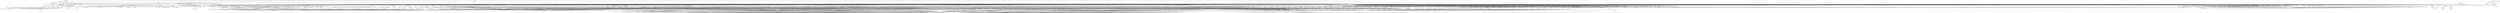 digraph depends {
    node [shape=plaintext]
"alsa-utils-alsamixer" -> "libasound2";
"alsa-utils-alsamixer" -> "libformw5";
"alsa-utils-alsamixer" -> "libmenuw5";
"alsa-utils-alsamixer" -> "libncursesw5";
"alsa-utils-alsamixer" -> "libpanelw5";
"alsa-utils-alsamixer" -> "libtinfo5";
"angstrom-feed-configs" -> "opkg" [style=dotted];
"angstrom-packagegroup-boot" -> "angstrom-version";
"angstrom-packagegroup-boot" -> "packagegroup-boot";
"avahi-daemon" -> "base-files";
"avahi-daemon" -> "base-passwd";
"avahi-daemon" -> "libavahi-common3";
"avahi-daemon" -> "libavahi-core7";
"avahi-daemon" -> "libcap2";
"avahi-daemon" -> "libdaemon0";
"avahi-daemon" -> "libdbus-1-3";
"avahi-daemon" -> "libexpat1";
"avahi-daemon" -> "libnss-mdns" [style=dotted];
"avahi-daemon" -> "shadow";
"avahi-utils" -> "libavahi-client3";
"avahi-utils" -> "libavahi-common3";
"bluez4" -> "libcap2";
"bluez4" -> "libdbus-1-3";
"bluez4" -> "libglib-2.0-0";
"bluez4" -> "libreadline6";
"bluez4" -> "libudev1";
"bluez4" -> "libusb-0.1-4";
"bluez4" -> "libusb-1.0-0";
"busybox" -> "busybox-syslog" [style=dotted];
"busybox" -> "busybox-udhcpc" [style=dotted];
"busybox" -> "update-alternatives-opkg";
"busybox" -> "update-rc.d" [style=dotted];
"busybox-syslog" -> "update-alternatives-opkg";
"connman" -> "bluez4";
"connman" -> "connman-conf" [style=dotted];
"connman" -> "dbus-1";
"connman" -> "iptables";
"connman" -> "libdbus-1-3";
"connman" -> "libglib-2.0-0";
"connman" -> "libgnutls28";
"connman" -> "ofono";
"connman" -> "update-rc.d" [style=dotted];
"connman" -> "wpa-supplicant";
"connman" -> "xuser-account";
"connman-angstrom-settings" -> "connman";
"cpufreq-tweaks" -> "cpufrequtils";
"dbus-1" -> "base-files";
"dbus-1" -> "base-passwd";
"dbus-1" -> "libdbus-1-3";
"dbus-1" -> "libexpat1";
"dbus-1" -> "libx11-6";
"dbus-1" -> "shadow";
"dbus-1" -> "update-rc.d" [style=dotted];
"e2fsprogs-e2fsck" -> "libblkid1";
"e2fsprogs-e2fsck" -> "libcom-err2";
"e2fsprogs-e2fsck" -> "libe2p2";
"e2fsprogs-e2fsck" -> "libext2fs2";
"e2fsprogs-e2fsck" -> "libuuid1";
"fixmac" -> "ranpwd";
"htop" -> "libncursesw5";
"htop" -> "libtinfo5";
"htop" -> "ncurses-terminfo";
"iptables" -> "kernel-module-ip-tables" [style=dotted];
"iptables" -> "kernel-module-ipt-masquerade" [style=dotted];
"iptables" -> "kernel-module-iptable-filter" [style=dotted];
"iptables" -> "kernel-module-iptable-nat" [style=dotted];
"iptables" -> "kernel-module-nf-conntrack" [style=dotted];
"iptables" -> "kernel-module-nf-conntrack-ipv4" [style=dotted];
"iptables" -> "kernel-module-nf-defrag-ipv4" [style=dotted];
"iptables" -> "kernel-module-nf-nat" [style=dotted];
"iptables" -> "kernel-module-x-tables" [style=dotted];
"iw" -> "libnl-3-200";
"iw" -> "libnl-3-genl";
"kbd" -> "update-alternatives-opkg";
"kernel-module-adm8211" -> "kernel-module-cfg80211";
"kernel-module-adm8211" -> "kernel-module-eeprom-93cx6";
"kernel-module-adm8211" -> "kernel-module-mac80211";
"kernel-module-adv7170" -> "kernel-module-media";
"kernel-module-adv7170" -> "kernel-module-v4l2-common";
"kernel-module-adv7170" -> "kernel-module-videodev";
"kernel-module-adv7175" -> "kernel-module-media";
"kernel-module-adv7175" -> "kernel-module-v4l2-common";
"kernel-module-adv7175" -> "kernel-module-videodev";
"kernel-module-af9013" -> "kernel-module-firmware-class";
"kernel-module-altera-ci" -> "kernel-module-dvb-core";
"kernel-module-amd-rng" -> "kernel-module-rng-core";
"kernel-module-ar5523" -> "kernel-module-cfg80211";
"kernel-module-ar5523" -> "kernel-module-firmware-class";
"kernel-module-ar5523" -> "kernel-module-mac80211";
"kernel-module-arp-tables" -> "kernel-module-x-tables";
"kernel-module-arpt-mangle" -> "kernel-module-x-tables";
"kernel-module-arptable-filter" -> "kernel-module-arp-tables";
"kernel-module-arptable-filter" -> "kernel-module-x-tables";
"kernel-module-at76c50x-usb" -> "kernel-module-cfg80211";
"kernel-module-at76c50x-usb" -> "kernel-module-firmware-class";
"kernel-module-at76c50x-usb" -> "kernel-module-mac80211";
"kernel-module-ath" -> "kernel-module-cfg80211";
"kernel-module-ath5k" -> "kernel-module-ath";
"kernel-module-ath5k" -> "kernel-module-cfg80211";
"kernel-module-ath5k" -> "kernel-module-mac80211";
"kernel-module-ath6kl-core" -> "kernel-module-cfg80211";
"kernel-module-ath6kl-core" -> "kernel-module-firmware-class";
"kernel-module-ath6kl-sdio" -> "kernel-module-ath6kl-core";
"kernel-module-ath6kl-sdio" -> "kernel-module-cfg80211";
"kernel-module-ath6kl-sdio" -> "kernel-module-firmware-class";
"kernel-module-ath6kl-usb" -> "kernel-module-ath6kl-core";
"kernel-module-ath6kl-usb" -> "kernel-module-cfg80211";
"kernel-module-ath6kl-usb" -> "kernel-module-firmware-class";
"kernel-module-ath9k" -> "kernel-module-ath";
"kernel-module-ath9k" -> "kernel-module-ath9k-common";
"kernel-module-ath9k" -> "kernel-module-ath9k-hw";
"kernel-module-ath9k" -> "kernel-module-cfg80211";
"kernel-module-ath9k" -> "kernel-module-firmware-class";
"kernel-module-ath9k" -> "kernel-module-mac80211";
"kernel-module-ath9k-common" -> "kernel-module-ath";
"kernel-module-ath9k-common" -> "kernel-module-ath9k-hw";
"kernel-module-ath9k-common" -> "kernel-module-cfg80211";
"kernel-module-ath9k-htc" -> "kernel-module-ath";
"kernel-module-ath9k-htc" -> "kernel-module-ath9k-common";
"kernel-module-ath9k-htc" -> "kernel-module-ath9k-hw";
"kernel-module-ath9k-htc" -> "kernel-module-cfg80211";
"kernel-module-ath9k-htc" -> "kernel-module-firmware-class";
"kernel-module-ath9k-htc" -> "kernel-module-mac80211";
"kernel-module-ath9k-hw" -> "kernel-module-ath";
"kernel-module-ath9k-hw" -> "kernel-module-cfg80211";
"kernel-module-atmel" -> "kernel-module-firmware-class";
"kernel-module-atmel-pci" -> "kernel-module-atmel";
"kernel-module-atmel-pci" -> "kernel-module-firmware-class";
"kernel-module-au0828" -> "kernel-module-dvb-core";
"kernel-module-au0828" -> "kernel-module-media";
"kernel-module-au0828" -> "kernel-module-tveeprom";
"kernel-module-au0828" -> "kernel-module-v4l2-common";
"kernel-module-au0828" -> "kernel-module-videobuf-core";
"kernel-module-au0828" -> "kernel-module-videobuf-vmalloc";
"kernel-module-au0828" -> "kernel-module-videodev";
"kernel-module-au8522-decoder" -> "kernel-module-au8522-common";
"kernel-module-au8522-decoder" -> "kernel-module-media";
"kernel-module-au8522-decoder" -> "kernel-module-v4l2-common";
"kernel-module-au8522-decoder" -> "kernel-module-videodev";
"kernel-module-au8522-dig" -> "kernel-module-au8522-common";
"kernel-module-b2c2-flexcop" -> "kernel-module-cx24113";
"kernel-module-b2c2-flexcop" -> "kernel-module-cx24123";
"kernel-module-b2c2-flexcop" -> "kernel-module-dvb-core";
"kernel-module-b2c2-flexcop" -> "kernel-module-firmware-class";
"kernel-module-b2c2-flexcop" -> "kernel-module-s5h1420";
"kernel-module-b2c2-flexcop-pci" -> "kernel-module-b2c2-flexcop";
"kernel-module-b2c2-flexcop-pci" -> "kernel-module-cx24113";
"kernel-module-b2c2-flexcop-pci" -> "kernel-module-cx24123";
"kernel-module-b2c2-flexcop-pci" -> "kernel-module-dvb-core";
"kernel-module-b2c2-flexcop-pci" -> "kernel-module-firmware-class";
"kernel-module-b2c2-flexcop-pci" -> "kernel-module-s5h1420";
"kernel-module-b2c2-flexcop-usb" -> "kernel-module-b2c2-flexcop";
"kernel-module-b2c2-flexcop-usb" -> "kernel-module-cx24113";
"kernel-module-b2c2-flexcop-usb" -> "kernel-module-cx24123";
"kernel-module-b2c2-flexcop-usb" -> "kernel-module-dvb-core";
"kernel-module-b2c2-flexcop-usb" -> "kernel-module-firmware-class";
"kernel-module-b2c2-flexcop-usb" -> "kernel-module-s5h1420";
"kernel-module-b43" -> "kernel-module-bcma";
"kernel-module-b43" -> "kernel-module-cfg80211";
"kernel-module-b43" -> "kernel-module-firmware-class";
"kernel-module-b43" -> "kernel-module-mac80211";
"kernel-module-b43" -> "kernel-module-rng-core";
"kernel-module-b43" -> "kernel-module-ssb";
"kernel-module-bcm3510" -> "kernel-module-firmware-class";
"kernel-module-blowfish-generic" -> "kernel-module-blowfish-common";
"kernel-module-brcmfmac" -> "kernel-module-brcmutil";
"kernel-module-brcmfmac" -> "kernel-module-cfg80211";
"kernel-module-brcmfmac" -> "kernel-module-firmware-class";
"kernel-module-bridge" -> "kernel-module-llc";
"kernel-module-bridge" -> "kernel-module-stp";
"kernel-module-bsd-comp" -> "kernel-module-ppp-generic";
"kernel-module-bsd-comp" -> "kernel-module-slhc";
"kernel-module-bt819" -> "kernel-module-media";
"kernel-module-bt819" -> "kernel-module-v4l2-common";
"kernel-module-bt819" -> "kernel-module-videodev";
"kernel-module-bt856" -> "kernel-module-media";
"kernel-module-bt856" -> "kernel-module-v4l2-common";
"kernel-module-bt856" -> "kernel-module-videodev";
"kernel-module-bt866" -> "kernel-module-media";
"kernel-module-bt866" -> "kernel-module-v4l2-common";
"kernel-module-bt866" -> "kernel-module-videodev";
"kernel-module-bt878" -> "kernel-module-btcx-risc";
"kernel-module-bt878" -> "kernel-module-bttv";
"kernel-module-bt878" -> "kernel-module-firmware-class";
"kernel-module-bt878" -> "kernel-module-i2c-algo-bit";
"kernel-module-bt878" -> "kernel-module-media";
"kernel-module-bt878" -> "kernel-module-rc-core";
"kernel-module-bt878" -> "kernel-module-tveeprom";
"kernel-module-bt878" -> "kernel-module-v4l2-common";
"kernel-module-bt878" -> "kernel-module-videobuf-core";
"kernel-module-bt878" -> "kernel-module-videobuf-dma-sg";
"kernel-module-bt878" -> "kernel-module-videodev";
"kernel-module-bttv" -> "kernel-module-btcx-risc";
"kernel-module-bttv" -> "kernel-module-firmware-class";
"kernel-module-bttv" -> "kernel-module-i2c-algo-bit";
"kernel-module-bttv" -> "kernel-module-media";
"kernel-module-bttv" -> "kernel-module-rc-core";
"kernel-module-bttv" -> "kernel-module-tveeprom";
"kernel-module-bttv" -> "kernel-module-v4l2-common";
"kernel-module-bttv" -> "kernel-module-videobuf-core";
"kernel-module-bttv" -> "kernel-module-videobuf-dma-sg";
"kernel-module-bttv" -> "kernel-module-videodev";
"kernel-module-budget" -> "kernel-module-budget-core";
"kernel-module-budget" -> "kernel-module-dvb-core";
"kernel-module-budget" -> "kernel-module-firmware-class";
"kernel-module-budget" -> "kernel-module-saa7146";
"kernel-module-budget" -> "kernel-module-ttpci-eeprom";
"kernel-module-budget-av" -> "kernel-module-budget-core";
"kernel-module-budget-av" -> "kernel-module-dvb-core";
"kernel-module-budget-av" -> "kernel-module-firmware-class";
"kernel-module-budget-av" -> "kernel-module-media";
"kernel-module-budget-av" -> "kernel-module-saa7146";
"kernel-module-budget-av" -> "kernel-module-saa7146-vv";
"kernel-module-budget-av" -> "kernel-module-ttpci-eeprom";
"kernel-module-budget-av" -> "kernel-module-v4l2-common";
"kernel-module-budget-av" -> "kernel-module-videobuf-core";
"kernel-module-budget-av" -> "kernel-module-videobuf-dma-sg";
"kernel-module-budget-av" -> "kernel-module-videodev";
"kernel-module-budget-ci" -> "kernel-module-budget-core";
"kernel-module-budget-ci" -> "kernel-module-dvb-core";
"kernel-module-budget-ci" -> "kernel-module-firmware-class";
"kernel-module-budget-ci" -> "kernel-module-rc-core";
"kernel-module-budget-ci" -> "kernel-module-saa7146";
"kernel-module-budget-ci" -> "kernel-module-ttpci-eeprom";
"kernel-module-budget-core" -> "kernel-module-dvb-core";
"kernel-module-budget-core" -> "kernel-module-saa7146";
"kernel-module-budget-core" -> "kernel-module-ttpci-eeprom";
"kernel-module-budget-patch" -> "kernel-module-budget-core";
"kernel-module-budget-patch" -> "kernel-module-dvb-core";
"kernel-module-budget-patch" -> "kernel-module-saa7146";
"kernel-module-budget-patch" -> "kernel-module-ttpci-eeprom";
"kernel-module-can-bcm" -> "kernel-module-can";
"kernel-module-can-gw" -> "kernel-module-can";
"kernel-module-can-raw" -> "kernel-module-can";
"kernel-module-carl9170" -> "kernel-module-ath";
"kernel-module-carl9170" -> "kernel-module-cfg80211";
"kernel-module-carl9170" -> "kernel-module-firmware-class";
"kernel-module-carl9170" -> "kernel-module-mac80211";
"kernel-module-cast5-generic" -> "kernel-module-cast-common";
"kernel-module-cast6-generic" -> "kernel-module-cast-common";
"kernel-module-cpia2" -> "kernel-module-firmware-class";
"kernel-module-cpia2" -> "kernel-module-media";
"kernel-module-cpia2" -> "kernel-module-v4l2-common";
"kernel-module-cpia2" -> "kernel-module-videodev";
"kernel-module-cs5345" -> "kernel-module-media";
"kernel-module-cs5345" -> "kernel-module-v4l2-common";
"kernel-module-cs5345" -> "kernel-module-videodev";
"kernel-module-cs53l32a" -> "kernel-module-media";
"kernel-module-cs53l32a" -> "kernel-module-v4l2-common";
"kernel-module-cs53l32a" -> "kernel-module-videodev";
"kernel-module-cuse" -> "kernel-module-fuse";
"kernel-module-cx18" -> "kernel-module-cx2341x";
"kernel-module-cx18" -> "kernel-module-dvb-core";
"kernel-module-cx18" -> "kernel-module-firmware-class";
"kernel-module-cx18" -> "kernel-module-i2c-algo-bit";
"kernel-module-cx18" -> "kernel-module-media";
"kernel-module-cx18" -> "kernel-module-tveeprom";
"kernel-module-cx18" -> "kernel-module-v4l2-common";
"kernel-module-cx18" -> "kernel-module-videobuf-core";
"kernel-module-cx18" -> "kernel-module-videobuf-vmalloc";
"kernel-module-cx18" -> "kernel-module-videodev";
"kernel-module-cx18-alsa" -> "kernel-module-cx18";
"kernel-module-cx18-alsa" -> "kernel-module-cx2341x";
"kernel-module-cx18-alsa" -> "kernel-module-dvb-core";
"kernel-module-cx18-alsa" -> "kernel-module-firmware-class";
"kernel-module-cx18-alsa" -> "kernel-module-i2c-algo-bit";
"kernel-module-cx18-alsa" -> "kernel-module-media";
"kernel-module-cx18-alsa" -> "kernel-module-snd";
"kernel-module-cx18-alsa" -> "kernel-module-snd-page-alloc";
"kernel-module-cx18-alsa" -> "kernel-module-snd-pcm";
"kernel-module-cx18-alsa" -> "kernel-module-snd-timer";
"kernel-module-cx18-alsa" -> "kernel-module-soundcore";
"kernel-module-cx18-alsa" -> "kernel-module-tveeprom";
"kernel-module-cx18-alsa" -> "kernel-module-v4l2-common";
"kernel-module-cx18-alsa" -> "kernel-module-videobuf-core";
"kernel-module-cx18-alsa" -> "kernel-module-videobuf-vmalloc";
"kernel-module-cx18-alsa" -> "kernel-module-videodev";
"kernel-module-cx231xx" -> "kernel-module-cx2341x";
"kernel-module-cx231xx" -> "kernel-module-firmware-class";
"kernel-module-cx231xx" -> "kernel-module-media";
"kernel-module-cx231xx" -> "kernel-module-rc-core";
"kernel-module-cx231xx" -> "kernel-module-v4l2-common";
"kernel-module-cx231xx" -> "kernel-module-videobuf-core";
"kernel-module-cx231xx" -> "kernel-module-videobuf-vmalloc";
"kernel-module-cx231xx" -> "kernel-module-videodev";
"kernel-module-cx231xx-alsa" -> "kernel-module-cx231xx";
"kernel-module-cx231xx-alsa" -> "kernel-module-cx2341x";
"kernel-module-cx231xx-alsa" -> "kernel-module-firmware-class";
"kernel-module-cx231xx-alsa" -> "kernel-module-media";
"kernel-module-cx231xx-alsa" -> "kernel-module-rc-core";
"kernel-module-cx231xx-alsa" -> "kernel-module-snd";
"kernel-module-cx231xx-alsa" -> "kernel-module-snd-page-alloc";
"kernel-module-cx231xx-alsa" -> "kernel-module-snd-pcm";
"kernel-module-cx231xx-alsa" -> "kernel-module-snd-timer";
"kernel-module-cx231xx-alsa" -> "kernel-module-soundcore";
"kernel-module-cx231xx-alsa" -> "kernel-module-v4l2-common";
"kernel-module-cx231xx-alsa" -> "kernel-module-videobuf-core";
"kernel-module-cx231xx-alsa" -> "kernel-module-videobuf-vmalloc";
"kernel-module-cx231xx-alsa" -> "kernel-module-videodev";
"kernel-module-cx231xx-dvb" -> "kernel-module-cx231xx";
"kernel-module-cx231xx-dvb" -> "kernel-module-cx2341x";
"kernel-module-cx231xx-dvb" -> "kernel-module-dvb-core";
"kernel-module-cx231xx-dvb" -> "kernel-module-firmware-class";
"kernel-module-cx231xx-dvb" -> "kernel-module-media";
"kernel-module-cx231xx-dvb" -> "kernel-module-rc-core";
"kernel-module-cx231xx-dvb" -> "kernel-module-v4l2-common";
"kernel-module-cx231xx-dvb" -> "kernel-module-videobuf-core";
"kernel-module-cx231xx-dvb" -> "kernel-module-videobuf-vmalloc";
"kernel-module-cx231xx-dvb" -> "kernel-module-videodev";
"kernel-module-cx2341x" -> "kernel-module-media";
"kernel-module-cx2341x" -> "kernel-module-v4l2-common";
"kernel-module-cx2341x" -> "kernel-module-videodev";
"kernel-module-cx23885" -> "kernel-module-altera-ci";
"kernel-module-cx23885" -> "kernel-module-altera-stapl";
"kernel-module-cx23885" -> "kernel-module-btcx-risc";
"kernel-module-cx23885" -> "kernel-module-cx2341x";
"kernel-module-cx23885" -> "kernel-module-dvb-core";
"kernel-module-cx23885" -> "kernel-module-firmware-class";
"kernel-module-cx23885" -> "kernel-module-media";
"kernel-module-cx23885" -> "kernel-module-rc-core";
"kernel-module-cx23885" -> "kernel-module-snd";
"kernel-module-cx23885" -> "kernel-module-snd-page-alloc";
"kernel-module-cx23885" -> "kernel-module-snd-pcm";
"kernel-module-cx23885" -> "kernel-module-snd-timer";
"kernel-module-cx23885" -> "kernel-module-soundcore";
"kernel-module-cx23885" -> "kernel-module-tda18271";
"kernel-module-cx23885" -> "kernel-module-tveeprom";
"kernel-module-cx23885" -> "kernel-module-v4l2-common";
"kernel-module-cx23885" -> "kernel-module-videobuf-core";
"kernel-module-cx23885" -> "kernel-module-videobuf-dma-sg";
"kernel-module-cx23885" -> "kernel-module-videobuf-dvb";
"kernel-module-cx23885" -> "kernel-module-videodev";
"kernel-module-cx24116" -> "kernel-module-firmware-class";
"kernel-module-cx25821" -> "kernel-module-btcx-risc";
"kernel-module-cx25821" -> "kernel-module-media";
"kernel-module-cx25821" -> "kernel-module-v4l2-common";
"kernel-module-cx25821" -> "kernel-module-videobuf-core";
"kernel-module-cx25821" -> "kernel-module-videobuf-dma-sg";
"kernel-module-cx25821" -> "kernel-module-videodev";
"kernel-module-cx25821-alsa" -> "kernel-module-btcx-risc";
"kernel-module-cx25821-alsa" -> "kernel-module-cx25821";
"kernel-module-cx25821-alsa" -> "kernel-module-media";
"kernel-module-cx25821-alsa" -> "kernel-module-snd";
"kernel-module-cx25821-alsa" -> "kernel-module-snd-page-alloc";
"kernel-module-cx25821-alsa" -> "kernel-module-snd-pcm";
"kernel-module-cx25821-alsa" -> "kernel-module-snd-timer";
"kernel-module-cx25821-alsa" -> "kernel-module-soundcore";
"kernel-module-cx25821-alsa" -> "kernel-module-v4l2-common";
"kernel-module-cx25821-alsa" -> "kernel-module-videobuf-core";
"kernel-module-cx25821-alsa" -> "kernel-module-videobuf-dma-sg";
"kernel-module-cx25821-alsa" -> "kernel-module-videodev";
"kernel-module-cx25840" -> "kernel-module-firmware-class";
"kernel-module-cx25840" -> "kernel-module-media";
"kernel-module-cx25840" -> "kernel-module-v4l2-common";
"kernel-module-cx25840" -> "kernel-module-videodev";
"kernel-module-cx88-alsa" -> "kernel-module-btcx-risc";
"kernel-module-cx88-alsa" -> "kernel-module-cx88xx";
"kernel-module-cx88-alsa" -> "kernel-module-i2c-algo-bit";
"kernel-module-cx88-alsa" -> "kernel-module-media";
"kernel-module-cx88-alsa" -> "kernel-module-rc-core";
"kernel-module-cx88-alsa" -> "kernel-module-snd";
"kernel-module-cx88-alsa" -> "kernel-module-snd-page-alloc";
"kernel-module-cx88-alsa" -> "kernel-module-snd-pcm";
"kernel-module-cx88-alsa" -> "kernel-module-snd-timer";
"kernel-module-cx88-alsa" -> "kernel-module-soundcore";
"kernel-module-cx88-alsa" -> "kernel-module-tveeprom";
"kernel-module-cx88-alsa" -> "kernel-module-v4l2-common";
"kernel-module-cx88-alsa" -> "kernel-module-videobuf-core";
"kernel-module-cx88-alsa" -> "kernel-module-videobuf-dma-sg";
"kernel-module-cx88-alsa" -> "kernel-module-videodev";
"kernel-module-cx88-blackbird" -> "kernel-module-btcx-risc";
"kernel-module-cx88-blackbird" -> "kernel-module-cx2341x";
"kernel-module-cx88-blackbird" -> "kernel-module-cx8800";
"kernel-module-cx88-blackbird" -> "kernel-module-cx8802";
"kernel-module-cx88-blackbird" -> "kernel-module-cx88xx";
"kernel-module-cx88-blackbird" -> "kernel-module-firmware-class";
"kernel-module-cx88-blackbird" -> "kernel-module-i2c-algo-bit";
"kernel-module-cx88-blackbird" -> "kernel-module-media";
"kernel-module-cx88-blackbird" -> "kernel-module-rc-core";
"kernel-module-cx88-blackbird" -> "kernel-module-tveeprom";
"kernel-module-cx88-blackbird" -> "kernel-module-v4l2-common";
"kernel-module-cx88-blackbird" -> "kernel-module-videobuf-core";
"kernel-module-cx88-blackbird" -> "kernel-module-videobuf-dma-sg";
"kernel-module-cx88-blackbird" -> "kernel-module-videodev";
"kernel-module-cx88-dvb" -> "kernel-module-btcx-risc";
"kernel-module-cx88-dvb" -> "kernel-module-cx88-vp3054-i2c";
"kernel-module-cx88-dvb" -> "kernel-module-cx8802";
"kernel-module-cx88-dvb" -> "kernel-module-cx88xx";
"kernel-module-cx88-dvb" -> "kernel-module-dvb-core";
"kernel-module-cx88-dvb" -> "kernel-module-i2c-algo-bit";
"kernel-module-cx88-dvb" -> "kernel-module-media";
"kernel-module-cx88-dvb" -> "kernel-module-rc-core";
"kernel-module-cx88-dvb" -> "kernel-module-tveeprom";
"kernel-module-cx88-dvb" -> "kernel-module-v4l2-common";
"kernel-module-cx88-dvb" -> "kernel-module-videobuf-core";
"kernel-module-cx88-dvb" -> "kernel-module-videobuf-dma-sg";
"kernel-module-cx88-dvb" -> "kernel-module-videobuf-dvb";
"kernel-module-cx88-dvb" -> "kernel-module-videodev";
"kernel-module-cx88-vp3054-i2c" -> "kernel-module-i2c-algo-bit";
"kernel-module-cx8800" -> "kernel-module-btcx-risc";
"kernel-module-cx8800" -> "kernel-module-cx88xx";
"kernel-module-cx8800" -> "kernel-module-i2c-algo-bit";
"kernel-module-cx8800" -> "kernel-module-media";
"kernel-module-cx8800" -> "kernel-module-rc-core";
"kernel-module-cx8800" -> "kernel-module-tveeprom";
"kernel-module-cx8800" -> "kernel-module-v4l2-common";
"kernel-module-cx8800" -> "kernel-module-videobuf-core";
"kernel-module-cx8800" -> "kernel-module-videobuf-dma-sg";
"kernel-module-cx8800" -> "kernel-module-videodev";
"kernel-module-cx8802" -> "kernel-module-btcx-risc";
"kernel-module-cx8802" -> "kernel-module-cx88xx";
"kernel-module-cx8802" -> "kernel-module-i2c-algo-bit";
"kernel-module-cx8802" -> "kernel-module-media";
"kernel-module-cx8802" -> "kernel-module-rc-core";
"kernel-module-cx8802" -> "kernel-module-tveeprom";
"kernel-module-cx8802" -> "kernel-module-v4l2-common";
"kernel-module-cx8802" -> "kernel-module-videobuf-core";
"kernel-module-cx8802" -> "kernel-module-videobuf-dma-sg";
"kernel-module-cx8802" -> "kernel-module-videodev";
"kernel-module-cx88xx" -> "kernel-module-btcx-risc";
"kernel-module-cx88xx" -> "kernel-module-i2c-algo-bit";
"kernel-module-cx88xx" -> "kernel-module-media";
"kernel-module-cx88xx" -> "kernel-module-rc-core";
"kernel-module-cx88xx" -> "kernel-module-tveeprom";
"kernel-module-cx88xx" -> "kernel-module-v4l2-common";
"kernel-module-cx88xx" -> "kernel-module-videobuf-core";
"kernel-module-cx88xx" -> "kernel-module-videobuf-dma-sg";
"kernel-module-cx88xx" -> "kernel-module-videodev";
"kernel-module-cxd2820r" -> "kernel-module-dvb-core";
"kernel-module-ddbridge" -> "kernel-module-dvb-core";
"kernel-module-dib3000mc" -> "kernel-module-dibx000-common";
"kernel-module-dib7000m" -> "kernel-module-dibx000-common";
"kernel-module-dib7000p" -> "kernel-module-dibx000-common";
"kernel-module-dib7000p" -> "kernel-module-dvb-core";
"kernel-module-dib8000" -> "kernel-module-dibx000-common";
"kernel-module-dib8000" -> "kernel-module-dvb-core";
"kernel-module-dm1105" -> "kernel-module-dvb-core";
"kernel-module-dm1105" -> "kernel-module-i2c-algo-bit";
"kernel-module-dm1105" -> "kernel-module-rc-core";
"kernel-module-drm" -> "kernel-module-agpgart";
"kernel-module-drm-kms-helper" -> "kernel-module-agpgart";
"kernel-module-drm-kms-helper" -> "kernel-module-drm";
"kernel-module-drxd" -> "kernel-module-firmware-class";
"kernel-module-drxk" -> "kernel-module-firmware-class";
"kernel-module-ds3000" -> "kernel-module-firmware-class";
"kernel-module-dsbr100" -> "kernel-module-media";
"kernel-module-dsbr100" -> "kernel-module-videodev";
"kernel-module-dst" -> "kernel-module-bt878";
"kernel-module-dst" -> "kernel-module-btcx-risc";
"kernel-module-dst" -> "kernel-module-bttv";
"kernel-module-dst" -> "kernel-module-dvb-core";
"kernel-module-dst" -> "kernel-module-firmware-class";
"kernel-module-dst" -> "kernel-module-i2c-algo-bit";
"kernel-module-dst" -> "kernel-module-media";
"kernel-module-dst" -> "kernel-module-rc-core";
"kernel-module-dst" -> "kernel-module-tveeprom";
"kernel-module-dst" -> "kernel-module-v4l2-common";
"kernel-module-dst" -> "kernel-module-videobuf-core";
"kernel-module-dst" -> "kernel-module-videobuf-dma-sg";
"kernel-module-dst" -> "kernel-module-videodev";
"kernel-module-dst-ca" -> "kernel-module-bt878";
"kernel-module-dst-ca" -> "kernel-module-btcx-risc";
"kernel-module-dst-ca" -> "kernel-module-bttv";
"kernel-module-dst-ca" -> "kernel-module-dst";
"kernel-module-dst-ca" -> "kernel-module-dvb-core";
"kernel-module-dst-ca" -> "kernel-module-firmware-class";
"kernel-module-dst-ca" -> "kernel-module-i2c-algo-bit";
"kernel-module-dst-ca" -> "kernel-module-media";
"kernel-module-dst-ca" -> "kernel-module-rc-core";
"kernel-module-dst-ca" -> "kernel-module-tveeprom";
"kernel-module-dst-ca" -> "kernel-module-v4l2-common";
"kernel-module-dst-ca" -> "kernel-module-videobuf-core";
"kernel-module-dst-ca" -> "kernel-module-videobuf-dma-sg";
"kernel-module-dst-ca" -> "kernel-module-videodev";
"kernel-module-dvb-bt8xx" -> "kernel-module-bt878";
"kernel-module-dvb-bt8xx" -> "kernel-module-btcx-risc";
"kernel-module-dvb-bt8xx" -> "kernel-module-bttv";
"kernel-module-dvb-bt8xx" -> "kernel-module-dvb-core";
"kernel-module-dvb-bt8xx" -> "kernel-module-firmware-class";
"kernel-module-dvb-bt8xx" -> "kernel-module-i2c-algo-bit";
"kernel-module-dvb-bt8xx" -> "kernel-module-media";
"kernel-module-dvb-bt8xx" -> "kernel-module-rc-core";
"kernel-module-dvb-bt8xx" -> "kernel-module-tveeprom";
"kernel-module-dvb-bt8xx" -> "kernel-module-v4l2-common";
"kernel-module-dvb-bt8xx" -> "kernel-module-videobuf-core";
"kernel-module-dvb-bt8xx" -> "kernel-module-videobuf-dma-sg";
"kernel-module-dvb-bt8xx" -> "kernel-module-videodev";
"kernel-module-dvb-ttpci" -> "kernel-module-dvb-core";
"kernel-module-dvb-ttpci" -> "kernel-module-firmware-class";
"kernel-module-dvb-ttpci" -> "kernel-module-media";
"kernel-module-dvb-ttpci" -> "kernel-module-saa7146";
"kernel-module-dvb-ttpci" -> "kernel-module-saa7146-vv";
"kernel-module-dvb-ttpci" -> "kernel-module-ttpci-eeprom";
"kernel-module-dvb-ttpci" -> "kernel-module-v4l2-common";
"kernel-module-dvb-ttpci" -> "kernel-module-videobuf-core";
"kernel-module-dvb-ttpci" -> "kernel-module-videobuf-dma-sg";
"kernel-module-dvb-ttpci" -> "kernel-module-videodev";
"kernel-module-dvb-ttusb-budget" -> "kernel-module-dvb-core";
"kernel-module-dvb-ttusb-budget" -> "kernel-module-firmware-class";
"kernel-module-dvb-usb" -> "kernel-module-dvb-core";
"kernel-module-dvb-usb" -> "kernel-module-firmware-class";
"kernel-module-dvb-usb" -> "kernel-module-rc-core";
"kernel-module-dvb-usb-a800" -> "kernel-module-dib3000mc";
"kernel-module-dvb-usb-a800" -> "kernel-module-dibx000-common";
"kernel-module-dvb-usb-a800" -> "kernel-module-dvb-core";
"kernel-module-dvb-usb-a800" -> "kernel-module-dvb-usb";
"kernel-module-dvb-usb-a800" -> "kernel-module-dvb-usb-dibusb-common";
"kernel-module-dvb-usb-a800" -> "kernel-module-firmware-class";
"kernel-module-dvb-usb-a800" -> "kernel-module-rc-core";
"kernel-module-dvb-usb-af9005" -> "kernel-module-dvb-core";
"kernel-module-dvb-usb-af9005" -> "kernel-module-dvb-usb";
"kernel-module-dvb-usb-af9005" -> "kernel-module-firmware-class";
"kernel-module-dvb-usb-af9005" -> "kernel-module-rc-core";
"kernel-module-dvb-usb-af9015" -> "kernel-module-dvb-core";
"kernel-module-dvb-usb-af9015" -> "kernel-module-dvb-usb-v2";
"kernel-module-dvb-usb-af9015" -> "kernel-module-firmware-class";
"kernel-module-dvb-usb-af9015" -> "kernel-module-rc-core";
"kernel-module-dvb-usb-af9035" -> "kernel-module-dvb-core";
"kernel-module-dvb-usb-af9035" -> "kernel-module-dvb-usb-v2";
"kernel-module-dvb-usb-af9035" -> "kernel-module-firmware-class";
"kernel-module-dvb-usb-af9035" -> "kernel-module-rc-core";
"kernel-module-dvb-usb-anysee" -> "kernel-module-dvb-core";
"kernel-module-dvb-usb-anysee" -> "kernel-module-dvb-usb-v2";
"kernel-module-dvb-usb-anysee" -> "kernel-module-firmware-class";
"kernel-module-dvb-usb-anysee" -> "kernel-module-rc-core";
"kernel-module-dvb-usb-au6610" -> "kernel-module-dvb-core";
"kernel-module-dvb-usb-au6610" -> "kernel-module-dvb-usb-v2";
"kernel-module-dvb-usb-au6610" -> "kernel-module-firmware-class";
"kernel-module-dvb-usb-au6610" -> "kernel-module-rc-core";
"kernel-module-dvb-usb-az6007" -> "kernel-module-cypress-firmware";
"kernel-module-dvb-usb-az6007" -> "kernel-module-dvb-core";
"kernel-module-dvb-usb-az6007" -> "kernel-module-dvb-usb-v2";
"kernel-module-dvb-usb-az6007" -> "kernel-module-firmware-class";
"kernel-module-dvb-usb-az6007" -> "kernel-module-rc-core";
"kernel-module-dvb-usb-az6027" -> "kernel-module-dvb-core";
"kernel-module-dvb-usb-az6027" -> "kernel-module-dvb-usb";
"kernel-module-dvb-usb-az6027" -> "kernel-module-firmware-class";
"kernel-module-dvb-usb-az6027" -> "kernel-module-rc-core";
"kernel-module-dvb-usb-az6027" -> "kernel-module-stb0899";
"kernel-module-dvb-usb-az6027" -> "kernel-module-stb6100";
"kernel-module-dvb-usb-ce6230" -> "kernel-module-dvb-core";
"kernel-module-dvb-usb-ce6230" -> "kernel-module-dvb-usb-v2";
"kernel-module-dvb-usb-ce6230" -> "kernel-module-firmware-class";
"kernel-module-dvb-usb-ce6230" -> "kernel-module-rc-core";
"kernel-module-dvb-usb-cinergyt2" -> "kernel-module-dvb-core";
"kernel-module-dvb-usb-cinergyt2" -> "kernel-module-dvb-usb";
"kernel-module-dvb-usb-cinergyt2" -> "kernel-module-firmware-class";
"kernel-module-dvb-usb-cinergyt2" -> "kernel-module-rc-core";
"kernel-module-dvb-usb-cxusb" -> "kernel-module-dib0070";
"kernel-module-dvb-usb-cxusb" -> "kernel-module-dib7000p";
"kernel-module-dvb-usb-cxusb" -> "kernel-module-dibx000-common";
"kernel-module-dvb-usb-cxusb" -> "kernel-module-dvb-core";
"kernel-module-dvb-usb-cxusb" -> "kernel-module-dvb-usb";
"kernel-module-dvb-usb-cxusb" -> "kernel-module-firmware-class";
"kernel-module-dvb-usb-cxusb" -> "kernel-module-rc-core";
"kernel-module-dvb-usb-dib0700" -> "kernel-module-dib0070";
"kernel-module-dvb-usb-dib0700" -> "kernel-module-dib0090";
"kernel-module-dvb-usb-dib0700" -> "kernel-module-dib3000mc";
"kernel-module-dvb-usb-dib0700" -> "kernel-module-dib7000m";
"kernel-module-dvb-usb-dib0700" -> "kernel-module-dib7000p";
"kernel-module-dvb-usb-dib0700" -> "kernel-module-dib8000";
"kernel-module-dvb-usb-dib0700" -> "kernel-module-dibx000-common";
"kernel-module-dvb-usb-dib0700" -> "kernel-module-dvb-core";
"kernel-module-dvb-usb-dib0700" -> "kernel-module-dvb-usb";
"kernel-module-dvb-usb-dib0700" -> "kernel-module-firmware-class";
"kernel-module-dvb-usb-dib0700" -> "kernel-module-rc-core";
"kernel-module-dvb-usb-dibusb-common" -> "kernel-module-dib3000mc";
"kernel-module-dvb-usb-dibusb-common" -> "kernel-module-dibx000-common";
"kernel-module-dvb-usb-dibusb-common" -> "kernel-module-dvb-core";
"kernel-module-dvb-usb-dibusb-common" -> "kernel-module-dvb-usb";
"kernel-module-dvb-usb-dibusb-common" -> "kernel-module-firmware-class";
"kernel-module-dvb-usb-dibusb-common" -> "kernel-module-rc-core";
"kernel-module-dvb-usb-dibusb-mb" -> "kernel-module-dib3000mc";
"kernel-module-dvb-usb-dibusb-mb" -> "kernel-module-dibx000-common";
"kernel-module-dvb-usb-dibusb-mb" -> "kernel-module-dvb-core";
"kernel-module-dvb-usb-dibusb-mb" -> "kernel-module-dvb-usb";
"kernel-module-dvb-usb-dibusb-mb" -> "kernel-module-dvb-usb-dibusb-common";
"kernel-module-dvb-usb-dibusb-mb" -> "kernel-module-firmware-class";
"kernel-module-dvb-usb-dibusb-mb" -> "kernel-module-rc-core";
"kernel-module-dvb-usb-dibusb-mc" -> "kernel-module-dib3000mc";
"kernel-module-dvb-usb-dibusb-mc" -> "kernel-module-dibx000-common";
"kernel-module-dvb-usb-dibusb-mc" -> "kernel-module-dvb-core";
"kernel-module-dvb-usb-dibusb-mc" -> "kernel-module-dvb-usb";
"kernel-module-dvb-usb-dibusb-mc" -> "kernel-module-dvb-usb-dibusb-common";
"kernel-module-dvb-usb-dibusb-mc" -> "kernel-module-firmware-class";
"kernel-module-dvb-usb-dibusb-mc" -> "kernel-module-rc-core";
"kernel-module-dvb-usb-digitv" -> "kernel-module-dvb-core";
"kernel-module-dvb-usb-digitv" -> "kernel-module-dvb-usb";
"kernel-module-dvb-usb-digitv" -> "kernel-module-firmware-class";
"kernel-module-dvb-usb-digitv" -> "kernel-module-rc-core";
"kernel-module-dvb-usb-dtt200u" -> "kernel-module-dvb-core";
"kernel-module-dvb-usb-dtt200u" -> "kernel-module-dvb-usb";
"kernel-module-dvb-usb-dtt200u" -> "kernel-module-firmware-class";
"kernel-module-dvb-usb-dtt200u" -> "kernel-module-rc-core";
"kernel-module-dvb-usb-dtv5100" -> "kernel-module-dvb-core";
"kernel-module-dvb-usb-dtv5100" -> "kernel-module-dvb-usb";
"kernel-module-dvb-usb-dtv5100" -> "kernel-module-firmware-class";
"kernel-module-dvb-usb-dtv5100" -> "kernel-module-rc-core";
"kernel-module-dvb-usb-dw2102" -> "kernel-module-dvb-core";
"kernel-module-dvb-usb-dw2102" -> "kernel-module-dvb-usb";
"kernel-module-dvb-usb-dw2102" -> "kernel-module-firmware-class";
"kernel-module-dvb-usb-dw2102" -> "kernel-module-rc-core";
"kernel-module-dvb-usb-ec168" -> "kernel-module-dvb-core";
"kernel-module-dvb-usb-ec168" -> "kernel-module-dvb-usb-v2";
"kernel-module-dvb-usb-ec168" -> "kernel-module-firmware-class";
"kernel-module-dvb-usb-ec168" -> "kernel-module-rc-core";
"kernel-module-dvb-usb-friio" -> "kernel-module-dvb-core";
"kernel-module-dvb-usb-friio" -> "kernel-module-dvb-usb";
"kernel-module-dvb-usb-friio" -> "kernel-module-firmware-class";
"kernel-module-dvb-usb-friio" -> "kernel-module-rc-core";
"kernel-module-dvb-usb-gl861" -> "kernel-module-dvb-core";
"kernel-module-dvb-usb-gl861" -> "kernel-module-dvb-usb-v2";
"kernel-module-dvb-usb-gl861" -> "kernel-module-firmware-class";
"kernel-module-dvb-usb-gl861" -> "kernel-module-rc-core";
"kernel-module-dvb-usb-gp8psk" -> "kernel-module-dvb-core";
"kernel-module-dvb-usb-gp8psk" -> "kernel-module-dvb-usb";
"kernel-module-dvb-usb-gp8psk" -> "kernel-module-firmware-class";
"kernel-module-dvb-usb-gp8psk" -> "kernel-module-rc-core";
"kernel-module-dvb-usb-it913x" -> "kernel-module-dvb-core";
"kernel-module-dvb-usb-it913x" -> "kernel-module-dvb-usb-v2";
"kernel-module-dvb-usb-it913x" -> "kernel-module-firmware-class";
"kernel-module-dvb-usb-it913x" -> "kernel-module-rc-core";
"kernel-module-dvb-usb-lmedm04" -> "kernel-module-dvb-core";
"kernel-module-dvb-usb-lmedm04" -> "kernel-module-dvb-usb-v2";
"kernel-module-dvb-usb-lmedm04" -> "kernel-module-firmware-class";
"kernel-module-dvb-usb-lmedm04" -> "kernel-module-rc-core";
"kernel-module-dvb-usb-m920x" -> "kernel-module-dvb-core";
"kernel-module-dvb-usb-m920x" -> "kernel-module-dvb-usb";
"kernel-module-dvb-usb-m920x" -> "kernel-module-firmware-class";
"kernel-module-dvb-usb-m920x" -> "kernel-module-rc-core";
"kernel-module-dvb-usb-mxl111sf" -> "kernel-module-dvb-core";
"kernel-module-dvb-usb-mxl111sf" -> "kernel-module-dvb-usb-v2";
"kernel-module-dvb-usb-mxl111sf" -> "kernel-module-firmware-class";
"kernel-module-dvb-usb-mxl111sf" -> "kernel-module-rc-core";
"kernel-module-dvb-usb-mxl111sf" -> "kernel-module-tveeprom";
"kernel-module-dvb-usb-nova-t-usb2" -> "kernel-module-dib3000mc";
"kernel-module-dvb-usb-nova-t-usb2" -> "kernel-module-dibx000-common";
"kernel-module-dvb-usb-nova-t-usb2" -> "kernel-module-dvb-core";
"kernel-module-dvb-usb-nova-t-usb2" -> "kernel-module-dvb-usb";
"kernel-module-dvb-usb-nova-t-usb2" -> "kernel-module-dvb-usb-dibusb-common";
"kernel-module-dvb-usb-nova-t-usb2" -> "kernel-module-firmware-class";
"kernel-module-dvb-usb-nova-t-usb2" -> "kernel-module-rc-core";
"kernel-module-dvb-usb-opera" -> "kernel-module-dvb-core";
"kernel-module-dvb-usb-opera" -> "kernel-module-dvb-usb";
"kernel-module-dvb-usb-opera" -> "kernel-module-firmware-class";
"kernel-module-dvb-usb-opera" -> "kernel-module-rc-core";
"kernel-module-dvb-usb-pctv452e" -> "kernel-module-dvb-core";
"kernel-module-dvb-usb-pctv452e" -> "kernel-module-dvb-usb";
"kernel-module-dvb-usb-pctv452e" -> "kernel-module-firmware-class";
"kernel-module-dvb-usb-pctv452e" -> "kernel-module-rc-core";
"kernel-module-dvb-usb-pctv452e" -> "kernel-module-ttpci-eeprom";
"kernel-module-dvb-usb-rtl28xxu" -> "kernel-module-dvb-core";
"kernel-module-dvb-usb-rtl28xxu" -> "kernel-module-dvb-usb-v2";
"kernel-module-dvb-usb-rtl28xxu" -> "kernel-module-firmware-class";
"kernel-module-dvb-usb-rtl28xxu" -> "kernel-module-rc-core";
"kernel-module-dvb-usb-rtl28xxu" -> "kernel-module-rtl2830";
"kernel-module-dvb-usb-technisat-usb2" -> "kernel-module-dvb-core";
"kernel-module-dvb-usb-technisat-usb2" -> "kernel-module-dvb-usb";
"kernel-module-dvb-usb-technisat-usb2" -> "kernel-module-firmware-class";
"kernel-module-dvb-usb-technisat-usb2" -> "kernel-module-rc-core";
"kernel-module-dvb-usb-technisat-usb2" -> "kernel-module-stv090x";
"kernel-module-dvb-usb-ttusb2" -> "kernel-module-dvb-core";
"kernel-module-dvb-usb-ttusb2" -> "kernel-module-dvb-usb";
"kernel-module-dvb-usb-ttusb2" -> "kernel-module-firmware-class";
"kernel-module-dvb-usb-ttusb2" -> "kernel-module-rc-core";
"kernel-module-dvb-usb-umt-010" -> "kernel-module-dib3000mc";
"kernel-module-dvb-usb-umt-010" -> "kernel-module-dibx000-common";
"kernel-module-dvb-usb-umt-010" -> "kernel-module-dvb-core";
"kernel-module-dvb-usb-umt-010" -> "kernel-module-dvb-usb";
"kernel-module-dvb-usb-umt-010" -> "kernel-module-dvb-usb-dibusb-common";
"kernel-module-dvb-usb-umt-010" -> "kernel-module-firmware-class";
"kernel-module-dvb-usb-umt-010" -> "kernel-module-rc-core";
"kernel-module-dvb-usb-v2" -> "kernel-module-dvb-core";
"kernel-module-dvb-usb-v2" -> "kernel-module-firmware-class";
"kernel-module-dvb-usb-v2" -> "kernel-module-rc-core";
"kernel-module-dvb-usb-vp702x" -> "kernel-module-dvb-core";
"kernel-module-dvb-usb-vp702x" -> "kernel-module-dvb-usb";
"kernel-module-dvb-usb-vp702x" -> "kernel-module-firmware-class";
"kernel-module-dvb-usb-vp702x" -> "kernel-module-rc-core";
"kernel-module-dvb-usb-vp7045" -> "kernel-module-dvb-core";
"kernel-module-dvb-usb-vp7045" -> "kernel-module-dvb-usb";
"kernel-module-dvb-usb-vp7045" -> "kernel-module-firmware-class";
"kernel-module-dvb-usb-vp7045" -> "kernel-module-rc-core";
"kernel-module-earth-pt1" -> "kernel-module-dvb-core";
"kernel-module-ebt-802-3" -> "kernel-module-x-tables";
"kernel-module-ebt-among" -> "kernel-module-x-tables";
"kernel-module-ebt-arp" -> "kernel-module-x-tables";
"kernel-module-ebt-arpreply" -> "kernel-module-x-tables";
"kernel-module-ebt-dnat" -> "kernel-module-x-tables";
"kernel-module-ebt-ip" -> "kernel-module-x-tables";
"kernel-module-ebt-ip6" -> "kernel-module-x-tables";
"kernel-module-ebt-limit" -> "kernel-module-x-tables";
"kernel-module-ebt-log" -> "kernel-module-x-tables";
"kernel-module-ebt-mark" -> "kernel-module-x-tables";
"kernel-module-ebt-mark-m" -> "kernel-module-x-tables";
"kernel-module-ebt-nflog" -> "kernel-module-x-tables";
"kernel-module-ebt-pkttype" -> "kernel-module-x-tables";
"kernel-module-ebt-redirect" -> "kernel-module-x-tables";
"kernel-module-ebt-snat" -> "kernel-module-x-tables";
"kernel-module-ebt-stp" -> "kernel-module-x-tables";
"kernel-module-ebt-ulog" -> "kernel-module-x-tables";
"kernel-module-ebt-vlan" -> "kernel-module-x-tables";
"kernel-module-ebtable-broute" -> "kernel-module-bridge";
"kernel-module-ebtable-broute" -> "kernel-module-ebtables";
"kernel-module-ebtable-broute" -> "kernel-module-llc";
"kernel-module-ebtable-broute" -> "kernel-module-stp";
"kernel-module-ebtable-broute" -> "kernel-module-x-tables";
"kernel-module-ebtable-filter" -> "kernel-module-ebtables";
"kernel-module-ebtable-filter" -> "kernel-module-x-tables";
"kernel-module-ebtable-nat" -> "kernel-module-ebtables";
"kernel-module-ebtable-nat" -> "kernel-module-x-tables";
"kernel-module-ebtables" -> "kernel-module-x-tables";
"kernel-module-em28xx" -> "kernel-module-media";
"kernel-module-em28xx" -> "kernel-module-tveeprom";
"kernel-module-em28xx" -> "kernel-module-v4l2-common";
"kernel-module-em28xx" -> "kernel-module-videobuf2-core";
"kernel-module-em28xx" -> "kernel-module-videobuf2-memops";
"kernel-module-em28xx" -> "kernel-module-videobuf2-vmalloc";
"kernel-module-em28xx" -> "kernel-module-videodev";
"kernel-module-em28xx-alsa" -> "kernel-module-em28xx";
"kernel-module-em28xx-alsa" -> "kernel-module-media";
"kernel-module-em28xx-alsa" -> "kernel-module-snd";
"kernel-module-em28xx-alsa" -> "kernel-module-snd-page-alloc";
"kernel-module-em28xx-alsa" -> "kernel-module-snd-pcm";
"kernel-module-em28xx-alsa" -> "kernel-module-snd-timer";
"kernel-module-em28xx-alsa" -> "kernel-module-soundcore";
"kernel-module-em28xx-alsa" -> "kernel-module-tveeprom";
"kernel-module-em28xx-alsa" -> "kernel-module-v4l2-common";
"kernel-module-em28xx-alsa" -> "kernel-module-videobuf2-core";
"kernel-module-em28xx-alsa" -> "kernel-module-videobuf2-memops";
"kernel-module-em28xx-alsa" -> "kernel-module-videobuf2-vmalloc";
"kernel-module-em28xx-alsa" -> "kernel-module-videodev";
"kernel-module-em28xx-dvb" -> "kernel-module-dvb-core";
"kernel-module-em28xx-dvb" -> "kernel-module-em28xx";
"kernel-module-em28xx-dvb" -> "kernel-module-media";
"kernel-module-em28xx-dvb" -> "kernel-module-tveeprom";
"kernel-module-em28xx-dvb" -> "kernel-module-v4l2-common";
"kernel-module-em28xx-dvb" -> "kernel-module-videobuf2-core";
"kernel-module-em28xx-dvb" -> "kernel-module-videobuf2-memops";
"kernel-module-em28xx-dvb" -> "kernel-module-videobuf2-vmalloc";
"kernel-module-em28xx-dvb" -> "kernel-module-videodev";
"kernel-module-em28xx-rc" -> "kernel-module-em28xx";
"kernel-module-em28xx-rc" -> "kernel-module-media";
"kernel-module-em28xx-rc" -> "kernel-module-rc-core";
"kernel-module-em28xx-rc" -> "kernel-module-tveeprom";
"kernel-module-em28xx-rc" -> "kernel-module-v4l2-common";
"kernel-module-em28xx-rc" -> "kernel-module-videobuf2-core";
"kernel-module-em28xx-rc" -> "kernel-module-videobuf2-memops";
"kernel-module-em28xx-rc" -> "kernel-module-videobuf2-vmalloc";
"kernel-module-em28xx-rc" -> "kernel-module-videodev";
"kernel-module-emgd" -> "kernel-module-agpgart";
"kernel-module-emgd" -> "kernel-module-drm";
"kernel-module-emgd" -> "kernel-module-drm-kms-helper";
"kernel-module-g-acm-ms" -> "kernel-module-configfs";
"kernel-module-g-acm-ms" -> "kernel-module-libcomposite";
"kernel-module-g-acm-ms" -> "kernel-module-udc-core";
"kernel-module-g-audio" -> "kernel-module-configfs";
"kernel-module-g-audio" -> "kernel-module-libcomposite";
"kernel-module-g-audio" -> "kernel-module-snd";
"kernel-module-g-audio" -> "kernel-module-snd-page-alloc";
"kernel-module-g-audio" -> "kernel-module-snd-pcm";
"kernel-module-g-audio" -> "kernel-module-snd-timer";
"kernel-module-g-audio" -> "kernel-module-soundcore";
"kernel-module-g-audio" -> "kernel-module-udc-core";
"kernel-module-g-cdc" -> "kernel-module-configfs";
"kernel-module-g-cdc" -> "kernel-module-libcomposite";
"kernel-module-g-cdc" -> "kernel-module-udc-core";
"kernel-module-g-dbgp" -> "kernel-module-configfs";
"kernel-module-g-dbgp" -> "kernel-module-libcomposite";
"kernel-module-g-dbgp" -> "kernel-module-u-serial";
"kernel-module-g-dbgp" -> "kernel-module-udc-core";
"kernel-module-g-ether" -> "kernel-module-configfs";
"kernel-module-g-ether" -> "kernel-module-libcomposite";
"kernel-module-g-ether" -> "kernel-module-udc-core";
"kernel-module-g-ffs" -> "kernel-module-configfs";
"kernel-module-g-ffs" -> "kernel-module-libcomposite";
"kernel-module-g-ffs" -> "kernel-module-udc-core";
"kernel-module-g-hid" -> "kernel-module-configfs";
"kernel-module-g-hid" -> "kernel-module-libcomposite";
"kernel-module-g-hid" -> "kernel-module-udc-core";
"kernel-module-g-mass-storage" -> "kernel-module-configfs";
"kernel-module-g-mass-storage" -> "kernel-module-libcomposite";
"kernel-module-g-mass-storage" -> "kernel-module-udc-core";
"kernel-module-g-midi" -> "kernel-module-configfs";
"kernel-module-g-midi" -> "kernel-module-libcomposite";
"kernel-module-g-midi" -> "kernel-module-snd";
"kernel-module-g-midi" -> "kernel-module-snd-rawmidi";
"kernel-module-g-midi" -> "kernel-module-soundcore";
"kernel-module-g-midi" -> "kernel-module-udc-core";
"kernel-module-g-multi" -> "kernel-module-configfs";
"kernel-module-g-multi" -> "kernel-module-libcomposite";
"kernel-module-g-multi" -> "kernel-module-udc-core";
"kernel-module-g-ncm" -> "kernel-module-configfs";
"kernel-module-g-ncm" -> "kernel-module-libcomposite";
"kernel-module-g-ncm" -> "kernel-module-udc-core";
"kernel-module-g-printer" -> "kernel-module-configfs";
"kernel-module-g-printer" -> "kernel-module-libcomposite";
"kernel-module-g-printer" -> "kernel-module-udc-core";
"kernel-module-g-serial" -> "kernel-module-configfs";
"kernel-module-g-serial" -> "kernel-module-libcomposite";
"kernel-module-g-serial" -> "kernel-module-udc-core";
"kernel-module-g-webcam" -> "kernel-module-configfs";
"kernel-module-g-webcam" -> "kernel-module-libcomposite";
"kernel-module-g-webcam" -> "kernel-module-media";
"kernel-module-g-webcam" -> "kernel-module-udc-core";
"kernel-module-g-webcam" -> "kernel-module-videobuf2-core";
"kernel-module-g-webcam" -> "kernel-module-videobuf2-memops";
"kernel-module-g-webcam" -> "kernel-module-videobuf2-vmalloc";
"kernel-module-g-webcam" -> "kernel-module-videodev";
"kernel-module-g-zero" -> "kernel-module-configfs";
"kernel-module-g-zero" -> "kernel-module-libcomposite";
"kernel-module-g-zero" -> "kernel-module-udc-core";
"kernel-module-gadgetfs" -> "kernel-module-udc-core";
"kernel-module-geode-rng" -> "kernel-module-rng-core";
"kernel-module-gspca-benq" -> "kernel-module-gspca-main";
"kernel-module-gspca-benq" -> "kernel-module-media";
"kernel-module-gspca-benq" -> "kernel-module-videodev";
"kernel-module-gspca-conex" -> "kernel-module-gspca-main";
"kernel-module-gspca-conex" -> "kernel-module-media";
"kernel-module-gspca-conex" -> "kernel-module-videodev";
"kernel-module-gspca-cpia1" -> "kernel-module-gspca-main";
"kernel-module-gspca-cpia1" -> "kernel-module-media";
"kernel-module-gspca-cpia1" -> "kernel-module-videodev";
"kernel-module-gspca-etoms" -> "kernel-module-gspca-main";
"kernel-module-gspca-etoms" -> "kernel-module-media";
"kernel-module-gspca-etoms" -> "kernel-module-videodev";
"kernel-module-gspca-finepix" -> "kernel-module-gspca-main";
"kernel-module-gspca-finepix" -> "kernel-module-media";
"kernel-module-gspca-finepix" -> "kernel-module-videodev";
"kernel-module-gspca-gl860" -> "kernel-module-gspca-main";
"kernel-module-gspca-gl860" -> "kernel-module-media";
"kernel-module-gspca-gl860" -> "kernel-module-videodev";
"kernel-module-gspca-jeilinj" -> "kernel-module-gspca-main";
"kernel-module-gspca-jeilinj" -> "kernel-module-media";
"kernel-module-gspca-jeilinj" -> "kernel-module-videodev";
"kernel-module-gspca-jl2005bcd" -> "kernel-module-gspca-main";
"kernel-module-gspca-jl2005bcd" -> "kernel-module-media";
"kernel-module-gspca-jl2005bcd" -> "kernel-module-videodev";
"kernel-module-gspca-kinect" -> "kernel-module-gspca-main";
"kernel-module-gspca-kinect" -> "kernel-module-media";
"kernel-module-gspca-kinect" -> "kernel-module-videodev";
"kernel-module-gspca-konica" -> "kernel-module-gspca-main";
"kernel-module-gspca-konica" -> "kernel-module-media";
"kernel-module-gspca-konica" -> "kernel-module-videodev";
"kernel-module-gspca-m5602" -> "kernel-module-gspca-main";
"kernel-module-gspca-m5602" -> "kernel-module-media";
"kernel-module-gspca-m5602" -> "kernel-module-videodev";
"kernel-module-gspca-main" -> "kernel-module-media";
"kernel-module-gspca-main" -> "kernel-module-videodev";
"kernel-module-gspca-mars" -> "kernel-module-gspca-main";
"kernel-module-gspca-mars" -> "kernel-module-media";
"kernel-module-gspca-mars" -> "kernel-module-videodev";
"kernel-module-gspca-mr97310a" -> "kernel-module-gspca-main";
"kernel-module-gspca-mr97310a" -> "kernel-module-media";
"kernel-module-gspca-mr97310a" -> "kernel-module-videodev";
"kernel-module-gspca-nw80x" -> "kernel-module-gspca-main";
"kernel-module-gspca-nw80x" -> "kernel-module-media";
"kernel-module-gspca-nw80x" -> "kernel-module-videodev";
"kernel-module-gspca-ov519" -> "kernel-module-gspca-main";
"kernel-module-gspca-ov519" -> "kernel-module-media";
"kernel-module-gspca-ov519" -> "kernel-module-videodev";
"kernel-module-gspca-ov534" -> "kernel-module-gspca-main";
"kernel-module-gspca-ov534" -> "kernel-module-media";
"kernel-module-gspca-ov534" -> "kernel-module-videodev";
"kernel-module-gspca-ov534-9" -> "kernel-module-gspca-main";
"kernel-module-gspca-ov534-9" -> "kernel-module-media";
"kernel-module-gspca-ov534-9" -> "kernel-module-videodev";
"kernel-module-gspca-pac207" -> "kernel-module-gspca-main";
"kernel-module-gspca-pac207" -> "kernel-module-media";
"kernel-module-gspca-pac207" -> "kernel-module-videodev";
"kernel-module-gspca-pac7302" -> "kernel-module-gspca-main";
"kernel-module-gspca-pac7302" -> "kernel-module-media";
"kernel-module-gspca-pac7302" -> "kernel-module-videodev";
"kernel-module-gspca-pac7311" -> "kernel-module-gspca-main";
"kernel-module-gspca-pac7311" -> "kernel-module-media";
"kernel-module-gspca-pac7311" -> "kernel-module-videodev";
"kernel-module-gspca-se401" -> "kernel-module-gspca-main";
"kernel-module-gspca-se401" -> "kernel-module-media";
"kernel-module-gspca-se401" -> "kernel-module-videodev";
"kernel-module-gspca-sn9c2028" -> "kernel-module-gspca-main";
"kernel-module-gspca-sn9c2028" -> "kernel-module-media";
"kernel-module-gspca-sn9c2028" -> "kernel-module-videodev";
"kernel-module-gspca-sn9c20x" -> "kernel-module-gspca-main";
"kernel-module-gspca-sn9c20x" -> "kernel-module-media";
"kernel-module-gspca-sn9c20x" -> "kernel-module-videodev";
"kernel-module-gspca-sonixb" -> "kernel-module-gspca-main";
"kernel-module-gspca-sonixb" -> "kernel-module-media";
"kernel-module-gspca-sonixb" -> "kernel-module-videodev";
"kernel-module-gspca-sonixj" -> "kernel-module-gspca-main";
"kernel-module-gspca-sonixj" -> "kernel-module-media";
"kernel-module-gspca-sonixj" -> "kernel-module-videodev";
"kernel-module-gspca-spca1528" -> "kernel-module-gspca-main";
"kernel-module-gspca-spca1528" -> "kernel-module-media";
"kernel-module-gspca-spca1528" -> "kernel-module-videodev";
"kernel-module-gspca-spca500" -> "kernel-module-gspca-main";
"kernel-module-gspca-spca500" -> "kernel-module-media";
"kernel-module-gspca-spca500" -> "kernel-module-videodev";
"kernel-module-gspca-spca501" -> "kernel-module-gspca-main";
"kernel-module-gspca-spca501" -> "kernel-module-media";
"kernel-module-gspca-spca501" -> "kernel-module-videodev";
"kernel-module-gspca-spca505" -> "kernel-module-gspca-main";
"kernel-module-gspca-spca505" -> "kernel-module-media";
"kernel-module-gspca-spca505" -> "kernel-module-videodev";
"kernel-module-gspca-spca506" -> "kernel-module-gspca-main";
"kernel-module-gspca-spca506" -> "kernel-module-media";
"kernel-module-gspca-spca506" -> "kernel-module-videodev";
"kernel-module-gspca-spca508" -> "kernel-module-gspca-main";
"kernel-module-gspca-spca508" -> "kernel-module-media";
"kernel-module-gspca-spca508" -> "kernel-module-videodev";
"kernel-module-gspca-spca561" -> "kernel-module-gspca-main";
"kernel-module-gspca-spca561" -> "kernel-module-media";
"kernel-module-gspca-spca561" -> "kernel-module-videodev";
"kernel-module-gspca-sq905" -> "kernel-module-gspca-main";
"kernel-module-gspca-sq905" -> "kernel-module-media";
"kernel-module-gspca-sq905" -> "kernel-module-videodev";
"kernel-module-gspca-sq905c" -> "kernel-module-gspca-main";
"kernel-module-gspca-sq905c" -> "kernel-module-media";
"kernel-module-gspca-sq905c" -> "kernel-module-videodev";
"kernel-module-gspca-sq930x" -> "kernel-module-gspca-main";
"kernel-module-gspca-sq930x" -> "kernel-module-media";
"kernel-module-gspca-sq930x" -> "kernel-module-videodev";
"kernel-module-gspca-stk014" -> "kernel-module-gspca-main";
"kernel-module-gspca-stk014" -> "kernel-module-media";
"kernel-module-gspca-stk014" -> "kernel-module-videodev";
"kernel-module-gspca-stv0680" -> "kernel-module-gspca-main";
"kernel-module-gspca-stv0680" -> "kernel-module-media";
"kernel-module-gspca-stv0680" -> "kernel-module-videodev";
"kernel-module-gspca-stv06xx" -> "kernel-module-gspca-main";
"kernel-module-gspca-stv06xx" -> "kernel-module-media";
"kernel-module-gspca-stv06xx" -> "kernel-module-videodev";
"kernel-module-gspca-sunplus" -> "kernel-module-gspca-main";
"kernel-module-gspca-sunplus" -> "kernel-module-media";
"kernel-module-gspca-sunplus" -> "kernel-module-videodev";
"kernel-module-gspca-t613" -> "kernel-module-gspca-main";
"kernel-module-gspca-t613" -> "kernel-module-media";
"kernel-module-gspca-t613" -> "kernel-module-videodev";
"kernel-module-gspca-topro" -> "kernel-module-gspca-main";
"kernel-module-gspca-topro" -> "kernel-module-media";
"kernel-module-gspca-topro" -> "kernel-module-videodev";
"kernel-module-gspca-tv8532" -> "kernel-module-gspca-main";
"kernel-module-gspca-tv8532" -> "kernel-module-media";
"kernel-module-gspca-tv8532" -> "kernel-module-videodev";
"kernel-module-gspca-vc032x" -> "kernel-module-gspca-main";
"kernel-module-gspca-vc032x" -> "kernel-module-media";
"kernel-module-gspca-vc032x" -> "kernel-module-videodev";
"kernel-module-gspca-vicam" -> "kernel-module-firmware-class";
"kernel-module-gspca-vicam" -> "kernel-module-gspca-main";
"kernel-module-gspca-vicam" -> "kernel-module-media";
"kernel-module-gspca-vicam" -> "kernel-module-videodev";
"kernel-module-gspca-xirlink-cit" -> "kernel-module-gspca-main";
"kernel-module-gspca-xirlink-cit" -> "kernel-module-media";
"kernel-module-gspca-xirlink-cit" -> "kernel-module-videodev";
"kernel-module-gspca-zc3xx" -> "kernel-module-gspca-main";
"kernel-module-gspca-zc3xx" -> "kernel-module-media";
"kernel-module-gspca-zc3xx" -> "kernel-module-videodev";
"kernel-module-hdpvr" -> "kernel-module-media";
"kernel-module-hdpvr" -> "kernel-module-v4l2-common";
"kernel-module-hdpvr" -> "kernel-module-videodev";
"kernel-module-hexium-gemini" -> "kernel-module-media";
"kernel-module-hexium-gemini" -> "kernel-module-saa7146";
"kernel-module-hexium-gemini" -> "kernel-module-saa7146-vv";
"kernel-module-hexium-gemini" -> "kernel-module-v4l2-common";
"kernel-module-hexium-gemini" -> "kernel-module-videobuf-core";
"kernel-module-hexium-gemini" -> "kernel-module-videobuf-dma-sg";
"kernel-module-hexium-gemini" -> "kernel-module-videodev";
"kernel-module-hexium-orion" -> "kernel-module-media";
"kernel-module-hexium-orion" -> "kernel-module-saa7146";
"kernel-module-hexium-orion" -> "kernel-module-saa7146-vv";
"kernel-module-hexium-orion" -> "kernel-module-v4l2-common";
"kernel-module-hexium-orion" -> "kernel-module-videobuf-core";
"kernel-module-hexium-orion" -> "kernel-module-videobuf-dma-sg";
"kernel-module-hexium-orion" -> "kernel-module-videodev";
"kernel-module-hopper" -> "kernel-module-dvb-core";
"kernel-module-hopper" -> "kernel-module-mantis-core";
"kernel-module-intel-rng" -> "kernel-module-rng-core";
"kernel-module-ip-tables" -> "kernel-module-x-tables";
"kernel-module-ip6-tables" -> "kernel-module-x-tables";
"kernel-module-ip6-tunnel" -> "kernel-module-tunnel6";
"kernel-module-ip6t-eui64" -> "kernel-module-x-tables";
"kernel-module-ip6t-frag" -> "kernel-module-x-tables";
"kernel-module-ip6t-hbh" -> "kernel-module-x-tables";
"kernel-module-ip6t-ipv6header" -> "kernel-module-x-tables";
"kernel-module-ip6t-rt" -> "kernel-module-x-tables";
"kernel-module-ip6table-filter" -> "kernel-module-ip6-tables";
"kernel-module-ip6table-filter" -> "kernel-module-x-tables";
"kernel-module-ip6table-mangle" -> "kernel-module-ip6-tables";
"kernel-module-ip6table-mangle" -> "kernel-module-x-tables";
"kernel-module-ip6table-raw" -> "kernel-module-ip6-tables";
"kernel-module-ip6table-raw" -> "kernel-module-x-tables";
"kernel-module-ipcomp" -> "kernel-module-xfrm-ipcomp";
"kernel-module-ipcomp6" -> "kernel-module-tunnel6";
"kernel-module-ipcomp6" -> "kernel-module-xfrm-ipcomp";
"kernel-module-ipcomp6" -> "kernel-module-xfrm6-tunnel";
"kernel-module-ipt-ah" -> "kernel-module-x-tables";
"kernel-module-ipt-clusterip" -> "kernel-module-nf-conntrack";
"kernel-module-ipt-clusterip" -> "kernel-module-x-tables";
"kernel-module-ipt-ecn" -> "kernel-module-x-tables";
"kernel-module-ipt-masquerade" -> "kernel-module-nf-conntrack";
"kernel-module-ipt-masquerade" -> "kernel-module-nf-nat";
"kernel-module-ipt-masquerade" -> "kernel-module-x-tables";
"kernel-module-ipt-reject" -> "kernel-module-x-tables";
"kernel-module-ipt-ulog" -> "kernel-module-x-tables";
"kernel-module-iptable-filter" -> "kernel-module-ip-tables";
"kernel-module-iptable-filter" -> "kernel-module-x-tables";
"kernel-module-iptable-mangle" -> "kernel-module-ip-tables";
"kernel-module-iptable-mangle" -> "kernel-module-x-tables";
"kernel-module-iptable-nat" -> "kernel-module-ip-tables";
"kernel-module-iptable-nat" -> "kernel-module-nf-conntrack";
"kernel-module-iptable-nat" -> "kernel-module-nf-nat";
"kernel-module-iptable-nat" -> "kernel-module-nf-nat-ipv4";
"kernel-module-iptable-nat" -> "kernel-module-x-tables";
"kernel-module-iptable-raw" -> "kernel-module-ip-tables";
"kernel-module-iptable-raw" -> "kernel-module-x-tables";
"kernel-module-ipw2100" -> "kernel-module-cfg80211";
"kernel-module-ipw2100" -> "kernel-module-firmware-class";
"kernel-module-ipw2100" -> "kernel-module-lib80211";
"kernel-module-ipw2100" -> "kernel-module-libipw";
"kernel-module-ipw2200" -> "kernel-module-cfg80211";
"kernel-module-ipw2200" -> "kernel-module-firmware-class";
"kernel-module-ipw2200" -> "kernel-module-lib80211";
"kernel-module-ipw2200" -> "kernel-module-libipw";
"kernel-module-ir-jvc-decoder" -> "kernel-module-rc-core";
"kernel-module-ir-kbd-i2c" -> "kernel-module-rc-core";
"kernel-module-ir-lirc-codec" -> "kernel-module-lirc-dev";
"kernel-module-ir-lirc-codec" -> "kernel-module-rc-core";
"kernel-module-ir-mce-kbd-decoder" -> "kernel-module-rc-core";
"kernel-module-ir-nec-decoder" -> "kernel-module-rc-core";
"kernel-module-ir-rc5-decoder" -> "kernel-module-rc-core";
"kernel-module-ir-rc5-sz-decoder" -> "kernel-module-rc-core";
"kernel-module-ir-rc6-decoder" -> "kernel-module-rc-core";
"kernel-module-ir-sanyo-decoder" -> "kernel-module-rc-core";
"kernel-module-ir-sony-decoder" -> "kernel-module-rc-core";
"kernel-module-ivtv" -> "kernel-module-cx2341x";
"kernel-module-ivtv" -> "kernel-module-firmware-class";
"kernel-module-ivtv" -> "kernel-module-i2c-algo-bit";
"kernel-module-ivtv" -> "kernel-module-media";
"kernel-module-ivtv" -> "kernel-module-tveeprom";
"kernel-module-ivtv" -> "kernel-module-v4l2-common";
"kernel-module-ivtv" -> "kernel-module-videodev";
"kernel-module-ivtv-alsa" -> "kernel-module-cx2341x";
"kernel-module-ivtv-alsa" -> "kernel-module-firmware-class";
"kernel-module-ivtv-alsa" -> "kernel-module-i2c-algo-bit";
"kernel-module-ivtv-alsa" -> "kernel-module-ivtv";
"kernel-module-ivtv-alsa" -> "kernel-module-media";
"kernel-module-ivtv-alsa" -> "kernel-module-snd";
"kernel-module-ivtv-alsa" -> "kernel-module-snd-page-alloc";
"kernel-module-ivtv-alsa" -> "kernel-module-snd-pcm";
"kernel-module-ivtv-alsa" -> "kernel-module-snd-timer";
"kernel-module-ivtv-alsa" -> "kernel-module-soundcore";
"kernel-module-ivtv-alsa" -> "kernel-module-tveeprom";
"kernel-module-ivtv-alsa" -> "kernel-module-v4l2-common";
"kernel-module-ivtv-alsa" -> "kernel-module-videodev";
"kernel-module-ivtvfb" -> "kernel-module-cx2341x";
"kernel-module-ivtvfb" -> "kernel-module-firmware-class";
"kernel-module-ivtvfb" -> "kernel-module-i2c-algo-bit";
"kernel-module-ivtvfb" -> "kernel-module-ivtv";
"kernel-module-ivtvfb" -> "kernel-module-media";
"kernel-module-ivtvfb" -> "kernel-module-tveeprom";
"kernel-module-ivtvfb" -> "kernel-module-v4l2-common";
"kernel-module-ivtvfb" -> "kernel-module-videodev";
"kernel-module-iwl3945" -> "kernel-module-cfg80211";
"kernel-module-iwl3945" -> "kernel-module-firmware-class";
"kernel-module-iwl3945" -> "kernel-module-iwlegacy";
"kernel-module-iwl3945" -> "kernel-module-mac80211";
"kernel-module-iwl4965" -> "kernel-module-cfg80211";
"kernel-module-iwl4965" -> "kernel-module-firmware-class";
"kernel-module-iwl4965" -> "kernel-module-iwlegacy";
"kernel-module-iwl4965" -> "kernel-module-mac80211";
"kernel-module-iwldvm" -> "kernel-module-cfg80211";
"kernel-module-iwldvm" -> "kernel-module-firmware-class";
"kernel-module-iwldvm" -> "kernel-module-iwlwifi";
"kernel-module-iwldvm" -> "kernel-module-mac80211";
"kernel-module-iwlegacy" -> "kernel-module-cfg80211";
"kernel-module-iwlegacy" -> "kernel-module-mac80211";
"kernel-module-iwlwifi" -> "kernel-module-cfg80211";
"kernel-module-iwlwifi" -> "kernel-module-firmware-class";
"kernel-module-ks0127" -> "kernel-module-media";
"kernel-module-ks0127" -> "kernel-module-v4l2-common";
"kernel-module-ks0127" -> "kernel-module-videodev";
"kernel-module-lgdt3305" -> "kernel-module-dvb-core";
"kernel-module-lgdt330x" -> "kernel-module-dvb-core";
"kernel-module-lgs8gxx" -> "kernel-module-firmware-class";
"kernel-module-lib80211-crypt-ccmp" -> "kernel-module-lib80211";
"kernel-module-lib80211-crypt-tkip" -> "kernel-module-lib80211";
"kernel-module-lib80211-crypt-wep" -> "kernel-module-lib80211";
"kernel-module-libcomposite" -> "kernel-module-configfs";
"kernel-module-libcomposite" -> "kernel-module-udc-core";
"kernel-module-libertas" -> "kernel-module-cfg80211";
"kernel-module-libertas" -> "kernel-module-firmware-class";
"kernel-module-libertas-sdio" -> "kernel-module-cfg80211";
"kernel-module-libertas-sdio" -> "kernel-module-firmware-class";
"kernel-module-libertas-sdio" -> "kernel-module-libertas";
"kernel-module-libertas-spi" -> "kernel-module-cfg80211";
"kernel-module-libertas-spi" -> "kernel-module-firmware-class";
"kernel-module-libertas-spi" -> "kernel-module-libertas";
"kernel-module-libertas-tf" -> "kernel-module-cfg80211";
"kernel-module-libertas-tf" -> "kernel-module-mac80211";
"kernel-module-libertas-tf-usb" -> "kernel-module-cfg80211";
"kernel-module-libertas-tf-usb" -> "kernel-module-firmware-class";
"kernel-module-libertas-tf-usb" -> "kernel-module-libertas-tf";
"kernel-module-libertas-tf-usb" -> "kernel-module-mac80211";
"kernel-module-libipw" -> "kernel-module-cfg80211";
"kernel-module-libipw" -> "kernel-module-lib80211";
"kernel-module-m2m-deinterlace" -> "kernel-module-media";
"kernel-module-m2m-deinterlace" -> "kernel-module-v4l2-mem2mem";
"kernel-module-m2m-deinterlace" -> "kernel-module-videobuf2-core";
"kernel-module-m2m-deinterlace" -> "kernel-module-videobuf2-dma-contig";
"kernel-module-m2m-deinterlace" -> "kernel-module-videobuf2-memops";
"kernel-module-m2m-deinterlace" -> "kernel-module-videodev";
"kernel-module-m52790" -> "kernel-module-media";
"kernel-module-m52790" -> "kernel-module-v4l2-common";
"kernel-module-m52790" -> "kernel-module-videodev";
"kernel-module-mac80211" -> "kernel-module-cfg80211";
"kernel-module-mantis" -> "kernel-module-dvb-core";
"kernel-module-mantis" -> "kernel-module-mantis-core";
"kernel-module-mantis-core" -> "kernel-module-dvb-core";
"kernel-module-msp3400" -> "kernel-module-media";
"kernel-module-msp3400" -> "kernel-module-v4l2-common";
"kernel-module-msp3400" -> "kernel-module-videodev";
"kernel-module-mt9v011" -> "kernel-module-media";
"kernel-module-mt9v011" -> "kernel-module-v4l2-common";
"kernel-module-mt9v011" -> "kernel-module-videodev";
"kernel-module-mwifiex" -> "kernel-module-cfg80211";
"kernel-module-mwifiex" -> "kernel-module-firmware-class";
"kernel-module-mwifiex-pcie" -> "kernel-module-cfg80211";
"kernel-module-mwifiex-pcie" -> "kernel-module-firmware-class";
"kernel-module-mwifiex-pcie" -> "kernel-module-mwifiex";
"kernel-module-mwifiex-sdio" -> "kernel-module-cfg80211";
"kernel-module-mwifiex-sdio" -> "kernel-module-firmware-class";
"kernel-module-mwifiex-sdio" -> "kernel-module-mwifiex";
"kernel-module-mwifiex-usb" -> "kernel-module-cfg80211";
"kernel-module-mwifiex-usb" -> "kernel-module-firmware-class";
"kernel-module-mwifiex-usb" -> "kernel-module-mwifiex";
"kernel-module-mwl8k" -> "kernel-module-cfg80211";
"kernel-module-mwl8k" -> "kernel-module-firmware-class";
"kernel-module-mwl8k" -> "kernel-module-mac80211";
"kernel-module-mxb" -> "kernel-module-media";
"kernel-module-mxb" -> "kernel-module-saa7146";
"kernel-module-mxb" -> "kernel-module-saa7146-vv";
"kernel-module-mxb" -> "kernel-module-v4l2-common";
"kernel-module-mxb" -> "kernel-module-videobuf-core";
"kernel-module-mxb" -> "kernel-module-videobuf-dma-sg";
"kernel-module-mxb" -> "kernel-module-videodev";
"kernel-module-nf-conntrack-amanda" -> "kernel-module-nf-conntrack";
"kernel-module-nf-conntrack-broadcast" -> "kernel-module-nf-conntrack";
"kernel-module-nf-conntrack-ftp" -> "kernel-module-nf-conntrack";
"kernel-module-nf-conntrack-h323" -> "kernel-module-nf-conntrack";
"kernel-module-nf-conntrack-ipv4" -> "kernel-module-nf-conntrack";
"kernel-module-nf-conntrack-ipv4" -> "kernel-module-nf-defrag-ipv4";
"kernel-module-nf-conntrack-irc" -> "kernel-module-nf-conntrack";
"kernel-module-nf-conntrack-netbios-ns" -> "kernel-module-nf-conntrack";
"kernel-module-nf-conntrack-netbios-ns" -> "kernel-module-nf-conntrack-broadcast";
"kernel-module-nf-conntrack-netlink" -> "kernel-module-nf-conntrack";
"kernel-module-nf-conntrack-netlink" -> "kernel-module-nfnetlink";
"kernel-module-nf-conntrack-pptp" -> "kernel-module-nf-conntrack";
"kernel-module-nf-conntrack-pptp" -> "kernel-module-nf-conntrack-proto-gre";
"kernel-module-nf-conntrack-proto-gre" -> "kernel-module-nf-conntrack";
"kernel-module-nf-conntrack-proto-sctp" -> "kernel-module-nf-conntrack";
"kernel-module-nf-conntrack-proto-udplite" -> "kernel-module-nf-conntrack";
"kernel-module-nf-conntrack-sane" -> "kernel-module-nf-conntrack";
"kernel-module-nf-conntrack-sip" -> "kernel-module-nf-conntrack";
"kernel-module-nf-conntrack-tftp" -> "kernel-module-nf-conntrack";
"kernel-module-nf-nat" -> "kernel-module-nf-conntrack";
"kernel-module-nf-nat-amanda" -> "kernel-module-nf-conntrack";
"kernel-module-nf-nat-amanda" -> "kernel-module-nf-conntrack-amanda";
"kernel-module-nf-nat-amanda" -> "kernel-module-nf-nat";
"kernel-module-nf-nat-ftp" -> "kernel-module-nf-conntrack";
"kernel-module-nf-nat-ftp" -> "kernel-module-nf-conntrack-ftp";
"kernel-module-nf-nat-ftp" -> "kernel-module-nf-nat";
"kernel-module-nf-nat-h323" -> "kernel-module-nf-conntrack";
"kernel-module-nf-nat-h323" -> "kernel-module-nf-conntrack-h323";
"kernel-module-nf-nat-h323" -> "kernel-module-nf-nat";
"kernel-module-nf-nat-ipv4" -> "kernel-module-nf-conntrack";
"kernel-module-nf-nat-ipv4" -> "kernel-module-nf-nat";
"kernel-module-nf-nat-irc" -> "kernel-module-nf-conntrack";
"kernel-module-nf-nat-irc" -> "kernel-module-nf-conntrack-irc";
"kernel-module-nf-nat-irc" -> "kernel-module-nf-nat";
"kernel-module-nf-nat-pptp" -> "kernel-module-nf-conntrack";
"kernel-module-nf-nat-pptp" -> "kernel-module-nf-conntrack-pptp";
"kernel-module-nf-nat-pptp" -> "kernel-module-nf-conntrack-proto-gre";
"kernel-module-nf-nat-pptp" -> "kernel-module-nf-nat";
"kernel-module-nf-nat-pptp" -> "kernel-module-nf-nat-proto-gre";
"kernel-module-nf-nat-proto-gre" -> "kernel-module-nf-conntrack";
"kernel-module-nf-nat-proto-gre" -> "kernel-module-nf-nat";
"kernel-module-nf-nat-proto-sctp" -> "kernel-module-nf-conntrack";
"kernel-module-nf-nat-proto-sctp" -> "kernel-module-nf-nat";
"kernel-module-nf-nat-proto-udplite" -> "kernel-module-nf-conntrack";
"kernel-module-nf-nat-proto-udplite" -> "kernel-module-nf-nat";
"kernel-module-nf-nat-sip" -> "kernel-module-nf-conntrack";
"kernel-module-nf-nat-sip" -> "kernel-module-nf-conntrack-sip";
"kernel-module-nf-nat-sip" -> "kernel-module-nf-nat";
"kernel-module-nf-nat-tftp" -> "kernel-module-nf-conntrack";
"kernel-module-nf-nat-tftp" -> "kernel-module-nf-conntrack-tftp";
"kernel-module-nf-nat-tftp" -> "kernel-module-nf-nat";
"kernel-module-nfnetlink-log" -> "kernel-module-nfnetlink";
"kernel-module-nfnetlink-queue" -> "kernel-module-nfnetlink";
"kernel-module-ngene" -> "kernel-module-dvb-core";
"kernel-module-ngene" -> "kernel-module-firmware-class";
"kernel-module-nxt200x" -> "kernel-module-firmware-class";
"kernel-module-or51132" -> "kernel-module-dvb-core";
"kernel-module-or51132" -> "kernel-module-firmware-class";
"kernel-module-or51211" -> "kernel-module-dvb-core";
"kernel-module-or51211" -> "kernel-module-firmware-class";
"kernel-module-orinoco" -> "kernel-module-cfg80211";
"kernel-module-orinoco" -> "kernel-module-firmware-class";
"kernel-module-orinoco-nortel" -> "kernel-module-cfg80211";
"kernel-module-orinoco-nortel" -> "kernel-module-firmware-class";
"kernel-module-orinoco-nortel" -> "kernel-module-orinoco";
"kernel-module-orinoco-pci" -> "kernel-module-cfg80211";
"kernel-module-orinoco-pci" -> "kernel-module-firmware-class";
"kernel-module-orinoco-pci" -> "kernel-module-orinoco";
"kernel-module-orinoco-plx" -> "kernel-module-cfg80211";
"kernel-module-orinoco-plx" -> "kernel-module-firmware-class";
"kernel-module-orinoco-plx" -> "kernel-module-orinoco";
"kernel-module-orinoco-tmd" -> "kernel-module-cfg80211";
"kernel-module-orinoco-tmd" -> "kernel-module-firmware-class";
"kernel-module-orinoco-tmd" -> "kernel-module-orinoco";
"kernel-module-orinoco-usb" -> "kernel-module-cfg80211";
"kernel-module-orinoco-usb" -> "kernel-module-firmware-class";
"kernel-module-orinoco-usb" -> "kernel-module-orinoco";
"kernel-module-p54common" -> "kernel-module-cfg80211";
"kernel-module-p54common" -> "kernel-module-crc-ccitt";
"kernel-module-p54common" -> "kernel-module-mac80211";
"kernel-module-p54pci" -> "kernel-module-cfg80211";
"kernel-module-p54pci" -> "kernel-module-crc-ccitt";
"kernel-module-p54pci" -> "kernel-module-firmware-class";
"kernel-module-p54pci" -> "kernel-module-mac80211";
"kernel-module-p54pci" -> "kernel-module-p54common";
"kernel-module-p54spi" -> "kernel-module-cfg80211";
"kernel-module-p54spi" -> "kernel-module-crc-ccitt";
"kernel-module-p54spi" -> "kernel-module-firmware-class";
"kernel-module-p54spi" -> "kernel-module-mac80211";
"kernel-module-p54spi" -> "kernel-module-p54common";
"kernel-module-p54usb" -> "kernel-module-cfg80211";
"kernel-module-p54usb" -> "kernel-module-crc-ccitt";
"kernel-module-p54usb" -> "kernel-module-firmware-class";
"kernel-module-p54usb" -> "kernel-module-mac80211";
"kernel-module-p54usb" -> "kernel-module-p54common";
"kernel-module-p8022" -> "kernel-module-llc";
"kernel-module-pch-can" -> "kernel-module-can-dev";
"kernel-module-pch-gbe" -> "kernel-module-pps-core";
"kernel-module-pch-gbe" -> "kernel-module-ptp";
"kernel-module-pch-gbe" -> "kernel-module-ptp-pch";
"kernel-module-pch-udc" -> "kernel-module-udc-core";
"kernel-module-pluto2" -> "kernel-module-dvb-core";
"kernel-module-pluto2" -> "kernel-module-firmware-class";
"kernel-module-pluto2" -> "kernel-module-i2c-algo-bit";
"kernel-module-pluto2" -> "kernel-module-tda1004x";
"kernel-module-poseidon" -> "kernel-module-dvb-core";
"kernel-module-poseidon" -> "kernel-module-firmware-class";
"kernel-module-poseidon" -> "kernel-module-media";
"kernel-module-poseidon" -> "kernel-module-snd";
"kernel-module-poseidon" -> "kernel-module-snd-page-alloc";
"kernel-module-poseidon" -> "kernel-module-snd-pcm";
"kernel-module-poseidon" -> "kernel-module-snd-timer";
"kernel-module-poseidon" -> "kernel-module-soundcore";
"kernel-module-poseidon" -> "kernel-module-v4l2-common";
"kernel-module-poseidon" -> "kernel-module-videobuf-core";
"kernel-module-poseidon" -> "kernel-module-videobuf-vmalloc";
"kernel-module-poseidon" -> "kernel-module-videodev";
"kernel-module-ppp-async" -> "kernel-module-crc-ccitt";
"kernel-module-ppp-async" -> "kernel-module-ppp-generic";
"kernel-module-ppp-async" -> "kernel-module-slhc";
"kernel-module-ppp-deflate" -> "kernel-module-ppp-generic";
"kernel-module-ppp-deflate" -> "kernel-module-slhc";
"kernel-module-ppp-generic" -> "kernel-module-slhc";
"kernel-module-ppp-synctty" -> "kernel-module-ppp-generic";
"kernel-module-ppp-synctty" -> "kernel-module-slhc";
"kernel-module-pppoe" -> "kernel-module-ppp-generic";
"kernel-module-pppoe" -> "kernel-module-pppox";
"kernel-module-pppoe" -> "kernel-module-slhc";
"kernel-module-pppox" -> "kernel-module-ppp-generic";
"kernel-module-pppox" -> "kernel-module-slhc";
"kernel-module-prism54" -> "kernel-module-firmware-class";
"kernel-module-psnap" -> "kernel-module-llc";
"kernel-module-ptp" -> "kernel-module-pps-core";
"kernel-module-ptp-pch" -> "kernel-module-pps-core";
"kernel-module-ptp-pch" -> "kernel-module-ptp";
"kernel-module-pvrusb2" -> "kernel-module-cx2341x";
"kernel-module-pvrusb2" -> "kernel-module-dvb-core";
"kernel-module-pvrusb2" -> "kernel-module-firmware-class";
"kernel-module-pvrusb2" -> "kernel-module-media";
"kernel-module-pvrusb2" -> "kernel-module-tveeprom";
"kernel-module-pvrusb2" -> "kernel-module-v4l2-common";
"kernel-module-pvrusb2" -> "kernel-module-videodev";
"kernel-module-pwc" -> "kernel-module-media";
"kernel-module-pwc" -> "kernel-module-v4l2-common";
"kernel-module-pwc" -> "kernel-module-videobuf2-core";
"kernel-module-pwc" -> "kernel-module-videobuf2-memops";
"kernel-module-pwc" -> "kernel-module-videobuf2-vmalloc";
"kernel-module-pwc" -> "kernel-module-videodev";
"kernel-module-radio-i2c-si470x" -> "kernel-module-media";
"kernel-module-radio-i2c-si470x" -> "kernel-module-videodev";
"kernel-module-radio-keene" -> "kernel-module-media";
"kernel-module-radio-keene" -> "kernel-module-videodev";
"kernel-module-radio-maxiradio" -> "kernel-module-media";
"kernel-module-radio-maxiradio" -> "kernel-module-snd-tea575x-tuner";
"kernel-module-radio-maxiradio" -> "kernel-module-videodev";
"kernel-module-radio-mr800" -> "kernel-module-media";
"kernel-module-radio-mr800" -> "kernel-module-videodev";
"kernel-module-radio-shark" -> "kernel-module-media";
"kernel-module-radio-shark" -> "kernel-module-snd-tea575x-tuner";
"kernel-module-radio-shark" -> "kernel-module-videodev";
"kernel-module-radio-si4713" -> "kernel-module-media";
"kernel-module-radio-si4713" -> "kernel-module-v4l2-common";
"kernel-module-radio-si4713" -> "kernel-module-videodev";
"kernel-module-radio-tea5764" -> "kernel-module-media";
"kernel-module-radio-tea5764" -> "kernel-module-videodev";
"kernel-module-radio-usb-si470x" -> "kernel-module-media";
"kernel-module-radio-usb-si470x" -> "kernel-module-videodev";
"kernel-module-radio-wl1273" -> "kernel-module-firmware-class";
"kernel-module-radio-wl1273" -> "kernel-module-media";
"kernel-module-radio-wl1273" -> "kernel-module-videodev";
"kernel-module-rc-adstech-dvb-t-pci" -> "kernel-module-rc-core";
"kernel-module-rc-alink-dtu-m" -> "kernel-module-rc-core";
"kernel-module-rc-anysee" -> "kernel-module-rc-core";
"kernel-module-rc-apac-viewcomp" -> "kernel-module-rc-core";
"kernel-module-rc-asus-pc39" -> "kernel-module-rc-core";
"kernel-module-rc-asus-ps3-100" -> "kernel-module-rc-core";
"kernel-module-rc-ati-tv-wonder-hd-600" -> "kernel-module-rc-core";
"kernel-module-rc-ati-x10" -> "kernel-module-rc-core";
"kernel-module-rc-avermedia" -> "kernel-module-rc-core";
"kernel-module-rc-avermedia-a16d" -> "kernel-module-rc-core";
"kernel-module-rc-avermedia-cardbus" -> "kernel-module-rc-core";
"kernel-module-rc-avermedia-dvbt" -> "kernel-module-rc-core";
"kernel-module-rc-avermedia-m135a" -> "kernel-module-rc-core";
"kernel-module-rc-avermedia-m733a-rm-k6" -> "kernel-module-rc-core";
"kernel-module-rc-avermedia-rm-ks" -> "kernel-module-rc-core";
"kernel-module-rc-avertv-303" -> "kernel-module-rc-core";
"kernel-module-rc-azurewave-ad-tu700" -> "kernel-module-rc-core";
"kernel-module-rc-behold" -> "kernel-module-rc-core";
"kernel-module-rc-behold-columbus" -> "kernel-module-rc-core";
"kernel-module-rc-budget-ci-old" -> "kernel-module-rc-core";
"kernel-module-rc-cinergy" -> "kernel-module-rc-core";
"kernel-module-rc-cinergy-1400" -> "kernel-module-rc-core";
"kernel-module-rc-dib0700-nec" -> "kernel-module-rc-core";
"kernel-module-rc-dib0700-rc5" -> "kernel-module-rc-core";
"kernel-module-rc-digitalnow-tinytwin" -> "kernel-module-rc-core";
"kernel-module-rc-digittrade" -> "kernel-module-rc-core";
"kernel-module-rc-dm1105-nec" -> "kernel-module-rc-core";
"kernel-module-rc-dntv-live-dvb-t" -> "kernel-module-rc-core";
"kernel-module-rc-dntv-live-dvbt-pro" -> "kernel-module-rc-core";
"kernel-module-rc-em-terratec" -> "kernel-module-rc-core";
"kernel-module-rc-encore-enltv" -> "kernel-module-rc-core";
"kernel-module-rc-encore-enltv-fm53" -> "kernel-module-rc-core";
"kernel-module-rc-encore-enltv2" -> "kernel-module-rc-core";
"kernel-module-rc-evga-indtube" -> "kernel-module-rc-core";
"kernel-module-rc-eztv" -> "kernel-module-rc-core";
"kernel-module-rc-flydvb" -> "kernel-module-rc-core";
"kernel-module-rc-flyvideo" -> "kernel-module-rc-core";
"kernel-module-rc-fusionhdtv-mce" -> "kernel-module-rc-core";
"kernel-module-rc-gadmei-rm008z" -> "kernel-module-rc-core";
"kernel-module-rc-genius-tvgo-a11mce" -> "kernel-module-rc-core";
"kernel-module-rc-gotview7135" -> "kernel-module-rc-core";
"kernel-module-rc-hauppauge" -> "kernel-module-rc-core";
"kernel-module-rc-imon-mce" -> "kernel-module-rc-core";
"kernel-module-rc-imon-pad" -> "kernel-module-rc-core";
"kernel-module-rc-iodata-bctv7e" -> "kernel-module-rc-core";
"kernel-module-rc-it913x-v1" -> "kernel-module-rc-core";
"kernel-module-rc-it913x-v2" -> "kernel-module-rc-core";
"kernel-module-rc-kaiomy" -> "kernel-module-rc-core";
"kernel-module-rc-kworld-315u" -> "kernel-module-rc-core";
"kernel-module-rc-kworld-pc150u" -> "kernel-module-rc-core";
"kernel-module-rc-kworld-plus-tv-analog" -> "kernel-module-rc-core";
"kernel-module-rc-leadtek-y04g0051" -> "kernel-module-rc-core";
"kernel-module-rc-lirc" -> "kernel-module-rc-core";
"kernel-module-rc-lme2510" -> "kernel-module-rc-core";
"kernel-module-rc-manli" -> "kernel-module-rc-core";
"kernel-module-rc-medion-x10" -> "kernel-module-rc-core";
"kernel-module-rc-medion-x10-digitainer" -> "kernel-module-rc-core";
"kernel-module-rc-medion-x10-or2x" -> "kernel-module-rc-core";
"kernel-module-rc-msi-digivox-ii" -> "kernel-module-rc-core";
"kernel-module-rc-msi-digivox-iii" -> "kernel-module-rc-core";
"kernel-module-rc-msi-tvanywhere" -> "kernel-module-rc-core";
"kernel-module-rc-msi-tvanywhere-plus" -> "kernel-module-rc-core";
"kernel-module-rc-nebula" -> "kernel-module-rc-core";
"kernel-module-rc-nec-terratec-cinergy-xs" -> "kernel-module-rc-core";
"kernel-module-rc-norwood" -> "kernel-module-rc-core";
"kernel-module-rc-npgtech" -> "kernel-module-rc-core";
"kernel-module-rc-pctv-sedna" -> "kernel-module-rc-core";
"kernel-module-rc-pinnacle-color" -> "kernel-module-rc-core";
"kernel-module-rc-pinnacle-grey" -> "kernel-module-rc-core";
"kernel-module-rc-pinnacle-pctv-hd" -> "kernel-module-rc-core";
"kernel-module-rc-pixelview" -> "kernel-module-rc-core";
"kernel-module-rc-pixelview-002t" -> "kernel-module-rc-core";
"kernel-module-rc-pixelview-mk12" -> "kernel-module-rc-core";
"kernel-module-rc-pixelview-new" -> "kernel-module-rc-core";
"kernel-module-rc-powercolor-real-angel" -> "kernel-module-rc-core";
"kernel-module-rc-proteus-2309" -> "kernel-module-rc-core";
"kernel-module-rc-purpletv" -> "kernel-module-rc-core";
"kernel-module-rc-pv951" -> "kernel-module-rc-core";
"kernel-module-rc-rc6-mce" -> "kernel-module-rc-core";
"kernel-module-rc-real-audio-220-32-keys" -> "kernel-module-rc-core";
"kernel-module-rc-reddo" -> "kernel-module-rc-core";
"kernel-module-rc-snapstream-firefly" -> "kernel-module-rc-core";
"kernel-module-rc-streamzap" -> "kernel-module-rc-core";
"kernel-module-rc-tbs-nec" -> "kernel-module-rc-core";
"kernel-module-rc-technisat-usb2" -> "kernel-module-rc-core";
"kernel-module-rc-terratec-cinergy-xs" -> "kernel-module-rc-core";
"kernel-module-rc-terratec-slim" -> "kernel-module-rc-core";
"kernel-module-rc-terratec-slim-2" -> "kernel-module-rc-core";
"kernel-module-rc-tevii-nec" -> "kernel-module-rc-core";
"kernel-module-rc-tivo" -> "kernel-module-rc-core";
"kernel-module-rc-total-media-in-hand" -> "kernel-module-rc-core";
"kernel-module-rc-total-media-in-hand-02" -> "kernel-module-rc-core";
"kernel-module-rc-trekstor" -> "kernel-module-rc-core";
"kernel-module-rc-tt-1500" -> "kernel-module-rc-core";
"kernel-module-rc-twinhan1027" -> "kernel-module-rc-core";
"kernel-module-rc-videomate-m1f" -> "kernel-module-rc-core";
"kernel-module-rc-videomate-s350" -> "kernel-module-rc-core";
"kernel-module-rc-videomate-tv-pvr" -> "kernel-module-rc-core";
"kernel-module-rc-winfast" -> "kernel-module-rc-core";
"kernel-module-rc-winfast-usbii-deluxe" -> "kernel-module-rc-core";
"kernel-module-rndis-wlan" -> "kernel-module-cfg80211";
"kernel-module-rndis-wlan" -> "kernel-module-rndis-host";
"kernel-module-rt2400pci" -> "kernel-module-cfg80211";
"kernel-module-rt2400pci" -> "kernel-module-eeprom-93cx6";
"kernel-module-rt2400pci" -> "kernel-module-firmware-class";
"kernel-module-rt2400pci" -> "kernel-module-mac80211";
"kernel-module-rt2400pci" -> "kernel-module-rt2x00lib";
"kernel-module-rt2400pci" -> "kernel-module-rt2x00mmio";
"kernel-module-rt2400pci" -> "kernel-module-rt2x00pci";
"kernel-module-rt2500pci" -> "kernel-module-cfg80211";
"kernel-module-rt2500pci" -> "kernel-module-eeprom-93cx6";
"kernel-module-rt2500pci" -> "kernel-module-firmware-class";
"kernel-module-rt2500pci" -> "kernel-module-mac80211";
"kernel-module-rt2500pci" -> "kernel-module-rt2x00lib";
"kernel-module-rt2500pci" -> "kernel-module-rt2x00mmio";
"kernel-module-rt2500pci" -> "kernel-module-rt2x00pci";
"kernel-module-rt2500usb" -> "kernel-module-cfg80211";
"kernel-module-rt2500usb" -> "kernel-module-firmware-class";
"kernel-module-rt2500usb" -> "kernel-module-mac80211";
"kernel-module-rt2500usb" -> "kernel-module-rt2x00lib";
"kernel-module-rt2500usb" -> "kernel-module-rt2x00usb";
"kernel-module-rt2800lib" -> "kernel-module-cfg80211";
"kernel-module-rt2800lib" -> "kernel-module-crc-ccitt";
"kernel-module-rt2800lib" -> "kernel-module-firmware-class";
"kernel-module-rt2800lib" -> "kernel-module-mac80211";
"kernel-module-rt2800lib" -> "kernel-module-rt2x00lib";
"kernel-module-rt2800pci" -> "kernel-module-cfg80211";
"kernel-module-rt2800pci" -> "kernel-module-crc-ccitt";
"kernel-module-rt2800pci" -> "kernel-module-eeprom-93cx6";
"kernel-module-rt2800pci" -> "kernel-module-firmware-class";
"kernel-module-rt2800pci" -> "kernel-module-mac80211";
"kernel-module-rt2800pci" -> "kernel-module-rt2800lib";
"kernel-module-rt2800pci" -> "kernel-module-rt2x00lib";
"kernel-module-rt2800pci" -> "kernel-module-rt2x00mmio";
"kernel-module-rt2800pci" -> "kernel-module-rt2x00pci";
"kernel-module-rt2800usb" -> "kernel-module-cfg80211";
"kernel-module-rt2800usb" -> "kernel-module-crc-ccitt";
"kernel-module-rt2800usb" -> "kernel-module-firmware-class";
"kernel-module-rt2800usb" -> "kernel-module-mac80211";
"kernel-module-rt2800usb" -> "kernel-module-rt2800lib";
"kernel-module-rt2800usb" -> "kernel-module-rt2x00lib";
"kernel-module-rt2800usb" -> "kernel-module-rt2x00usb";
"kernel-module-rt2x00lib" -> "kernel-module-cfg80211";
"kernel-module-rt2x00lib" -> "kernel-module-firmware-class";
"kernel-module-rt2x00lib" -> "kernel-module-mac80211";
"kernel-module-rt2x00mmio" -> "kernel-module-cfg80211";
"kernel-module-rt2x00mmio" -> "kernel-module-firmware-class";
"kernel-module-rt2x00mmio" -> "kernel-module-mac80211";
"kernel-module-rt2x00mmio" -> "kernel-module-rt2x00lib";
"kernel-module-rt2x00pci" -> "kernel-module-cfg80211";
"kernel-module-rt2x00pci" -> "kernel-module-firmware-class";
"kernel-module-rt2x00pci" -> "kernel-module-mac80211";
"kernel-module-rt2x00pci" -> "kernel-module-rt2x00lib";
"kernel-module-rt2x00usb" -> "kernel-module-cfg80211";
"kernel-module-rt2x00usb" -> "kernel-module-firmware-class";
"kernel-module-rt2x00usb" -> "kernel-module-mac80211";
"kernel-module-rt2x00usb" -> "kernel-module-rt2x00lib";
"kernel-module-rt61pci" -> "kernel-module-cfg80211";
"kernel-module-rt61pci" -> "kernel-module-crc-itu-t";
"kernel-module-rt61pci" -> "kernel-module-eeprom-93cx6";
"kernel-module-rt61pci" -> "kernel-module-firmware-class";
"kernel-module-rt61pci" -> "kernel-module-mac80211";
"kernel-module-rt61pci" -> "kernel-module-rt2x00lib";
"kernel-module-rt61pci" -> "kernel-module-rt2x00mmio";
"kernel-module-rt61pci" -> "kernel-module-rt2x00pci";
"kernel-module-rt73usb" -> "kernel-module-cfg80211";
"kernel-module-rt73usb" -> "kernel-module-crc-itu-t";
"kernel-module-rt73usb" -> "kernel-module-firmware-class";
"kernel-module-rt73usb" -> "kernel-module-mac80211";
"kernel-module-rt73usb" -> "kernel-module-rt2x00lib";
"kernel-module-rt73usb" -> "kernel-module-rt2x00usb";
"kernel-module-rtl2830" -> "kernel-module-dvb-core";
"kernel-module-rtl2832" -> "kernel-module-dvb-core";
"kernel-module-rtl8180" -> "kernel-module-cfg80211";
"kernel-module-rtl8180" -> "kernel-module-eeprom-93cx6";
"kernel-module-rtl8180" -> "kernel-module-mac80211";
"kernel-module-rtl8187" -> "kernel-module-cfg80211";
"kernel-module-rtl8187" -> "kernel-module-eeprom-93cx6";
"kernel-module-rtl8187" -> "kernel-module-mac80211";
"kernel-module-rtl8192ce" -> "kernel-module-cfg80211";
"kernel-module-rtl8192ce" -> "kernel-module-firmware-class";
"kernel-module-rtl8192ce" -> "kernel-module-mac80211";
"kernel-module-rtl8192ce" -> "kernel-module-rtl8192c-common";
"kernel-module-rtl8192ce" -> "kernel-module-rtlwifi";
"kernel-module-rtl8192cu" -> "kernel-module-cfg80211";
"kernel-module-rtl8192cu" -> "kernel-module-firmware-class";
"kernel-module-rtl8192cu" -> "kernel-module-mac80211";
"kernel-module-rtl8192cu" -> "kernel-module-rtl8192c-common";
"kernel-module-rtl8192cu" -> "kernel-module-rtlwifi";
"kernel-module-rtl8192de" -> "kernel-module-cfg80211";
"kernel-module-rtl8192de" -> "kernel-module-firmware-class";
"kernel-module-rtl8192de" -> "kernel-module-mac80211";
"kernel-module-rtl8192de" -> "kernel-module-rtlwifi";
"kernel-module-rtl8192se" -> "kernel-module-cfg80211";
"kernel-module-rtl8192se" -> "kernel-module-firmware-class";
"kernel-module-rtl8192se" -> "kernel-module-mac80211";
"kernel-module-rtl8192se" -> "kernel-module-rtlwifi";
"kernel-module-rtl8723ae" -> "kernel-module-cfg80211";
"kernel-module-rtl8723ae" -> "kernel-module-firmware-class";
"kernel-module-rtl8723ae" -> "kernel-module-mac80211";
"kernel-module-rtl8723ae" -> "kernel-module-rtlwifi";
"kernel-module-rtlwifi" -> "kernel-module-cfg80211";
"kernel-module-rtlwifi" -> "kernel-module-firmware-class";
"kernel-module-rtlwifi" -> "kernel-module-mac80211";
"kernel-module-s2255drv" -> "kernel-module-firmware-class";
"kernel-module-s2255drv" -> "kernel-module-media";
"kernel-module-s2255drv" -> "kernel-module-v4l2-common";
"kernel-module-s2255drv" -> "kernel-module-videobuf-core";
"kernel-module-s2255drv" -> "kernel-module-videobuf-vmalloc";
"kernel-module-s2255drv" -> "kernel-module-videodev";
"kernel-module-saa6588" -> "kernel-module-media";
"kernel-module-saa6588" -> "kernel-module-v4l2-common";
"kernel-module-saa6588" -> "kernel-module-videodev";
"kernel-module-saa6752hs" -> "kernel-module-media";
"kernel-module-saa6752hs" -> "kernel-module-v4l2-common";
"kernel-module-saa6752hs" -> "kernel-module-videodev";
"kernel-module-saa7110" -> "kernel-module-media";
"kernel-module-saa7110" -> "kernel-module-v4l2-common";
"kernel-module-saa7110" -> "kernel-module-videodev";
"kernel-module-saa7115" -> "kernel-module-media";
"kernel-module-saa7115" -> "kernel-module-v4l2-common";
"kernel-module-saa7115" -> "kernel-module-videodev";
"kernel-module-saa7127" -> "kernel-module-media";
"kernel-module-saa7127" -> "kernel-module-v4l2-common";
"kernel-module-saa7127" -> "kernel-module-videodev";
"kernel-module-saa7134" -> "kernel-module-media";
"kernel-module-saa7134" -> "kernel-module-rc-core";
"kernel-module-saa7134" -> "kernel-module-tveeprom";
"kernel-module-saa7134" -> "kernel-module-v4l2-common";
"kernel-module-saa7134" -> "kernel-module-videobuf-core";
"kernel-module-saa7134" -> "kernel-module-videobuf-dma-sg";
"kernel-module-saa7134" -> "kernel-module-videodev";
"kernel-module-saa7134-alsa" -> "kernel-module-media";
"kernel-module-saa7134-alsa" -> "kernel-module-rc-core";
"kernel-module-saa7134-alsa" -> "kernel-module-saa7134";
"kernel-module-saa7134-alsa" -> "kernel-module-snd";
"kernel-module-saa7134-alsa" -> "kernel-module-snd-page-alloc";
"kernel-module-saa7134-alsa" -> "kernel-module-snd-pcm";
"kernel-module-saa7134-alsa" -> "kernel-module-snd-timer";
"kernel-module-saa7134-alsa" -> "kernel-module-soundcore";
"kernel-module-saa7134-alsa" -> "kernel-module-tveeprom";
"kernel-module-saa7134-alsa" -> "kernel-module-v4l2-common";
"kernel-module-saa7134-alsa" -> "kernel-module-videobuf-core";
"kernel-module-saa7134-alsa" -> "kernel-module-videobuf-dma-sg";
"kernel-module-saa7134-alsa" -> "kernel-module-videodev";
"kernel-module-saa7134-dvb" -> "kernel-module-dvb-core";
"kernel-module-saa7134-dvb" -> "kernel-module-firmware-class";
"kernel-module-saa7134-dvb" -> "kernel-module-media";
"kernel-module-saa7134-dvb" -> "kernel-module-rc-core";
"kernel-module-saa7134-dvb" -> "kernel-module-saa7134";
"kernel-module-saa7134-dvb" -> "kernel-module-tveeprom";
"kernel-module-saa7134-dvb" -> "kernel-module-v4l2-common";
"kernel-module-saa7134-dvb" -> "kernel-module-videobuf-core";
"kernel-module-saa7134-dvb" -> "kernel-module-videobuf-dma-sg";
"kernel-module-saa7134-dvb" -> "kernel-module-videobuf-dvb";
"kernel-module-saa7134-dvb" -> "kernel-module-videodev";
"kernel-module-saa7134-empress" -> "kernel-module-media";
"kernel-module-saa7134-empress" -> "kernel-module-rc-core";
"kernel-module-saa7134-empress" -> "kernel-module-saa7134";
"kernel-module-saa7134-empress" -> "kernel-module-tveeprom";
"kernel-module-saa7134-empress" -> "kernel-module-v4l2-common";
"kernel-module-saa7134-empress" -> "kernel-module-videobuf-core";
"kernel-module-saa7134-empress" -> "kernel-module-videobuf-dma-sg";
"kernel-module-saa7134-empress" -> "kernel-module-videodev";
"kernel-module-saa7146-vv" -> "kernel-module-media";
"kernel-module-saa7146-vv" -> "kernel-module-saa7146";
"kernel-module-saa7146-vv" -> "kernel-module-v4l2-common";
"kernel-module-saa7146-vv" -> "kernel-module-videobuf-core";
"kernel-module-saa7146-vv" -> "kernel-module-videobuf-dma-sg";
"kernel-module-saa7146-vv" -> "kernel-module-videodev";
"kernel-module-saa7164" -> "kernel-module-dvb-core";
"kernel-module-saa7164" -> "kernel-module-firmware-class";
"kernel-module-saa7164" -> "kernel-module-media";
"kernel-module-saa7164" -> "kernel-module-tveeprom";
"kernel-module-saa7164" -> "kernel-module-v4l2-common";
"kernel-module-saa7164" -> "kernel-module-videodev";
"kernel-module-saa717x" -> "kernel-module-media";
"kernel-module-saa717x" -> "kernel-module-v4l2-common";
"kernel-module-saa717x" -> "kernel-module-videodev";
"kernel-module-saa7706h" -> "kernel-module-media";
"kernel-module-saa7706h" -> "kernel-module-v4l2-common";
"kernel-module-saa7706h" -> "kernel-module-videodev";
"kernel-module-shark2" -> "kernel-module-media";
"kernel-module-shark2" -> "kernel-module-videodev";
"kernel-module-si4713-i2c" -> "kernel-module-media";
"kernel-module-si4713-i2c" -> "kernel-module-v4l2-common";
"kernel-module-si4713-i2c" -> "kernel-module-videodev";
"kernel-module-slip" -> "kernel-module-slhc";
"kernel-module-smsdvb" -> "kernel-module-dvb-core";
"kernel-module-smsdvb" -> "kernel-module-firmware-class";
"kernel-module-smsdvb" -> "kernel-module-rc-core";
"kernel-module-smsdvb" -> "kernel-module-smsmdtv";
"kernel-module-smsmdtv" -> "kernel-module-firmware-class";
"kernel-module-smsmdtv" -> "kernel-module-rc-core";
"kernel-module-smsusb" -> "kernel-module-firmware-class";
"kernel-module-smsusb" -> "kernel-module-rc-core";
"kernel-module-smsusb" -> "kernel-module-smsmdtv";
"kernel-module-sn9c102" -> "kernel-module-media";
"kernel-module-sn9c102" -> "kernel-module-v4l2-common";
"kernel-module-sn9c102" -> "kernel-module-videodev";
"kernel-module-snd" -> "kernel-module-soundcore";
"kernel-module-snd-hda-codec" -> "kernel-module-snd";
"kernel-module-snd-hda-codec" -> "kernel-module-snd-page-alloc";
"kernel-module-snd-hda-codec" -> "kernel-module-snd-pcm";
"kernel-module-snd-hda-codec" -> "kernel-module-snd-timer";
"kernel-module-snd-hda-codec" -> "kernel-module-soundcore";
"kernel-module-snd-hda-codec-analog" -> "kernel-module-snd";
"kernel-module-snd-hda-codec-analog" -> "kernel-module-snd-hda-codec";
"kernel-module-snd-hda-codec-analog" -> "kernel-module-snd-page-alloc";
"kernel-module-snd-hda-codec-analog" -> "kernel-module-snd-pcm";
"kernel-module-snd-hda-codec-analog" -> "kernel-module-snd-timer";
"kernel-module-snd-hda-codec-analog" -> "kernel-module-soundcore";
"kernel-module-snd-hda-codec-ca0110" -> "kernel-module-snd";
"kernel-module-snd-hda-codec-ca0110" -> "kernel-module-snd-hda-codec";
"kernel-module-snd-hda-codec-ca0110" -> "kernel-module-snd-page-alloc";
"kernel-module-snd-hda-codec-ca0110" -> "kernel-module-snd-pcm";
"kernel-module-snd-hda-codec-ca0110" -> "kernel-module-snd-timer";
"kernel-module-snd-hda-codec-ca0110" -> "kernel-module-soundcore";
"kernel-module-snd-hda-codec-ca0132" -> "kernel-module-snd";
"kernel-module-snd-hda-codec-ca0132" -> "kernel-module-snd-hda-codec";
"kernel-module-snd-hda-codec-ca0132" -> "kernel-module-snd-page-alloc";
"kernel-module-snd-hda-codec-ca0132" -> "kernel-module-snd-pcm";
"kernel-module-snd-hda-codec-ca0132" -> "kernel-module-snd-timer";
"kernel-module-snd-hda-codec-ca0132" -> "kernel-module-soundcore";
"kernel-module-snd-hda-codec-cirrus" -> "kernel-module-snd";
"kernel-module-snd-hda-codec-cirrus" -> "kernel-module-snd-hda-codec";
"kernel-module-snd-hda-codec-cirrus" -> "kernel-module-snd-page-alloc";
"kernel-module-snd-hda-codec-cirrus" -> "kernel-module-snd-pcm";
"kernel-module-snd-hda-codec-cirrus" -> "kernel-module-snd-timer";
"kernel-module-snd-hda-codec-cirrus" -> "kernel-module-soundcore";
"kernel-module-snd-hda-codec-cmedia" -> "kernel-module-snd";
"kernel-module-snd-hda-codec-cmedia" -> "kernel-module-snd-hda-codec";
"kernel-module-snd-hda-codec-cmedia" -> "kernel-module-snd-page-alloc";
"kernel-module-snd-hda-codec-cmedia" -> "kernel-module-snd-pcm";
"kernel-module-snd-hda-codec-cmedia" -> "kernel-module-snd-timer";
"kernel-module-snd-hda-codec-cmedia" -> "kernel-module-soundcore";
"kernel-module-snd-hda-codec-conexant" -> "kernel-module-snd";
"kernel-module-snd-hda-codec-conexant" -> "kernel-module-snd-hda-codec";
"kernel-module-snd-hda-codec-conexant" -> "kernel-module-snd-page-alloc";
"kernel-module-snd-hda-codec-conexant" -> "kernel-module-snd-pcm";
"kernel-module-snd-hda-codec-conexant" -> "kernel-module-snd-timer";
"kernel-module-snd-hda-codec-conexant" -> "kernel-module-soundcore";
"kernel-module-snd-hda-codec-hdmi" -> "kernel-module-snd";
"kernel-module-snd-hda-codec-hdmi" -> "kernel-module-snd-hda-codec";
"kernel-module-snd-hda-codec-hdmi" -> "kernel-module-snd-page-alloc";
"kernel-module-snd-hda-codec-hdmi" -> "kernel-module-snd-pcm";
"kernel-module-snd-hda-codec-hdmi" -> "kernel-module-snd-timer";
"kernel-module-snd-hda-codec-hdmi" -> "kernel-module-soundcore";
"kernel-module-snd-hda-codec-idt" -> "kernel-module-snd";
"kernel-module-snd-hda-codec-idt" -> "kernel-module-snd-hda-codec";
"kernel-module-snd-hda-codec-idt" -> "kernel-module-snd-page-alloc";
"kernel-module-snd-hda-codec-idt" -> "kernel-module-snd-pcm";
"kernel-module-snd-hda-codec-idt" -> "kernel-module-snd-timer";
"kernel-module-snd-hda-codec-idt" -> "kernel-module-soundcore";
"kernel-module-snd-hda-codec-realtek" -> "kernel-module-snd";
"kernel-module-snd-hda-codec-realtek" -> "kernel-module-snd-hda-codec";
"kernel-module-snd-hda-codec-realtek" -> "kernel-module-snd-page-alloc";
"kernel-module-snd-hda-codec-realtek" -> "kernel-module-snd-pcm";
"kernel-module-snd-hda-codec-realtek" -> "kernel-module-snd-timer";
"kernel-module-snd-hda-codec-realtek" -> "kernel-module-soundcore";
"kernel-module-snd-hda-codec-si3054" -> "kernel-module-snd";
"kernel-module-snd-hda-codec-si3054" -> "kernel-module-snd-hda-codec";
"kernel-module-snd-hda-codec-si3054" -> "kernel-module-snd-page-alloc";
"kernel-module-snd-hda-codec-si3054" -> "kernel-module-snd-pcm";
"kernel-module-snd-hda-codec-si3054" -> "kernel-module-snd-timer";
"kernel-module-snd-hda-codec-si3054" -> "kernel-module-soundcore";
"kernel-module-snd-hda-codec-via" -> "kernel-module-snd";
"kernel-module-snd-hda-codec-via" -> "kernel-module-snd-hda-codec";
"kernel-module-snd-hda-codec-via" -> "kernel-module-snd-page-alloc";
"kernel-module-snd-hda-codec-via" -> "kernel-module-snd-pcm";
"kernel-module-snd-hda-codec-via" -> "kernel-module-snd-timer";
"kernel-module-snd-hda-codec-via" -> "kernel-module-soundcore";
"kernel-module-snd-hda-intel" -> "kernel-module-snd";
"kernel-module-snd-hda-intel" -> "kernel-module-snd-hda-codec";
"kernel-module-snd-hda-intel" -> "kernel-module-snd-page-alloc";
"kernel-module-snd-hda-intel" -> "kernel-module-snd-pcm";
"kernel-module-snd-hda-intel" -> "kernel-module-snd-timer";
"kernel-module-snd-hda-intel" -> "kernel-module-soundcore";
"kernel-module-snd-pcm" -> "kernel-module-snd";
"kernel-module-snd-pcm" -> "kernel-module-snd-page-alloc";
"kernel-module-snd-pcm" -> "kernel-module-snd-timer";
"kernel-module-snd-pcm" -> "kernel-module-soundcore";
"kernel-module-snd-rawmidi" -> "kernel-module-snd";
"kernel-module-snd-rawmidi" -> "kernel-module-soundcore";
"kernel-module-snd-tea575x-tuner" -> "kernel-module-media";
"kernel-module-snd-tea575x-tuner" -> "kernel-module-videodev";
"kernel-module-snd-timer" -> "kernel-module-snd";
"kernel-module-snd-timer" -> "kernel-module-soundcore";
"kernel-module-sp8870" -> "kernel-module-firmware-class";
"kernel-module-sp887x" -> "kernel-module-firmware-class";
"kernel-module-spi-gpio" -> "kernel-module-spi-bitbang";
"kernel-module-stk1160" -> "kernel-module-media";
"kernel-module-stk1160" -> "kernel-module-v4l2-common";
"kernel-module-stk1160" -> "kernel-module-videobuf2-core";
"kernel-module-stk1160" -> "kernel-module-videobuf2-memops";
"kernel-module-stk1160" -> "kernel-module-videobuf2-vmalloc";
"kernel-module-stk1160" -> "kernel-module-videodev";
"kernel-module-stkwebcam" -> "kernel-module-media";
"kernel-module-stkwebcam" -> "kernel-module-v4l2-common";
"kernel-module-stkwebcam" -> "kernel-module-videodev";
"kernel-module-stp" -> "kernel-module-llc";
"kernel-module-stv0299" -> "kernel-module-dvb-core";
"kernel-module-tda10048" -> "kernel-module-firmware-class";
"kernel-module-tda1004x" -> "kernel-module-firmware-class";
"kernel-module-tda10071" -> "kernel-module-firmware-class";
"kernel-module-tda7432" -> "kernel-module-media";
"kernel-module-tda7432" -> "kernel-module-v4l2-common";
"kernel-module-tda7432" -> "kernel-module-videodev";
"kernel-module-tda9840" -> "kernel-module-media";
"kernel-module-tda9840" -> "kernel-module-v4l2-common";
"kernel-module-tda9840" -> "kernel-module-videodev";
"kernel-module-tea6415c" -> "kernel-module-media";
"kernel-module-tea6415c" -> "kernel-module-v4l2-common";
"kernel-module-tea6415c" -> "kernel-module-videodev";
"kernel-module-tea6420" -> "kernel-module-media";
"kernel-module-tea6420" -> "kernel-module-v4l2-common";
"kernel-module-tea6420" -> "kernel-module-videodev";
"kernel-module-tef6862" -> "kernel-module-media";
"kernel-module-tef6862" -> "kernel-module-v4l2-common";
"kernel-module-tef6862" -> "kernel-module-videodev";
"kernel-module-tm6000" -> "kernel-module-media";
"kernel-module-tm6000" -> "kernel-module-rc-core";
"kernel-module-tm6000" -> "kernel-module-v4l2-common";
"kernel-module-tm6000" -> "kernel-module-videobuf-core";
"kernel-module-tm6000" -> "kernel-module-videobuf-vmalloc";
"kernel-module-tm6000" -> "kernel-module-videodev";
"kernel-module-tm6000-alsa" -> "kernel-module-media";
"kernel-module-tm6000-alsa" -> "kernel-module-rc-core";
"kernel-module-tm6000-alsa" -> "kernel-module-snd";
"kernel-module-tm6000-alsa" -> "kernel-module-snd-page-alloc";
"kernel-module-tm6000-alsa" -> "kernel-module-snd-pcm";
"kernel-module-tm6000-alsa" -> "kernel-module-snd-timer";
"kernel-module-tm6000-alsa" -> "kernel-module-soundcore";
"kernel-module-tm6000-alsa" -> "kernel-module-tm6000";
"kernel-module-tm6000-alsa" -> "kernel-module-v4l2-common";
"kernel-module-tm6000-alsa" -> "kernel-module-videobuf-core";
"kernel-module-tm6000-alsa" -> "kernel-module-videobuf-vmalloc";
"kernel-module-tm6000-alsa" -> "kernel-module-videodev";
"kernel-module-tm6000-dvb" -> "kernel-module-dvb-core";
"kernel-module-tm6000-dvb" -> "kernel-module-media";
"kernel-module-tm6000-dvb" -> "kernel-module-rc-core";
"kernel-module-tm6000-dvb" -> "kernel-module-tm6000";
"kernel-module-tm6000-dvb" -> "kernel-module-v4l2-common";
"kernel-module-tm6000-dvb" -> "kernel-module-videobuf-core";
"kernel-module-tm6000-dvb" -> "kernel-module-videobuf-vmalloc";
"kernel-module-tm6000-dvb" -> "kernel-module-videodev";
"kernel-module-ttusb-dec" -> "kernel-module-dvb-core";
"kernel-module-ttusb-dec" -> "kernel-module-firmware-class";
"kernel-module-ttusb-dec" -> "kernel-module-ttusbdecfe";
"kernel-module-tuner" -> "kernel-module-media";
"kernel-module-tuner" -> "kernel-module-v4l2-common";
"kernel-module-tuner" -> "kernel-module-videodev";
"kernel-module-tuner-simple" -> "kernel-module-tuner-types";
"kernel-module-tuner-xc2028" -> "kernel-module-firmware-class";
"kernel-module-tvaudio" -> "kernel-module-media";
"kernel-module-tvaudio" -> "kernel-module-v4l2-common";
"kernel-module-tvaudio" -> "kernel-module-videodev";
"kernel-module-tvp5150" -> "kernel-module-media";
"kernel-module-tvp5150" -> "kernel-module-v4l2-common";
"kernel-module-tvp5150" -> "kernel-module-videodev";
"kernel-module-twofish-generic" -> "kernel-module-twofish-common";
"kernel-module-upd64031a" -> "kernel-module-media";
"kernel-module-upd64031a" -> "kernel-module-v4l2-common";
"kernel-module-upd64031a" -> "kernel-module-videodev";
"kernel-module-upd64083" -> "kernel-module-media";
"kernel-module-upd64083" -> "kernel-module-v4l2-common";
"kernel-module-upd64083" -> "kernel-module-videodev";
"kernel-module-usb-f-acm" -> "kernel-module-configfs";
"kernel-module-usb-f-acm" -> "kernel-module-libcomposite";
"kernel-module-usb-f-acm" -> "kernel-module-u-serial";
"kernel-module-usb-f-acm" -> "kernel-module-udc-core";
"kernel-module-usb-f-obex" -> "kernel-module-configfs";
"kernel-module-usb-f-obex" -> "kernel-module-libcomposite";
"kernel-module-usb-f-obex" -> "kernel-module-u-serial";
"kernel-module-usb-f-obex" -> "kernel-module-udc-core";
"kernel-module-usb-f-serial" -> "kernel-module-configfs";
"kernel-module-usb-f-serial" -> "kernel-module-libcomposite";
"kernel-module-usb-f-serial" -> "kernel-module-u-serial";
"kernel-module-usb-f-serial" -> "kernel-module-udc-core";
"kernel-module-usb-f-ss-lb" -> "kernel-module-configfs";
"kernel-module-usb-f-ss-lb" -> "kernel-module-libcomposite";
"kernel-module-usb-f-ss-lb" -> "kernel-module-udc-core";
"kernel-module-usb8xxx" -> "kernel-module-cfg80211";
"kernel-module-usb8xxx" -> "kernel-module-firmware-class";
"kernel-module-usb8xxx" -> "kernel-module-libertas";
"kernel-module-usbvision" -> "kernel-module-media";
"kernel-module-usbvision" -> "kernel-module-v4l2-common";
"kernel-module-usbvision" -> "kernel-module-videodev";
"kernel-module-uvcvideo" -> "kernel-module-media";
"kernel-module-uvcvideo" -> "kernel-module-videobuf2-core";
"kernel-module-uvcvideo" -> "kernel-module-videobuf2-memops";
"kernel-module-uvcvideo" -> "kernel-module-videobuf2-vmalloc";
"kernel-module-uvcvideo" -> "kernel-module-videodev";
"kernel-module-v4l2-common" -> "kernel-module-media";
"kernel-module-v4l2-common" -> "kernel-module-videodev";
"kernel-module-v4l2-mem2mem" -> "kernel-module-media";
"kernel-module-v4l2-mem2mem" -> "kernel-module-videobuf2-core";
"kernel-module-v4l2-mem2mem" -> "kernel-module-videodev";
"kernel-module-via-rng" -> "kernel-module-rng-core";
"kernel-module-videobuf-dma-sg" -> "kernel-module-videobuf-core";
"kernel-module-videobuf-dvb" -> "kernel-module-dvb-core";
"kernel-module-videobuf-dvb" -> "kernel-module-videobuf-core";
"kernel-module-videobuf-vmalloc" -> "kernel-module-videobuf-core";
"kernel-module-videobuf2-core" -> "kernel-module-media";
"kernel-module-videobuf2-core" -> "kernel-module-videodev";
"kernel-module-videobuf2-dma-contig" -> "kernel-module-videobuf2-memops";
"kernel-module-videobuf2-vmalloc" -> "kernel-module-videobuf2-memops";
"kernel-module-videodev" -> "kernel-module-media";
"kernel-module-vp27smpx" -> "kernel-module-media";
"kernel-module-vp27smpx" -> "kernel-module-v4l2-common";
"kernel-module-vp27smpx" -> "kernel-module-videodev";
"kernel-module-vpx3220" -> "kernel-module-media";
"kernel-module-vpx3220" -> "kernel-module-v4l2-common";
"kernel-module-vpx3220" -> "kernel-module-videodev";
"kernel-module-wil6210" -> "kernel-module-cfg80211";
"kernel-module-wl1251" -> "kernel-module-cfg80211";
"kernel-module-wl1251" -> "kernel-module-firmware-class";
"kernel-module-wl1251" -> "kernel-module-mac80211";
"kernel-module-wl1251-sdio" -> "kernel-module-cfg80211";
"kernel-module-wl1251-sdio" -> "kernel-module-firmware-class";
"kernel-module-wl1251-sdio" -> "kernel-module-mac80211";
"kernel-module-wl1251-sdio" -> "kernel-module-wl1251";
"kernel-module-wl12xx" -> "kernel-module-cfg80211";
"kernel-module-wl12xx" -> "kernel-module-firmware-class";
"kernel-module-wl12xx" -> "kernel-module-mac80211";
"kernel-module-wl12xx" -> "kernel-module-wlcore";
"kernel-module-wl18xx" -> "kernel-module-cfg80211";
"kernel-module-wl18xx" -> "kernel-module-firmware-class";
"kernel-module-wl18xx" -> "kernel-module-mac80211";
"kernel-module-wl18xx" -> "kernel-module-wlcore";
"kernel-module-wlcore" -> "kernel-module-cfg80211";
"kernel-module-wlcore" -> "kernel-module-firmware-class";
"kernel-module-wlcore" -> "kernel-module-mac80211";
"kernel-module-wlcore-spi" -> "kernel-module-crc7";
"kernel-module-wm8739" -> "kernel-module-media";
"kernel-module-wm8739" -> "kernel-module-v4l2-common";
"kernel-module-wm8739" -> "kernel-module-videodev";
"kernel-module-wm8775" -> "kernel-module-media";
"kernel-module-wm8775" -> "kernel-module-v4l2-common";
"kernel-module-wm8775" -> "kernel-module-videodev";
"kernel-module-xc4000" -> "kernel-module-firmware-class";
"kernel-module-xc5000" -> "kernel-module-firmware-class";
"kernel-module-xfrm6-tunnel" -> "kernel-module-tunnel6";
"kernel-module-xt-classify" -> "kernel-module-x-tables";
"kernel-module-xt-comment" -> "kernel-module-x-tables";
"kernel-module-xt-connbytes" -> "kernel-module-nf-conntrack";
"kernel-module-xt-connbytes" -> "kernel-module-x-tables";
"kernel-module-xt-connlimit" -> "kernel-module-nf-conntrack";
"kernel-module-xt-connlimit" -> "kernel-module-x-tables";
"kernel-module-xt-connmark" -> "kernel-module-nf-conntrack";
"kernel-module-xt-connmark" -> "kernel-module-x-tables";
"kernel-module-xt-conntrack" -> "kernel-module-nf-conntrack";
"kernel-module-xt-conntrack" -> "kernel-module-x-tables";
"kernel-module-xt-ct" -> "kernel-module-nf-conntrack";
"kernel-module-xt-ct" -> "kernel-module-x-tables";
"kernel-module-xt-dccp" -> "kernel-module-x-tables";
"kernel-module-xt-dscp" -> "kernel-module-x-tables";
"kernel-module-xt-ecn" -> "kernel-module-x-tables";
"kernel-module-xt-esp" -> "kernel-module-x-tables";
"kernel-module-xt-hashlimit" -> "kernel-module-x-tables";
"kernel-module-xt-helper" -> "kernel-module-nf-conntrack";
"kernel-module-xt-helper" -> "kernel-module-x-tables";
"kernel-module-xt-hl" -> "kernel-module-x-tables";
"kernel-module-xt-length" -> "kernel-module-x-tables";
"kernel-module-xt-limit" -> "kernel-module-x-tables";
"kernel-module-xt-mac" -> "kernel-module-x-tables";
"kernel-module-xt-mark" -> "kernel-module-x-tables";
"kernel-module-xt-multiport" -> "kernel-module-x-tables";
"kernel-module-xt-nat" -> "kernel-module-nf-conntrack";
"kernel-module-xt-nat" -> "kernel-module-nf-nat";
"kernel-module-xt-nat" -> "kernel-module-x-tables";
"kernel-module-xt-netmap" -> "kernel-module-nf-conntrack";
"kernel-module-xt-netmap" -> "kernel-module-nf-nat";
"kernel-module-xt-netmap" -> "kernel-module-x-tables";
"kernel-module-xt-nflog" -> "kernel-module-nfnetlink";
"kernel-module-xt-nflog" -> "kernel-module-nfnetlink-log";
"kernel-module-xt-nflog" -> "kernel-module-x-tables";
"kernel-module-xt-nfqueue" -> "kernel-module-x-tables";
"kernel-module-xt-pkttype" -> "kernel-module-x-tables";
"kernel-module-xt-policy" -> "kernel-module-x-tables";
"kernel-module-xt-quota" -> "kernel-module-x-tables";
"kernel-module-xt-realm" -> "kernel-module-x-tables";
"kernel-module-xt-redirect" -> "kernel-module-nf-conntrack";
"kernel-module-xt-redirect" -> "kernel-module-nf-nat";
"kernel-module-xt-redirect" -> "kernel-module-x-tables";
"kernel-module-xt-sctp" -> "kernel-module-x-tables";
"kernel-module-xt-state" -> "kernel-module-nf-conntrack";
"kernel-module-xt-state" -> "kernel-module-x-tables";
"kernel-module-xt-statistic" -> "kernel-module-x-tables";
"kernel-module-xt-string" -> "kernel-module-x-tables";
"kernel-module-xt-tcpmss" -> "kernel-module-x-tables";
"kernel-module-xt-tcpudp" -> "kernel-module-x-tables";
"kernel-module-xt-trace" -> "kernel-module-x-tables";
"kernel-module-xt-u32" -> "kernel-module-x-tables";
"kernel-module-zd1201" -> "kernel-module-firmware-class";
"kernel-module-zd1211rw" -> "kernel-module-cfg80211";
"kernel-module-zd1211rw" -> "kernel-module-firmware-class";
"kernel-module-zd1211rw" -> "kernel-module-mac80211";
"kernel-module-zr36016" -> "kernel-module-videocodec";
"kernel-module-zr36050" -> "kernel-module-videocodec";
"kernel-module-zr36060" -> "kernel-module-videocodec";
"kernel-module-zr36067" -> "kernel-module-i2c-algo-bit";
"kernel-module-zr36067" -> "kernel-module-media";
"kernel-module-zr36067" -> "kernel-module-v4l2-common";
"kernel-module-zr36067" -> "kernel-module-videocodec";
"kernel-module-zr36067" -> "kernel-module-videodev";
"kernel-modules" -> "kernel-module-8021q";
"kernel-modules" -> "kernel-module-a8293";
"kernel-modules" -> "kernel-module-act-mirred";
"kernel-modules" -> "kernel-module-adm8211";
"kernel-modules" -> "kernel-module-adv7170";
"kernel-modules" -> "kernel-module-adv7175";
"kernel-modules" -> "kernel-module-af-key";
"kernel-modules" -> "kernel-module-af9013";
"kernel-modules" -> "kernel-module-af9033";
"kernel-modules" -> "kernel-module-agpgart";
"kernel-modules" -> "kernel-module-ah4";
"kernel-modules" -> "kernel-module-airo";
"kernel-modules" -> "kernel-module-altera-ci";
"kernel-modules" -> "kernel-module-altera-stapl";
"kernel-modules" -> "kernel-module-amd-rng";
"kernel-modules" -> "kernel-module-ansi-cprng";
"kernel-modules" -> "kernel-module-anubis";
"kernel-modules" -> "kernel-module-ar5523";
"kernel-modules" -> "kernel-module-arc4";
"kernel-modules" -> "kernel-module-arp-tables";
"kernel-modules" -> "kernel-module-arpt-mangle";
"kernel-modules" -> "kernel-module-arptable-filter";
"kernel-modules" -> "kernel-module-at76c50x-usb";
"kernel-modules" -> "kernel-module-atbm8830";
"kernel-modules" -> "kernel-module-ath";
"kernel-modules" -> "kernel-module-ath5k";
"kernel-modules" -> "kernel-module-ath6kl-core";
"kernel-modules" -> "kernel-module-ath6kl-sdio";
"kernel-modules" -> "kernel-module-ath6kl-usb";
"kernel-modules" -> "kernel-module-ath9k";
"kernel-modules" -> "kernel-module-ath9k-common";
"kernel-modules" -> "kernel-module-ath9k-htc";
"kernel-modules" -> "kernel-module-ath9k-hw";
"kernel-modules" -> "kernel-module-atmel";
"kernel-modules" -> "kernel-module-atmel-pci";
"kernel-modules" -> "kernel-module-au0828";
"kernel-modules" -> "kernel-module-au8522-common";
"kernel-modules" -> "kernel-module-au8522-decoder";
"kernel-modules" -> "kernel-module-au8522-dig";
"kernel-modules" -> "kernel-module-b2c2-flexcop";
"kernel-modules" -> "kernel-module-b2c2-flexcop-pci";
"kernel-modules" -> "kernel-module-b2c2-flexcop-usb";
"kernel-modules" -> "kernel-module-b43";
"kernel-modules" -> "kernel-module-bcm3510";
"kernel-modules" -> "kernel-module-bcma";
"kernel-modules" -> "kernel-module-binfmt-misc";
"kernel-modules" -> "kernel-module-blowfish-common";
"kernel-modules" -> "kernel-module-blowfish-generic";
"kernel-modules" -> "kernel-module-bonding";
"kernel-modules" -> "kernel-module-brcmfmac";
"kernel-modules" -> "kernel-module-brcmutil";
"kernel-modules" -> "kernel-module-bridge";
"kernel-modules" -> "kernel-module-bsd-comp";
"kernel-modules" -> "kernel-module-bt819";
"kernel-modules" -> "kernel-module-bt856";
"kernel-modules" -> "kernel-module-bt866";
"kernel-modules" -> "kernel-module-bt878";
"kernel-modules" -> "kernel-module-btcx-risc";
"kernel-modules" -> "kernel-module-bttv";
"kernel-modules" -> "kernel-module-budget";
"kernel-modules" -> "kernel-module-budget-av";
"kernel-modules" -> "kernel-module-budget-ci";
"kernel-modules" -> "kernel-module-budget-core";
"kernel-modules" -> "kernel-module-budget-patch";
"kernel-modules" -> "kernel-module-camellia-generic";
"kernel-modules" -> "kernel-module-can";
"kernel-modules" -> "kernel-module-can-bcm";
"kernel-modules" -> "kernel-module-can-dev";
"kernel-modules" -> "kernel-module-can-gw";
"kernel-modules" -> "kernel-module-can-raw";
"kernel-modules" -> "kernel-module-carl9170";
"kernel-modules" -> "kernel-module-cast-common";
"kernel-modules" -> "kernel-module-cast5-generic";
"kernel-modules" -> "kernel-module-cast6-generic";
"kernel-modules" -> "kernel-module-cdc-acm";
"kernel-modules" -> "kernel-module-cfg80211";
"kernel-modules" -> "kernel-module-cifs";
"kernel-modules" -> "kernel-module-configfs";
"kernel-modules" -> "kernel-module-cpia2";
"kernel-modules" -> "kernel-module-crc-ccitt";
"kernel-modules" -> "kernel-module-crc-itu-t";
"kernel-modules" -> "kernel-module-crc7";
"kernel-modules" -> "kernel-module-crypto-null";
"kernel-modules" -> "kernel-module-cryptoloop";
"kernel-modules" -> "kernel-module-cs5345";
"kernel-modules" -> "kernel-module-cs53l32a";
"kernel-modules" -> "kernel-module-ctr";
"kernel-modules" -> "kernel-module-cuse";
"kernel-modules" -> "kernel-module-cx18";
"kernel-modules" -> "kernel-module-cx18-alsa";
"kernel-modules" -> "kernel-module-cx22700";
"kernel-modules" -> "kernel-module-cx22702";
"kernel-modules" -> "kernel-module-cx231xx";
"kernel-modules" -> "kernel-module-cx231xx-alsa";
"kernel-modules" -> "kernel-module-cx231xx-dvb";
"kernel-modules" -> "kernel-module-cx2341x";
"kernel-modules" -> "kernel-module-cx23885";
"kernel-modules" -> "kernel-module-cx24110";
"kernel-modules" -> "kernel-module-cx24113";
"kernel-modules" -> "kernel-module-cx24116";
"kernel-modules" -> "kernel-module-cx24123";
"kernel-modules" -> "kernel-module-cx25821";
"kernel-modules" -> "kernel-module-cx25821-alsa";
"kernel-modules" -> "kernel-module-cx25840";
"kernel-modules" -> "kernel-module-cx88-alsa";
"kernel-modules" -> "kernel-module-cx88-blackbird";
"kernel-modules" -> "kernel-module-cx88-dvb";
"kernel-modules" -> "kernel-module-cx88-vp3054-i2c";
"kernel-modules" -> "kernel-module-cx8800";
"kernel-modules" -> "kernel-module-cx8802";
"kernel-modules" -> "kernel-module-cx88xx";
"kernel-modules" -> "kernel-module-cxd2820r";
"kernel-modules" -> "kernel-module-cypress-firmware";
"kernel-modules" -> "kernel-module-ddbridge";
"kernel-modules" -> "kernel-module-deflate";
"kernel-modules" -> "kernel-module-dib0070";
"kernel-modules" -> "kernel-module-dib0090";
"kernel-modules" -> "kernel-module-dib3000mb";
"kernel-modules" -> "kernel-module-dib3000mc";
"kernel-modules" -> "kernel-module-dib7000m";
"kernel-modules" -> "kernel-module-dib7000p";
"kernel-modules" -> "kernel-module-dib8000";
"kernel-modules" -> "kernel-module-dibx000-common";
"kernel-modules" -> "kernel-module-dm1105";
"kernel-modules" -> "kernel-module-drm";
"kernel-modules" -> "kernel-module-drm-kms-helper";
"kernel-modules" -> "kernel-module-drxd";
"kernel-modules" -> "kernel-module-drxk";
"kernel-modules" -> "kernel-module-ds3000";
"kernel-modules" -> "kernel-module-dsbr100";
"kernel-modules" -> "kernel-module-dst";
"kernel-modules" -> "kernel-module-dst-ca";
"kernel-modules" -> "kernel-module-dummy";
"kernel-modules" -> "kernel-module-dvb-bt8xx";
"kernel-modules" -> "kernel-module-dvb-core";
"kernel-modules" -> "kernel-module-dvb-pll";
"kernel-modules" -> "kernel-module-dvb-ttpci";
"kernel-modules" -> "kernel-module-dvb-ttusb-budget";
"kernel-modules" -> "kernel-module-dvb-usb";
"kernel-modules" -> "kernel-module-dvb-usb-a800";
"kernel-modules" -> "kernel-module-dvb-usb-af9005";
"kernel-modules" -> "kernel-module-dvb-usb-af9005-remote";
"kernel-modules" -> "kernel-module-dvb-usb-af9015";
"kernel-modules" -> "kernel-module-dvb-usb-af9035";
"kernel-modules" -> "kernel-module-dvb-usb-anysee";
"kernel-modules" -> "kernel-module-dvb-usb-au6610";
"kernel-modules" -> "kernel-module-dvb-usb-az6007";
"kernel-modules" -> "kernel-module-dvb-usb-az6027";
"kernel-modules" -> "kernel-module-dvb-usb-ce6230";
"kernel-modules" -> "kernel-module-dvb-usb-cinergyt2";
"kernel-modules" -> "kernel-module-dvb-usb-cxusb";
"kernel-modules" -> "kernel-module-dvb-usb-dib0700";
"kernel-modules" -> "kernel-module-dvb-usb-dibusb-common";
"kernel-modules" -> "kernel-module-dvb-usb-dibusb-mb";
"kernel-modules" -> "kernel-module-dvb-usb-dibusb-mc";
"kernel-modules" -> "kernel-module-dvb-usb-digitv";
"kernel-modules" -> "kernel-module-dvb-usb-dtt200u";
"kernel-modules" -> "kernel-module-dvb-usb-dtv5100";
"kernel-modules" -> "kernel-module-dvb-usb-dw2102";
"kernel-modules" -> "kernel-module-dvb-usb-ec168";
"kernel-modules" -> "kernel-module-dvb-usb-friio";
"kernel-modules" -> "kernel-module-dvb-usb-gl861";
"kernel-modules" -> "kernel-module-dvb-usb-gp8psk";
"kernel-modules" -> "kernel-module-dvb-usb-it913x";
"kernel-modules" -> "kernel-module-dvb-usb-lmedm04";
"kernel-modules" -> "kernel-module-dvb-usb-m920x";
"kernel-modules" -> "kernel-module-dvb-usb-mxl111sf";
"kernel-modules" -> "kernel-module-dvb-usb-nova-t-usb2";
"kernel-modules" -> "kernel-module-dvb-usb-opera";
"kernel-modules" -> "kernel-module-dvb-usb-pctv452e";
"kernel-modules" -> "kernel-module-dvb-usb-rtl28xxu";
"kernel-modules" -> "kernel-module-dvb-usb-technisat-usb2";
"kernel-modules" -> "kernel-module-dvb-usb-ttusb2";
"kernel-modules" -> "kernel-module-dvb-usb-umt-010";
"kernel-modules" -> "kernel-module-dvb-usb-v2";
"kernel-modules" -> "kernel-module-dvb-usb-vp702x";
"kernel-modules" -> "kernel-module-dvb-usb-vp7045";
"kernel-modules" -> "kernel-module-e4000";
"kernel-modules" -> "kernel-module-earth-pt1";
"kernel-modules" -> "kernel-module-ebt-802-3";
"kernel-modules" -> "kernel-module-ebt-among";
"kernel-modules" -> "kernel-module-ebt-arp";
"kernel-modules" -> "kernel-module-ebt-arpreply";
"kernel-modules" -> "kernel-module-ebt-dnat";
"kernel-modules" -> "kernel-module-ebt-ip";
"kernel-modules" -> "kernel-module-ebt-ip6";
"kernel-modules" -> "kernel-module-ebt-limit";
"kernel-modules" -> "kernel-module-ebt-log";
"kernel-modules" -> "kernel-module-ebt-mark";
"kernel-modules" -> "kernel-module-ebt-mark-m";
"kernel-modules" -> "kernel-module-ebt-nflog";
"kernel-modules" -> "kernel-module-ebt-pkttype";
"kernel-modules" -> "kernel-module-ebt-redirect";
"kernel-modules" -> "kernel-module-ebt-snat";
"kernel-modules" -> "kernel-module-ebt-stp";
"kernel-modules" -> "kernel-module-ebt-ulog";
"kernel-modules" -> "kernel-module-ebt-vlan";
"kernel-modules" -> "kernel-module-ebtable-broute";
"kernel-modules" -> "kernel-module-ebtable-filter";
"kernel-modules" -> "kernel-module-ebtable-nat";
"kernel-modules" -> "kernel-module-ebtables";
"kernel-modules" -> "kernel-module-ec100";
"kernel-modules" -> "kernel-module-ecb";
"kernel-modules" -> "kernel-module-eeprom-93cx6";
"kernel-modules" -> "kernel-module-efivarfs";
"kernel-modules" -> "kernel-module-efivars";
"kernel-modules" -> "kernel-module-em28xx";
"kernel-modules" -> "kernel-module-em28xx-alsa";
"kernel-modules" -> "kernel-module-em28xx-dvb";
"kernel-modules" -> "kernel-module-em28xx-rc";
"kernel-modules" -> "kernel-module-emgd";
"kernel-modules" -> "kernel-module-esp4";
"kernel-modules" -> "kernel-module-fc0011";
"kernel-modules" -> "kernel-module-fc0012";
"kernel-modules" -> "kernel-module-fc0013";
"kernel-modules" -> "kernel-module-fc2580";
"kernel-modules" -> "kernel-module-firmware-class";
"kernel-modules" -> "kernel-module-fuse";
"kernel-modules" -> "kernel-module-g-acm-ms";
"kernel-modules" -> "kernel-module-g-audio";
"kernel-modules" -> "kernel-module-g-cdc";
"kernel-modules" -> "kernel-module-g-dbgp";
"kernel-modules" -> "kernel-module-g-ether";
"kernel-modules" -> "kernel-module-g-ffs";
"kernel-modules" -> "kernel-module-g-hid";
"kernel-modules" -> "kernel-module-g-mass-storage";
"kernel-modules" -> "kernel-module-g-midi";
"kernel-modules" -> "kernel-module-g-multi";
"kernel-modules" -> "kernel-module-g-ncm";
"kernel-modules" -> "kernel-module-g-printer";
"kernel-modules" -> "kernel-module-g-serial";
"kernel-modules" -> "kernel-module-g-webcam";
"kernel-modules" -> "kernel-module-g-zero";
"kernel-modules" -> "kernel-module-gadgetfs";
"kernel-modules" -> "kernel-module-geode-rng";
"kernel-modules" -> "kernel-module-gspca-benq";
"kernel-modules" -> "kernel-module-gspca-conex";
"kernel-modules" -> "kernel-module-gspca-cpia1";
"kernel-modules" -> "kernel-module-gspca-etoms";
"kernel-modules" -> "kernel-module-gspca-finepix";
"kernel-modules" -> "kernel-module-gspca-gl860";
"kernel-modules" -> "kernel-module-gspca-jeilinj";
"kernel-modules" -> "kernel-module-gspca-jl2005bcd";
"kernel-modules" -> "kernel-module-gspca-kinect";
"kernel-modules" -> "kernel-module-gspca-konica";
"kernel-modules" -> "kernel-module-gspca-m5602";
"kernel-modules" -> "kernel-module-gspca-main";
"kernel-modules" -> "kernel-module-gspca-mars";
"kernel-modules" -> "kernel-module-gspca-mr97310a";
"kernel-modules" -> "kernel-module-gspca-nw80x";
"kernel-modules" -> "kernel-module-gspca-ov519";
"kernel-modules" -> "kernel-module-gspca-ov534";
"kernel-modules" -> "kernel-module-gspca-ov534-9";
"kernel-modules" -> "kernel-module-gspca-pac207";
"kernel-modules" -> "kernel-module-gspca-pac7302";
"kernel-modules" -> "kernel-module-gspca-pac7311";
"kernel-modules" -> "kernel-module-gspca-se401";
"kernel-modules" -> "kernel-module-gspca-sn9c2028";
"kernel-modules" -> "kernel-module-gspca-sn9c20x";
"kernel-modules" -> "kernel-module-gspca-sonixb";
"kernel-modules" -> "kernel-module-gspca-sonixj";
"kernel-modules" -> "kernel-module-gspca-spca1528";
"kernel-modules" -> "kernel-module-gspca-spca500";
"kernel-modules" -> "kernel-module-gspca-spca501";
"kernel-modules" -> "kernel-module-gspca-spca505";
"kernel-modules" -> "kernel-module-gspca-spca506";
"kernel-modules" -> "kernel-module-gspca-spca508";
"kernel-modules" -> "kernel-module-gspca-spca561";
"kernel-modules" -> "kernel-module-gspca-sq905";
"kernel-modules" -> "kernel-module-gspca-sq905c";
"kernel-modules" -> "kernel-module-gspca-sq930x";
"kernel-modules" -> "kernel-module-gspca-stk014";
"kernel-modules" -> "kernel-module-gspca-stv0680";
"kernel-modules" -> "kernel-module-gspca-stv06xx";
"kernel-modules" -> "kernel-module-gspca-sunplus";
"kernel-modules" -> "kernel-module-gspca-t613";
"kernel-modules" -> "kernel-module-gspca-topro";
"kernel-modules" -> "kernel-module-gspca-tv8532";
"kernel-modules" -> "kernel-module-gspca-vc032x";
"kernel-modules" -> "kernel-module-gspca-vicam";
"kernel-modules" -> "kernel-module-gspca-xirlink-cit";
"kernel-modules" -> "kernel-module-gspca-zc3xx";
"kernel-modules" -> "kernel-module-hdpvr";
"kernel-modules" -> "kernel-module-hexium-gemini";
"kernel-modules" -> "kernel-module-hexium-orion";
"kernel-modules" -> "kernel-module-hopper";
"kernel-modules" -> "kernel-module-i2c-algo-bit";
"kernel-modules" -> "kernel-module-i2c-dev";
"kernel-modules" -> "kernel-module-i2c-eg20t";
"kernel-modules" -> "kernel-module-intel-rng";
"kernel-modules" -> "kernel-module-ip-tables";
"kernel-modules" -> "kernel-module-ip6-tables";
"kernel-modules" -> "kernel-module-ip6-tunnel";
"kernel-modules" -> "kernel-module-ip6t-eui64";
"kernel-modules" -> "kernel-module-ip6t-frag";
"kernel-modules" -> "kernel-module-ip6t-hbh";
"kernel-modules" -> "kernel-module-ip6t-ipv6header";
"kernel-modules" -> "kernel-module-ip6t-rt";
"kernel-modules" -> "kernel-module-ip6table-filter";
"kernel-modules" -> "kernel-module-ip6table-mangle";
"kernel-modules" -> "kernel-module-ip6table-raw";
"kernel-modules" -> "kernel-module-ipcomp";
"kernel-modules" -> "kernel-module-ipcomp6";
"kernel-modules" -> "kernel-module-ipip";
"kernel-modules" -> "kernel-module-ipt-ah";
"kernel-modules" -> "kernel-module-ipt-clusterip";
"kernel-modules" -> "kernel-module-ipt-ecn";
"kernel-modules" -> "kernel-module-ipt-masquerade";
"kernel-modules" -> "kernel-module-ipt-reject";
"kernel-modules" -> "kernel-module-ipt-ulog";
"kernel-modules" -> "kernel-module-iptable-filter";
"kernel-modules" -> "kernel-module-iptable-mangle";
"kernel-modules" -> "kernel-module-iptable-nat";
"kernel-modules" -> "kernel-module-iptable-raw";
"kernel-modules" -> "kernel-module-ipw2100";
"kernel-modules" -> "kernel-module-ipw2200";
"kernel-modules" -> "kernel-module-ir-jvc-decoder";
"kernel-modules" -> "kernel-module-ir-kbd-i2c";
"kernel-modules" -> "kernel-module-ir-lirc-codec";
"kernel-modules" -> "kernel-module-ir-mce-kbd-decoder";
"kernel-modules" -> "kernel-module-ir-nec-decoder";
"kernel-modules" -> "kernel-module-ir-rc5-decoder";
"kernel-modules" -> "kernel-module-ir-rc5-sz-decoder";
"kernel-modules" -> "kernel-module-ir-rc6-decoder";
"kernel-modules" -> "kernel-module-ir-sanyo-decoder";
"kernel-modules" -> "kernel-module-ir-sony-decoder";
"kernel-modules" -> "kernel-module-isl6405";
"kernel-modules" -> "kernel-module-isl6421";
"kernel-modules" -> "kernel-module-isl6423";
"kernel-modules" -> "kernel-module-it913x-fe";
"kernel-modules" -> "kernel-module-itd1000";
"kernel-modules" -> "kernel-module-ivtv";
"kernel-modules" -> "kernel-module-ivtv-alsa";
"kernel-modules" -> "kernel-module-ivtvfb";
"kernel-modules" -> "kernel-module-iwl3945";
"kernel-modules" -> "kernel-module-iwl4965";
"kernel-modules" -> "kernel-module-iwldvm";
"kernel-modules" -> "kernel-module-iwlegacy";
"kernel-modules" -> "kernel-module-iwlwifi";
"kernel-modules" -> "kernel-module-ix2505v";
"kernel-modules" -> "kernel-module-khazad";
"kernel-modules" -> "kernel-module-ks0127";
"kernel-modules" -> "kernel-module-l64781";
"kernel-modules" -> "kernel-module-lcd";
"kernel-modules" -> "kernel-module-lg2160";
"kernel-modules" -> "kernel-module-lgdt3305";
"kernel-modules" -> "kernel-module-lgdt330x";
"kernel-modules" -> "kernel-module-lgs8gxx";
"kernel-modules" -> "kernel-module-lib80211";
"kernel-modules" -> "kernel-module-lib80211-crypt-ccmp";
"kernel-modules" -> "kernel-module-lib80211-crypt-tkip";
"kernel-modules" -> "kernel-module-lib80211-crypt-wep";
"kernel-modules" -> "kernel-module-libcomposite";
"kernel-modules" -> "kernel-module-libertas";
"kernel-modules" -> "kernel-module-libertas-sdio";
"kernel-modules" -> "kernel-module-libertas-spi";
"kernel-modules" -> "kernel-module-libertas-tf";
"kernel-modules" -> "kernel-module-libertas-tf-usb";
"kernel-modules" -> "kernel-module-libipw";
"kernel-modules" -> "kernel-module-lirc-dev";
"kernel-modules" -> "kernel-module-llc";
"kernel-modules" -> "kernel-module-lnbp21";
"kernel-modules" -> "kernel-module-lnbp22";
"kernel-modules" -> "kernel-module-m2m-deinterlace";
"kernel-modules" -> "kernel-module-m52790";
"kernel-modules" -> "kernel-module-m88rs2000";
"kernel-modules" -> "kernel-module-mac80211";
"kernel-modules" -> "kernel-module-mantis";
"kernel-modules" -> "kernel-module-mantis-core";
"kernel-modules" -> "kernel-module-max2165";
"kernel-modules" -> "kernel-module-mb86a16";
"kernel-modules" -> "kernel-module-mb86a20s";
"kernel-modules" -> "kernel-module-mc44s803";
"kernel-modules" -> "kernel-module-md4";
"kernel-modules" -> "kernel-module-media";
"kernel-modules" -> "kernel-module-michael-mic";
"kernel-modules" -> "kernel-module-minix";
"kernel-modules" -> "kernel-module-minnowboard-gpio";
"kernel-modules" -> "kernel-module-minnowboard-keys";
"kernel-modules" -> "kernel-module-msp3400";
"kernel-modules" -> "kernel-module-mt2060";
"kernel-modules" -> "kernel-module-mt2063";
"kernel-modules" -> "kernel-module-mt20xx";
"kernel-modules" -> "kernel-module-mt2131";
"kernel-modules" -> "kernel-module-mt2266";
"kernel-modules" -> "kernel-module-mt312";
"kernel-modules" -> "kernel-module-mt352";
"kernel-modules" -> "kernel-module-mt9v011";
"kernel-modules" -> "kernel-module-mwifiex";
"kernel-modules" -> "kernel-module-mwifiex-pcie";
"kernel-modules" -> "kernel-module-mwifiex-sdio";
"kernel-modules" -> "kernel-module-mwifiex-usb";
"kernel-modules" -> "kernel-module-mwl8k";
"kernel-modules" -> "kernel-module-mxb";
"kernel-modules" -> "kernel-module-mxl111sf-demod";
"kernel-modules" -> "kernel-module-mxl111sf-tuner";
"kernel-modules" -> "kernel-module-mxl5005s";
"kernel-modules" -> "kernel-module-mxl5007t";
"kernel-modules" -> "kernel-module-nbd";
"kernel-modules" -> "kernel-module-nf-conntrack";
"kernel-modules" -> "kernel-module-nf-conntrack-amanda";
"kernel-modules" -> "kernel-module-nf-conntrack-broadcast";
"kernel-modules" -> "kernel-module-nf-conntrack-ftp";
"kernel-modules" -> "kernel-module-nf-conntrack-h323";
"kernel-modules" -> "kernel-module-nf-conntrack-ipv4";
"kernel-modules" -> "kernel-module-nf-conntrack-irc";
"kernel-modules" -> "kernel-module-nf-conntrack-netbios-ns";
"kernel-modules" -> "kernel-module-nf-conntrack-netlink";
"kernel-modules" -> "kernel-module-nf-conntrack-pptp";
"kernel-modules" -> "kernel-module-nf-conntrack-proto-gre";
"kernel-modules" -> "kernel-module-nf-conntrack-proto-sctp";
"kernel-modules" -> "kernel-module-nf-conntrack-proto-udplite";
"kernel-modules" -> "kernel-module-nf-conntrack-sane";
"kernel-modules" -> "kernel-module-nf-conntrack-sip";
"kernel-modules" -> "kernel-module-nf-conntrack-tftp";
"kernel-modules" -> "kernel-module-nf-defrag-ipv4";
"kernel-modules" -> "kernel-module-nf-nat";
"kernel-modules" -> "kernel-module-nf-nat-amanda";
"kernel-modules" -> "kernel-module-nf-nat-ftp";
"kernel-modules" -> "kernel-module-nf-nat-h323";
"kernel-modules" -> "kernel-module-nf-nat-ipv4";
"kernel-modules" -> "kernel-module-nf-nat-irc";
"kernel-modules" -> "kernel-module-nf-nat-pptp";
"kernel-modules" -> "kernel-module-nf-nat-proto-gre";
"kernel-modules" -> "kernel-module-nf-nat-proto-sctp";
"kernel-modules" -> "kernel-module-nf-nat-proto-udplite";
"kernel-modules" -> "kernel-module-nf-nat-sip";
"kernel-modules" -> "kernel-module-nf-nat-tftp";
"kernel-modules" -> "kernel-module-nfnetlink";
"kernel-modules" -> "kernel-module-nfnetlink-log";
"kernel-modules" -> "kernel-module-nfnetlink-queue";
"kernel-modules" -> "kernel-module-ngene";
"kernel-modules" -> "kernel-module-nls-ascii";
"kernel-modules" -> "kernel-module-nls-cp1250";
"kernel-modules" -> "kernel-module-nls-cp1251";
"kernel-modules" -> "kernel-module-nls-cp1255";
"kernel-modules" -> "kernel-module-nls-cp737";
"kernel-modules" -> "kernel-module-nls-cp775";
"kernel-modules" -> "kernel-module-nls-cp850";
"kernel-modules" -> "kernel-module-nls-cp852";
"kernel-modules" -> "kernel-module-nls-cp855";
"kernel-modules" -> "kernel-module-nls-cp857";
"kernel-modules" -> "kernel-module-nls-cp860";
"kernel-modules" -> "kernel-module-nls-cp861";
"kernel-modules" -> "kernel-module-nls-cp862";
"kernel-modules" -> "kernel-module-nls-cp863";
"kernel-modules" -> "kernel-module-nls-cp864";
"kernel-modules" -> "kernel-module-nls-cp865";
"kernel-modules" -> "kernel-module-nls-cp866";
"kernel-modules" -> "kernel-module-nls-cp869";
"kernel-modules" -> "kernel-module-nls-cp874";
"kernel-modules" -> "kernel-module-nls-cp932";
"kernel-modules" -> "kernel-module-nls-cp936";
"kernel-modules" -> "kernel-module-nls-cp949";
"kernel-modules" -> "kernel-module-nls-cp950";
"kernel-modules" -> "kernel-module-nls-euc-jp";
"kernel-modules" -> "kernel-module-nls-iso8859-13";
"kernel-modules" -> "kernel-module-nls-iso8859-14";
"kernel-modules" -> "kernel-module-nls-iso8859-15";
"kernel-modules" -> "kernel-module-nls-iso8859-2";
"kernel-modules" -> "kernel-module-nls-iso8859-3";
"kernel-modules" -> "kernel-module-nls-iso8859-4";
"kernel-modules" -> "kernel-module-nls-iso8859-5";
"kernel-modules" -> "kernel-module-nls-iso8859-6";
"kernel-modules" -> "kernel-module-nls-iso8859-7";
"kernel-modules" -> "kernel-module-nls-iso8859-9";
"kernel-modules" -> "kernel-module-nls-koi8-r";
"kernel-modules" -> "kernel-module-nls-koi8-ru";
"kernel-modules" -> "kernel-module-nls-koi8-u";
"kernel-modules" -> "kernel-module-nls-utf8";
"kernel-modules" -> "kernel-module-nxt200x";
"kernel-modules" -> "kernel-module-nxt6000";
"kernel-modules" -> "kernel-module-or51132";
"kernel-modules" -> "kernel-module-or51211";
"kernel-modules" -> "kernel-module-orinoco";
"kernel-modules" -> "kernel-module-orinoco-nortel";
"kernel-modules" -> "kernel-module-orinoco-pci";
"kernel-modules" -> "kernel-module-orinoco-plx";
"kernel-modules" -> "kernel-module-orinoco-tmd";
"kernel-modules" -> "kernel-module-orinoco-usb";
"kernel-modules" -> "kernel-module-p54common";
"kernel-modules" -> "kernel-module-p54pci";
"kernel-modules" -> "kernel-module-p54spi";
"kernel-modules" -> "kernel-module-p54usb";
"kernel-modules" -> "kernel-module-p8022";
"kernel-modules" -> "kernel-module-pch-can";
"kernel-modules" -> "kernel-module-pch-gbe";
"kernel-modules" -> "kernel-module-pch-phub";
"kernel-modules" -> "kernel-module-pch-udc";
"kernel-modules" -> "kernel-module-pktgen";
"kernel-modules" -> "kernel-module-pluto2";
"kernel-modules" -> "kernel-module-poseidon";
"kernel-modules" -> "kernel-module-ppp-async";
"kernel-modules" -> "kernel-module-ppp-deflate";
"kernel-modules" -> "kernel-module-ppp-generic";
"kernel-modules" -> "kernel-module-ppp-synctty";
"kernel-modules" -> "kernel-module-pppoe";
"kernel-modules" -> "kernel-module-pppox";
"kernel-modules" -> "kernel-module-pps-core";
"kernel-modules" -> "kernel-module-prism54";
"kernel-modules" -> "kernel-module-psnap";
"kernel-modules" -> "kernel-module-ptp";
"kernel-modules" -> "kernel-module-ptp-pch";
"kernel-modules" -> "kernel-module-pvrusb2";
"kernel-modules" -> "kernel-module-pwc";
"kernel-modules" -> "kernel-module-qt1010";
"kernel-modules" -> "kernel-module-r820t";
"kernel-modules" -> "kernel-module-radio-i2c-si470x";
"kernel-modules" -> "kernel-module-radio-keene";
"kernel-modules" -> "kernel-module-radio-maxiradio";
"kernel-modules" -> "kernel-module-radio-mr800";
"kernel-modules" -> "kernel-module-radio-shark";
"kernel-modules" -> "kernel-module-radio-si4713";
"kernel-modules" -> "kernel-module-radio-tea5764";
"kernel-modules" -> "kernel-module-radio-usb-si470x";
"kernel-modules" -> "kernel-module-radio-wl1273";
"kernel-modules" -> "kernel-module-rc-adstech-dvb-t-pci";
"kernel-modules" -> "kernel-module-rc-alink-dtu-m";
"kernel-modules" -> "kernel-module-rc-anysee";
"kernel-modules" -> "kernel-module-rc-apac-viewcomp";
"kernel-modules" -> "kernel-module-rc-asus-pc39";
"kernel-modules" -> "kernel-module-rc-asus-ps3-100";
"kernel-modules" -> "kernel-module-rc-ati-tv-wonder-hd-600";
"kernel-modules" -> "kernel-module-rc-ati-x10";
"kernel-modules" -> "kernel-module-rc-avermedia";
"kernel-modules" -> "kernel-module-rc-avermedia-a16d";
"kernel-modules" -> "kernel-module-rc-avermedia-cardbus";
"kernel-modules" -> "kernel-module-rc-avermedia-dvbt";
"kernel-modules" -> "kernel-module-rc-avermedia-m135a";
"kernel-modules" -> "kernel-module-rc-avermedia-m733a-rm-k6";
"kernel-modules" -> "kernel-module-rc-avermedia-rm-ks";
"kernel-modules" -> "kernel-module-rc-avertv-303";
"kernel-modules" -> "kernel-module-rc-azurewave-ad-tu700";
"kernel-modules" -> "kernel-module-rc-behold";
"kernel-modules" -> "kernel-module-rc-behold-columbus";
"kernel-modules" -> "kernel-module-rc-budget-ci-old";
"kernel-modules" -> "kernel-module-rc-cinergy";
"kernel-modules" -> "kernel-module-rc-cinergy-1400";
"kernel-modules" -> "kernel-module-rc-core";
"kernel-modules" -> "kernel-module-rc-dib0700-nec";
"kernel-modules" -> "kernel-module-rc-dib0700-rc5";
"kernel-modules" -> "kernel-module-rc-digitalnow-tinytwin";
"kernel-modules" -> "kernel-module-rc-digittrade";
"kernel-modules" -> "kernel-module-rc-dm1105-nec";
"kernel-modules" -> "kernel-module-rc-dntv-live-dvb-t";
"kernel-modules" -> "kernel-module-rc-dntv-live-dvbt-pro";
"kernel-modules" -> "kernel-module-rc-em-terratec";
"kernel-modules" -> "kernel-module-rc-encore-enltv";
"kernel-modules" -> "kernel-module-rc-encore-enltv-fm53";
"kernel-modules" -> "kernel-module-rc-encore-enltv2";
"kernel-modules" -> "kernel-module-rc-evga-indtube";
"kernel-modules" -> "kernel-module-rc-eztv";
"kernel-modules" -> "kernel-module-rc-flydvb";
"kernel-modules" -> "kernel-module-rc-flyvideo";
"kernel-modules" -> "kernel-module-rc-fusionhdtv-mce";
"kernel-modules" -> "kernel-module-rc-gadmei-rm008z";
"kernel-modules" -> "kernel-module-rc-genius-tvgo-a11mce";
"kernel-modules" -> "kernel-module-rc-gotview7135";
"kernel-modules" -> "kernel-module-rc-hauppauge";
"kernel-modules" -> "kernel-module-rc-imon-mce";
"kernel-modules" -> "kernel-module-rc-imon-pad";
"kernel-modules" -> "kernel-module-rc-iodata-bctv7e";
"kernel-modules" -> "kernel-module-rc-it913x-v1";
"kernel-modules" -> "kernel-module-rc-it913x-v2";
"kernel-modules" -> "kernel-module-rc-kaiomy";
"kernel-modules" -> "kernel-module-rc-kworld-315u";
"kernel-modules" -> "kernel-module-rc-kworld-pc150u";
"kernel-modules" -> "kernel-module-rc-kworld-plus-tv-analog";
"kernel-modules" -> "kernel-module-rc-leadtek-y04g0051";
"kernel-modules" -> "kernel-module-rc-lirc";
"kernel-modules" -> "kernel-module-rc-lme2510";
"kernel-modules" -> "kernel-module-rc-manli";
"kernel-modules" -> "kernel-module-rc-medion-x10";
"kernel-modules" -> "kernel-module-rc-medion-x10-digitainer";
"kernel-modules" -> "kernel-module-rc-medion-x10-or2x";
"kernel-modules" -> "kernel-module-rc-msi-digivox-ii";
"kernel-modules" -> "kernel-module-rc-msi-digivox-iii";
"kernel-modules" -> "kernel-module-rc-msi-tvanywhere";
"kernel-modules" -> "kernel-module-rc-msi-tvanywhere-plus";
"kernel-modules" -> "kernel-module-rc-nebula";
"kernel-modules" -> "kernel-module-rc-nec-terratec-cinergy-xs";
"kernel-modules" -> "kernel-module-rc-norwood";
"kernel-modules" -> "kernel-module-rc-npgtech";
"kernel-modules" -> "kernel-module-rc-pctv-sedna";
"kernel-modules" -> "kernel-module-rc-pinnacle-color";
"kernel-modules" -> "kernel-module-rc-pinnacle-grey";
"kernel-modules" -> "kernel-module-rc-pinnacle-pctv-hd";
"kernel-modules" -> "kernel-module-rc-pixelview";
"kernel-modules" -> "kernel-module-rc-pixelview-002t";
"kernel-modules" -> "kernel-module-rc-pixelview-mk12";
"kernel-modules" -> "kernel-module-rc-pixelview-new";
"kernel-modules" -> "kernel-module-rc-powercolor-real-angel";
"kernel-modules" -> "kernel-module-rc-proteus-2309";
"kernel-modules" -> "kernel-module-rc-purpletv";
"kernel-modules" -> "kernel-module-rc-pv951";
"kernel-modules" -> "kernel-module-rc-rc6-mce";
"kernel-modules" -> "kernel-module-rc-real-audio-220-32-keys";
"kernel-modules" -> "kernel-module-rc-reddo";
"kernel-modules" -> "kernel-module-rc-snapstream-firefly";
"kernel-modules" -> "kernel-module-rc-streamzap";
"kernel-modules" -> "kernel-module-rc-tbs-nec";
"kernel-modules" -> "kernel-module-rc-technisat-usb2";
"kernel-modules" -> "kernel-module-rc-terratec-cinergy-xs";
"kernel-modules" -> "kernel-module-rc-terratec-slim";
"kernel-modules" -> "kernel-module-rc-terratec-slim-2";
"kernel-modules" -> "kernel-module-rc-tevii-nec";
"kernel-modules" -> "kernel-module-rc-tivo";
"kernel-modules" -> "kernel-module-rc-total-media-in-hand";
"kernel-modules" -> "kernel-module-rc-total-media-in-hand-02";
"kernel-modules" -> "kernel-module-rc-trekstor";
"kernel-modules" -> "kernel-module-rc-tt-1500";
"kernel-modules" -> "kernel-module-rc-twinhan1027";
"kernel-modules" -> "kernel-module-rc-videomate-m1f";
"kernel-modules" -> "kernel-module-rc-videomate-s350";
"kernel-modules" -> "kernel-module-rc-videomate-tv-pvr";
"kernel-modules" -> "kernel-module-rc-winfast";
"kernel-modules" -> "kernel-module-rc-winfast-usbii-deluxe";
"kernel-modules" -> "kernel-module-reiserfs";
"kernel-modules" -> "kernel-module-rndis-host";
"kernel-modules" -> "kernel-module-rndis-wlan";
"kernel-modules" -> "kernel-module-rng-core";
"kernel-modules" -> "kernel-module-romfs";
"kernel-modules" -> "kernel-module-rt2400pci";
"kernel-modules" -> "kernel-module-rt2500pci";
"kernel-modules" -> "kernel-module-rt2500usb";
"kernel-modules" -> "kernel-module-rt2800lib";
"kernel-modules" -> "kernel-module-rt2800pci";
"kernel-modules" -> "kernel-module-rt2800usb";
"kernel-modules" -> "kernel-module-rt2x00lib";
"kernel-modules" -> "kernel-module-rt2x00mmio";
"kernel-modules" -> "kernel-module-rt2x00pci";
"kernel-modules" -> "kernel-module-rt2x00usb";
"kernel-modules" -> "kernel-module-rt61pci";
"kernel-modules" -> "kernel-module-rt73usb";
"kernel-modules" -> "kernel-module-rtl2830";
"kernel-modules" -> "kernel-module-rtl2832";
"kernel-modules" -> "kernel-module-rtl8180";
"kernel-modules" -> "kernel-module-rtl8187";
"kernel-modules" -> "kernel-module-rtl8192c-common";
"kernel-modules" -> "kernel-module-rtl8192ce";
"kernel-modules" -> "kernel-module-rtl8192cu";
"kernel-modules" -> "kernel-module-rtl8192de";
"kernel-modules" -> "kernel-module-rtl8192se";
"kernel-modules" -> "kernel-module-rtl8723ae";
"kernel-modules" -> "kernel-module-rtlwifi";
"kernel-modules" -> "kernel-module-s2255drv";
"kernel-modules" -> "kernel-module-s5h1409";
"kernel-modules" -> "kernel-module-s5h1411";
"kernel-modules" -> "kernel-module-s5h1420";
"kernel-modules" -> "kernel-module-s921";
"kernel-modules" -> "kernel-module-saa6588";
"kernel-modules" -> "kernel-module-saa6752hs";
"kernel-modules" -> "kernel-module-saa7110";
"kernel-modules" -> "kernel-module-saa7115";
"kernel-modules" -> "kernel-module-saa7127";
"kernel-modules" -> "kernel-module-saa7134";
"kernel-modules" -> "kernel-module-saa7134-alsa";
"kernel-modules" -> "kernel-module-saa7134-dvb";
"kernel-modules" -> "kernel-module-saa7134-empress";
"kernel-modules" -> "kernel-module-saa7146";
"kernel-modules" -> "kernel-module-saa7146-vv";
"kernel-modules" -> "kernel-module-saa7164";
"kernel-modules" -> "kernel-module-saa717x";
"kernel-modules" -> "kernel-module-saa7706h";
"kernel-modules" -> "kernel-module-sch-cbq";
"kernel-modules" -> "kernel-module-sch-codel";
"kernel-modules" -> "kernel-module-sch-dsmark";
"kernel-modules" -> "kernel-module-sch-gred";
"kernel-modules" -> "kernel-module-sch-hfsc";
"kernel-modules" -> "kernel-module-sch-htb";
"kernel-modules" -> "kernel-module-sch-ingress";
"kernel-modules" -> "kernel-module-sch-netem";
"kernel-modules" -> "kernel-module-sch-prio";
"kernel-modules" -> "kernel-module-sch-red";
"kernel-modules" -> "kernel-module-sch-sfq";
"kernel-modules" -> "kernel-module-sch-tbf";
"kernel-modules" -> "kernel-module-sch-teql";
"kernel-modules" -> "kernel-module-sctp";
"kernel-modules" -> "kernel-module-seqiv";
"kernel-modules" -> "kernel-module-serpent-generic";
"kernel-modules" -> "kernel-module-sha256-generic";
"kernel-modules" -> "kernel-module-sha512-generic";
"kernel-modules" -> "kernel-module-shark2";
"kernel-modules" -> "kernel-module-si21xx";
"kernel-modules" -> "kernel-module-si4713-i2c";
"kernel-modules" -> "kernel-module-slhc";
"kernel-modules" -> "kernel-module-slip";
"kernel-modules" -> "kernel-module-smsdvb";
"kernel-modules" -> "kernel-module-smsmdtv";
"kernel-modules" -> "kernel-module-smsusb";
"kernel-modules" -> "kernel-module-sn9c102";
"kernel-modules" -> "kernel-module-snd";
"kernel-modules" -> "kernel-module-snd-hda-codec";
"kernel-modules" -> "kernel-module-snd-hda-codec-analog";
"kernel-modules" -> "kernel-module-snd-hda-codec-ca0110";
"kernel-modules" -> "kernel-module-snd-hda-codec-ca0132";
"kernel-modules" -> "kernel-module-snd-hda-codec-cirrus";
"kernel-modules" -> "kernel-module-snd-hda-codec-cmedia";
"kernel-modules" -> "kernel-module-snd-hda-codec-conexant";
"kernel-modules" -> "kernel-module-snd-hda-codec-hdmi";
"kernel-modules" -> "kernel-module-snd-hda-codec-idt";
"kernel-modules" -> "kernel-module-snd-hda-codec-realtek";
"kernel-modules" -> "kernel-module-snd-hda-codec-si3054";
"kernel-modules" -> "kernel-module-snd-hda-codec-via";
"kernel-modules" -> "kernel-module-snd-hda-intel";
"kernel-modules" -> "kernel-module-snd-page-alloc";
"kernel-modules" -> "kernel-module-snd-pcm";
"kernel-modules" -> "kernel-module-snd-rawmidi";
"kernel-modules" -> "kernel-module-snd-tea575x-tuner";
"kernel-modules" -> "kernel-module-snd-timer";
"kernel-modules" -> "kernel-module-softdog";
"kernel-modules" -> "kernel-module-soundcore";
"kernel-modules" -> "kernel-module-sp8870";
"kernel-modules" -> "kernel-module-sp887x";
"kernel-modules" -> "kernel-module-spi-bitbang";
"kernel-modules" -> "kernel-module-spi-gpio";
"kernel-modules" -> "kernel-module-spi-topcliff-pch";
"kernel-modules" -> "kernel-module-spidev";
"kernel-modules" -> "kernel-module-ssb";
"kernel-modules" -> "kernel-module-stb0899";
"kernel-modules" -> "kernel-module-stb6000";
"kernel-modules" -> "kernel-module-stb6100";
"kernel-modules" -> "kernel-module-stk1160";
"kernel-modules" -> "kernel-module-stkwebcam";
"kernel-modules" -> "kernel-module-stp";
"kernel-modules" -> "kernel-module-stv0288";
"kernel-modules" -> "kernel-module-stv0297";
"kernel-modules" -> "kernel-module-stv0299";
"kernel-modules" -> "kernel-module-stv0367";
"kernel-modules" -> "kernel-module-stv0900";
"kernel-modules" -> "kernel-module-stv090x";
"kernel-modules" -> "kernel-module-stv6110";
"kernel-modules" -> "kernel-module-stv6110x";
"kernel-modules" -> "kernel-module-tcrypt";
"kernel-modules" -> "kernel-module-tda10021";
"kernel-modules" -> "kernel-module-tda10023";
"kernel-modules" -> "kernel-module-tda10048";
"kernel-modules" -> "kernel-module-tda1004x";
"kernel-modules" -> "kernel-module-tda10071";
"kernel-modules" -> "kernel-module-tda10086";
"kernel-modules" -> "kernel-module-tda18212";
"kernel-modules" -> "kernel-module-tda18218";
"kernel-modules" -> "kernel-module-tda18271";
"kernel-modules" -> "kernel-module-tda18271c2dd";
"kernel-modules" -> "kernel-module-tda665x";
"kernel-modules" -> "kernel-module-tda7432";
"kernel-modules" -> "kernel-module-tda8083";
"kernel-modules" -> "kernel-module-tda8261";
"kernel-modules" -> "kernel-module-tda826x";
"kernel-modules" -> "kernel-module-tda827x";
"kernel-modules" -> "kernel-module-tda8290";
"kernel-modules" -> "kernel-module-tda9840";
"kernel-modules" -> "kernel-module-tda9887";
"kernel-modules" -> "kernel-module-tea";
"kernel-modules" -> "kernel-module-tea5761";
"kernel-modules" -> "kernel-module-tea5767";
"kernel-modules" -> "kernel-module-tea6415c";
"kernel-modules" -> "kernel-module-tea6420";
"kernel-modules" -> "kernel-module-tef6862";
"kernel-modules" -> "kernel-module-tipc";
"kernel-modules" -> "kernel-module-tm6000";
"kernel-modules" -> "kernel-module-tm6000-alsa";
"kernel-modules" -> "kernel-module-tm6000-dvb";
"kernel-modules" -> "kernel-module-ts-bm";
"kernel-modules" -> "kernel-module-ts-fsm";
"kernel-modules" -> "kernel-module-ts-kmp";
"kernel-modules" -> "kernel-module-ts2020";
"kernel-modules" -> "kernel-module-ttpci-eeprom";
"kernel-modules" -> "kernel-module-ttusb-dec";
"kernel-modules" -> "kernel-module-ttusbdecfe";
"kernel-modules" -> "kernel-module-tua6100";
"kernel-modules" -> "kernel-module-tua9001";
"kernel-modules" -> "kernel-module-tun";
"kernel-modules" -> "kernel-module-tuner";
"kernel-modules" -> "kernel-module-tuner-it913x";
"kernel-modules" -> "kernel-module-tuner-simple";
"kernel-modules" -> "kernel-module-tuner-types";
"kernel-modules" -> "kernel-module-tuner-xc2028";
"kernel-modules" -> "kernel-module-tunnel6";
"kernel-modules" -> "kernel-module-tvaudio";
"kernel-modules" -> "kernel-module-tveeprom";
"kernel-modules" -> "kernel-module-tvp5150";
"kernel-modules" -> "kernel-module-twofish-common";
"kernel-modules" -> "kernel-module-twofish-generic";
"kernel-modules" -> "kernel-module-u-serial";
"kernel-modules" -> "kernel-module-udc-core";
"kernel-modules" -> "kernel-module-upd64031a";
"kernel-modules" -> "kernel-module-upd64083";
"kernel-modules" -> "kernel-module-usb-f-acm";
"kernel-modules" -> "kernel-module-usb-f-obex";
"kernel-modules" -> "kernel-module-usb-f-serial";
"kernel-modules" -> "kernel-module-usb-f-ss-lb";
"kernel-modules" -> "kernel-module-usb8xxx";
"kernel-modules" -> "kernel-module-usbtouchscreen";
"kernel-modules" -> "kernel-module-usbvision";
"kernel-modules" -> "kernel-module-uvcvideo";
"kernel-modules" -> "kernel-module-v4l2-common";
"kernel-modules" -> "kernel-module-v4l2-mem2mem";
"kernel-modules" -> "kernel-module-ves1820";
"kernel-modules" -> "kernel-module-ves1x93";
"kernel-modules" -> "kernel-module-via-rng";
"kernel-modules" -> "kernel-module-videobuf-core";
"kernel-modules" -> "kernel-module-videobuf-dma-sg";
"kernel-modules" -> "kernel-module-videobuf-dvb";
"kernel-modules" -> "kernel-module-videobuf-vmalloc";
"kernel-modules" -> "kernel-module-videobuf2-core";
"kernel-modules" -> "kernel-module-videobuf2-dma-contig";
"kernel-modules" -> "kernel-module-videobuf2-memops";
"kernel-modules" -> "kernel-module-videobuf2-vmalloc";
"kernel-modules" -> "kernel-module-videocodec";
"kernel-modules" -> "kernel-module-videodev";
"kernel-modules" -> "kernel-module-vp27smpx";
"kernel-modules" -> "kernel-module-vpx3220";
"kernel-modules" -> "kernel-module-wil6210";
"kernel-modules" -> "kernel-module-wl1251";
"kernel-modules" -> "kernel-module-wl1251-sdio";
"kernel-modules" -> "kernel-module-wl1273-core";
"kernel-modules" -> "kernel-module-wl12xx";
"kernel-modules" -> "kernel-module-wl18xx";
"kernel-modules" -> "kernel-module-wlcore";
"kernel-modules" -> "kernel-module-wlcore-sdio";
"kernel-modules" -> "kernel-module-wlcore-spi";
"kernel-modules" -> "kernel-module-wm8739";
"kernel-modules" -> "kernel-module-wm8775";
"kernel-modules" -> "kernel-module-wp512";
"kernel-modules" -> "kernel-module-x-tables";
"kernel-modules" -> "kernel-module-xc4000";
"kernel-modules" -> "kernel-module-xc5000";
"kernel-modules" -> "kernel-module-xcbc";
"kernel-modules" -> "kernel-module-xfrm-ipcomp";
"kernel-modules" -> "kernel-module-xfrm-user";
"kernel-modules" -> "kernel-module-xfrm4-tunnel";
"kernel-modules" -> "kernel-module-xfrm6-tunnel";
"kernel-modules" -> "kernel-module-xt-classify";
"kernel-modules" -> "kernel-module-xt-comment";
"kernel-modules" -> "kernel-module-xt-connbytes";
"kernel-modules" -> "kernel-module-xt-connlimit";
"kernel-modules" -> "kernel-module-xt-connmark";
"kernel-modules" -> "kernel-module-xt-conntrack";
"kernel-modules" -> "kernel-module-xt-ct";
"kernel-modules" -> "kernel-module-xt-dccp";
"kernel-modules" -> "kernel-module-xt-dscp";
"kernel-modules" -> "kernel-module-xt-ecn";
"kernel-modules" -> "kernel-module-xt-esp";
"kernel-modules" -> "kernel-module-xt-hashlimit";
"kernel-modules" -> "kernel-module-xt-helper";
"kernel-modules" -> "kernel-module-xt-hl";
"kernel-modules" -> "kernel-module-xt-length";
"kernel-modules" -> "kernel-module-xt-limit";
"kernel-modules" -> "kernel-module-xt-mac";
"kernel-modules" -> "kernel-module-xt-mark";
"kernel-modules" -> "kernel-module-xt-multiport";
"kernel-modules" -> "kernel-module-xt-nat";
"kernel-modules" -> "kernel-module-xt-netmap";
"kernel-modules" -> "kernel-module-xt-nflog";
"kernel-modules" -> "kernel-module-xt-nfqueue";
"kernel-modules" -> "kernel-module-xt-pkttype";
"kernel-modules" -> "kernel-module-xt-policy";
"kernel-modules" -> "kernel-module-xt-quota";
"kernel-modules" -> "kernel-module-xt-realm";
"kernel-modules" -> "kernel-module-xt-redirect";
"kernel-modules" -> "kernel-module-xt-sctp";
"kernel-modules" -> "kernel-module-xt-state";
"kernel-modules" -> "kernel-module-xt-statistic";
"kernel-modules" -> "kernel-module-xt-string";
"kernel-modules" -> "kernel-module-xt-tcpmss";
"kernel-modules" -> "kernel-module-xt-tcpudp";
"kernel-modules" -> "kernel-module-xt-trace";
"kernel-modules" -> "kernel-module-xt-u32";
"kernel-modules" -> "kernel-module-zd1201";
"kernel-modules" -> "kernel-module-zd1211rw";
"kernel-modules" -> "kernel-module-zl10036";
"kernel-modules" -> "kernel-module-zl10039";
"kernel-modules" -> "kernel-module-zl10353";
"kernel-modules" -> "kernel-module-zr36016";
"kernel-modules" -> "kernel-module-zr36050";
"kernel-modules" -> "kernel-module-zr36060";
"kernel-modules" -> "kernel-module-zr36067";
"keymaps" -> "kbd";
"keymaps" -> "update-rc.d" [style=dotted];
"kmod" -> "libz1";
"kmod" -> "update-alternatives-opkg";
"libacl1" -> "libattr1";
"libasound2" -> "alsa-conf";
"libasound2" -> "alsa-conf-base";
"libavahi-client3" -> "libavahi-common3";
"libavahi-client3" -> "libdbus-1-3";
"libavahi-core7" -> "libavahi-common3";
"libblkid1" -> "libuuid1";
"libcap2" -> "libattr1";
"libcrypto1.0.0" -> "openssl-conf" [style=dotted];
"libdbus-1-3" -> "dbus-1" [style=dotted];
"libext2fs2" -> "libblkid1";
"libext2fs2" -> "libcom-err2";
"libformw5" -> "libncursesw5";
"libformw5" -> "libtinfo5";
"libgcrypt" -> "libcap2";
"libgcrypt" -> "libgpg-error0";
"libglib-2.0-0" -> "libffi6";
"libglib-2.0-0" -> "libz1";
"libgnutls28" -> "libgmp10";
"libgnutls28" -> "libz1";
"libgnutls28" -> "nettle";
"libkmod2" -> "libz1";
"libmenuw5" -> "libncursesw5";
"libmenuw5" -> "libtinfo5";
"libmount1" -> "libblkid1";
"libmount1" -> "libuuid1";
"libncursesw5" -> "libtinfo5";
"libnl-3-cli" -> "libnl-3-200";
"libnl-3-cli" -> "libnl-3-genl";
"libnl-3-cli" -> "libnl-nf-3-200";
"libnl-3-cli" -> "libnl-route-3-200";
"libnl-3-genl" -> "libnl-3-200";
"libnl-3-genl" -> "libnl-3-cli";
"libnl-nf-3-200" -> "libnl-3-200";
"libnl-nf-3-200" -> "libnl-route-3-200";
"libnl-route-3-200" -> "libnl-3-200";
"libnss-mdns" -> "avahi-daemon";
"libpam" -> "libpam-runtime-suffix" [style=dotted];
"libpam-runtime" -> "libpam-suffix";
"libpam-runtime" -> "pam-plugin-deny-suffix";
"libpam-runtime" -> "pam-plugin-permit-suffix";
"libpam-runtime" -> "pam-plugin-unix-suffix";
"libpam-runtime" -> "pam-plugin-warn-suffix";
"libpanelw5" -> "libncursesw5";
"libpanelw5" -> "libtinfo5";
"libreadline6" -> "libtinfo5";
"libtinfo5" -> "ncurses-terminfo-base" [style=dotted];
"libudev1" -> "libcap2";
"libusb-0.1-4" -> "libusb-1.0-0";
"libx11-6" -> "libxau6";
"libx11-6" -> "libxcb1";
"libx11-6" -> "libxdmcp6";
"libxcb-xkb1" -> "libxau6";
"libxcb-xkb1" -> "libxcb1";
"libxcb-xkb1" -> "libxdmcp6";
"libxcb1" -> "libxau6";
"libxcb1" -> "libxdmcp6";
"libxkbcommon" -> "libxau6";
"libxkbcommon" -> "libxcb-xkb1";
"libxkbcommon" -> "libxcb1";
"libxkbcommon" -> "libxdmcp6";
"linux-firmware" -> "linux-firmware-ar3k";
"linux-firmware" -> "linux-firmware-ar9170";
"linux-firmware" -> "linux-firmware-ath6k";
"linux-firmware" -> "linux-firmware-ath9k";
"linux-firmware" -> "linux-firmware-atheros-license";
"linux-firmware" -> "linux-firmware-bcm4329";
"linux-firmware" -> "linux-firmware-bcm4330";
"linux-firmware" -> "linux-firmware-bcm4334";
"linux-firmware" -> "linux-firmware-broadcom-license";
"linux-firmware" -> "linux-firmware-iwlwifi-135-6";
"linux-firmware" -> "linux-firmware-iwlwifi-6000g2a-5";
"linux-firmware" -> "linux-firmware-iwlwifi-6000g2a-6";
"linux-firmware" -> "linux-firmware-iwlwifi-6000g2b-6";
"linux-firmware" -> "linux-firmware-iwlwifi-7260-7";
"linux-firmware" -> "linux-firmware-iwlwifi-license";
"linux-firmware" -> "linux-firmware-marvell-license";
"linux-firmware" -> "linux-firmware-radeon";
"linux-firmware" -> "linux-firmware-ralink";
"linux-firmware" -> "linux-firmware-rtl-license";
"linux-firmware" -> "linux-firmware-rtl8192ce";
"linux-firmware" -> "linux-firmware-rtl8192cu";
"linux-firmware" -> "linux-firmware-rtl8192su";
"linux-firmware" -> "linux-firmware-sd8686";
"linux-firmware" -> "linux-firmware-sd8787";
"linux-firmware" -> "linux-firmware-sd8797";
"linux-firmware" -> "linux-firmware-vt6656";
"linux-firmware" -> "linux-firmware-wl12xx";
"linux-firmware" -> "linux-firmware-wl18xx";
"linux-firmware-ar9170" -> "linux-firmware-atheros-license";
"linux-firmware-ath6k" -> "linux-firmware-atheros-license";
"linux-firmware-ath9k" -> "linux-firmware-atheros-license";
"linux-firmware-bcm4329" -> "linux-firmware-broadcom-license";
"linux-firmware-bcm4329" -> "update-alternatives-opkg";
"linux-firmware-bcm4330" -> "linux-firmware-broadcom-license";
"linux-firmware-bcm4330" -> "update-alternatives-opkg";
"linux-firmware-bcm4334" -> "linux-firmware-broadcom-license";
"linux-firmware-bcm4334" -> "update-alternatives-opkg";
"linux-firmware-iwlwifi-135-6" -> "linux-firmware-iwlwifi-license";
"linux-firmware-iwlwifi-6000g2a-5" -> "linux-firmware-iwlwifi-license";
"linux-firmware-iwlwifi-6000g2a-6" -> "linux-firmware-iwlwifi-license";
"linux-firmware-iwlwifi-6000g2b-6" -> "linux-firmware-iwlwifi-license";
"linux-firmware-iwlwifi-7260-7" -> "linux-firmware-iwlwifi-license";
"linux-firmware-rtl8192ce" -> "linux-firmware-rtl-license";
"linux-firmware-rtl8192cu" -> "linux-firmware-rtl-license";
"linux-firmware-sd8686" -> "linux-firmware-marvell-license";
"linux-firmware-sd8787" -> "linux-firmware-marvell-license";
"linux-firmware-sd8797" -> "linux-firmware-marvell-license";
"linux-firmware-wl18xx" -> "linux-firmware-wl12xx";
"locale-base-en-us" -> "glibc-binary-localedata-en-us";
"ncurses-terminfo" -> "ncurses-terminfo-base";
"nettle" -> "libgmp10";
"ofono" -> "dbus-1";
"ofono" -> "libdbus-1-3";
"ofono" -> "libglib-2.0-0";
"ofono" -> "libudev1";
"ofono" -> "update-rc.d" [style=dotted];
"openssh-keygen" -> "libcrypto1.0.0";
"openssh-scp" -> "update-alternatives-opkg";
"openssh-ssh" -> "libcrypto1.0.0";
"openssh-ssh" -> "libz1";
"openssh-ssh" -> "update-alternatives-opkg";
"openssh-sshd" -> "base-files";
"openssh-sshd" -> "base-passwd";
"openssh-sshd" -> "libcrypto1.0.0";
"openssh-sshd" -> "libpam";
"openssh-sshd" -> "libwrap0";
"openssh-sshd" -> "libz1";
"openssh-sshd" -> "openssh-keygen";
"openssh-sshd" -> "pam-plugin-keyinit";
"openssh-sshd" -> "pam-plugin-loginuid";
"openssh-sshd" -> "shadow";
"opkg" -> "libopkg1";
"opkg" -> "opkg-config-base";
"opkg" -> "run-postinsts";
"opkg" -> "update-alternatives-opkg";
"packagegroup-basic" -> "alsa-utils-alsamixer" [style=dotted];
"packagegroup-basic" -> "avahi-daemon";
"packagegroup-basic" -> "avahi-utils";
"packagegroup-basic" -> "bluez4" [style=dotted];
"packagegroup-basic" -> "cpufrequtils" [style=dotted];
"packagegroup-basic" -> "htop" [style=dotted];
"packagegroup-basic" -> "iw" [style=dotted];
"packagegroup-basic" -> "kernel-module-g-ether" [style=dotted];
"packagegroup-basic" -> "kernel-module-g-mass-storage" [style=dotted];
"packagegroup-basic" -> "kernel-module-g-serial" [style=dotted];
"packagegroup-basic" -> "kernel-modules" [style=dotted];
"packagegroup-basic" -> "linux-firmware" [style=dotted];
"packagegroup-basic" -> "openssh-scp";
"packagegroup-basic" -> "openssh-sftp";
"packagegroup-basic" -> "openssh-sftp-server";
"packagegroup-basic" -> "openssh-ssh";
"packagegroup-basic" -> "openssh-sshd";
"packagegroup-basic" -> "tzdata" [style=dotted];
"packagegroup-basic" -> "usbutils" [style=dotted];
"packagegroup-basic" -> "wpa-supplicant" [style=dotted];
"packagegroup-boot" -> "base-files";
"packagegroup-boot" -> "base-passwd";
"packagegroup-boot" -> "busybox";
"packagegroup-boot" -> "kernel" [style=dotted];
"packagegroup-boot" -> "kernel-module-gpio-keys-polled" [style=dotted];
"packagegroup-boot" -> "kernel-module-gpio-pch" [style=dotted];
"packagegroup-boot" -> "kernel-module-gpio-sch" [style=dotted];
"packagegroup-boot" -> "kernel-module-i2c-dev" [style=dotted];
"packagegroup-boot" -> "kernel-module-input-polldev" [style=dotted];
"packagegroup-boot" -> "kernel-module-iwlwifi" [style=dotted];
"packagegroup-boot" -> "kernel-module-leds-gpio" [style=dotted];
"packagegroup-boot" -> "kernel-module-lpc-sch" [style=dotted];
"packagegroup-boot" -> "kernel-module-minnowboard" [style=dotted];
"packagegroup-boot" -> "kernel-module-minnowboard-gpio" [style=dotted];
"packagegroup-boot" -> "kernel-module-minnowboard-keys" [style=dotted];
"packagegroup-boot" -> "kernel-module-pch-gbe" [style=dotted];
"packagegroup-boot" -> "kernel-module-pch-udc" [style=dotted];
"packagegroup-boot" -> "kernel-module-snd-hda-intel" [style=dotted];
"packagegroup-boot" -> "kernel-module-spidev" [style=dotted];
"packagegroup-boot" -> "keymaps";
"packagegroup-boot" -> "netbase";
"pam-plugin-deny" -> "libpam";
"pam-plugin-deny" -> "libpam-suffix";
"pam-plugin-env" -> "libpam";
"pam-plugin-env" -> "libpam-suffix";
"pam-plugin-faildelay" -> "libpam";
"pam-plugin-faildelay" -> "libpam-suffix";
"pam-plugin-group" -> "libpam";
"pam-plugin-group" -> "libpam-suffix";
"pam-plugin-keyinit" -> "libpam";
"pam-plugin-keyinit" -> "libpam-suffix";
"pam-plugin-lastlog" -> "libpam";
"pam-plugin-lastlog" -> "libpam-suffix";
"pam-plugin-limits" -> "libpam";
"pam-plugin-limits" -> "libpam-suffix";
"pam-plugin-loginuid" -> "libpam";
"pam-plugin-loginuid" -> "libpam-suffix";
"pam-plugin-mail" -> "libpam";
"pam-plugin-mail" -> "libpam-suffix";
"pam-plugin-motd" -> "libpam";
"pam-plugin-motd" -> "libpam-suffix";
"pam-plugin-nologin" -> "libpam";
"pam-plugin-nologin" -> "libpam-suffix";
"pam-plugin-permit" -> "libpam";
"pam-plugin-permit" -> "libpam-suffix";
"pam-plugin-rootok" -> "libpam";
"pam-plugin-rootok" -> "libpam-suffix";
"pam-plugin-securetty" -> "libpam";
"pam-plugin-securetty" -> "libpam-suffix";
"pam-plugin-shells" -> "libpam";
"pam-plugin-shells" -> "libpam-suffix";
"pam-plugin-unix" -> "libpam";
"pam-plugin-unix" -> "libpam-suffix";
"pam-plugin-warn" -> "libpam";
"pam-plugin-warn" -> "libpam-suffix";
"run-postinsts" -> "update-rc.d" [style=dotted];
"shadow" -> "base-passwd";
"shadow" -> "libpam";
"shadow" -> "libpam-runtime";
"shadow" -> "pam-plugin-env";
"shadow" -> "pam-plugin-faildelay";
"shadow" -> "pam-plugin-group";
"shadow" -> "pam-plugin-lastlog";
"shadow" -> "pam-plugin-limits";
"shadow" -> "pam-plugin-mail";
"shadow" -> "pam-plugin-motd";
"shadow" -> "pam-plugin-nologin";
"shadow" -> "pam-plugin-rootok";
"shadow" -> "pam-plugin-securetty";
"shadow" -> "pam-plugin-shells";
"shadow" -> "shadow-securetty";
"shadow" -> "update-alternatives-opkg";
"systemd" -> "base-files";
"systemd" -> "base-passwd";
"systemd" -> "dbus-1";
"systemd" -> "e2fsprogs-e2fsck" [style=dotted];
"systemd" -> "iptables";
"systemd" -> "kernel-module-autofs4" [style=dotted];
"systemd" -> "kernel-module-ipv6" [style=dotted];
"systemd" -> "kernel-module-unix" [style=dotted];
"systemd" -> "kmod";
"systemd" -> "libacl1";
"systemd" -> "libattr1";
"systemd" -> "libblkid1";
"systemd" -> "libcap2";
"systemd" -> "libidn11";
"systemd" -> "libkmod2";
"systemd" -> "liblzma5";
"systemd" -> "libmount1";
"systemd" -> "libpam";
"systemd" -> "libxkbcommon";
"systemd" -> "os-release" [style=dotted];
"systemd" -> "shadow";
"systemd" -> "systemd-compat-units" [style=dotted];
"systemd" -> "systemd-serialgetty" [style=dotted];
"systemd" -> "udev";
"systemd" -> "udev-hwdb" [style=dotted];
"systemd" -> "update-alternatives-opkg";
"systemd" -> "update-rc.d" [style=dotted];
"systemd" -> "util-linux-agetty" [style=dotted];
"systemd" -> "util-linux-fsck" [style=dotted];
"systemd" -> "util-linux-mount";
"systemd" -> "volatile-binds";
"systemd-analyze" -> "libcap2";
"systemd-analyze" -> "libmount1";
"systemd-analyze" -> "libpam";
"systemd-serialgetty" -> "systemd";
"udev" -> "libacl1";
"udev" -> "libattr1";
"udev" -> "libblkid1";
"udev" -> "libkmod2";
"udev-hwdb" -> "udev";
"usbutils" -> "libusb-1.0-0";
"usbutils" -> "libz1";
"usbutils" -> "usbutils-ids";
"util-linux-agetty" -> "update-alternatives-opkg";
"util-linux-fsck" -> "libblkid1";
"util-linux-fsck" -> "libmount1";
"util-linux-fsck" -> "update-alternatives-opkg";
"util-linux-mount" -> "libmount1";
"util-linux-mount" -> "update-alternatives-opkg";
"wpa-supplicant" -> "libdbus-1-3";
"wpa-supplicant" -> "libgcrypt";
"wpa-supplicant" -> "libgnutls28";
"wpa-supplicant" -> "libnl-3-200";
"wpa-supplicant" -> "libnl-3-genl";
"wpa-supplicant" -> "wpa-supplicant-cli" [style=dotted];
"wpa-supplicant" -> "wpa-supplicant-passphrase" [style=dotted];
"wpa-supplicant-passphrase" -> "libgcrypt";
"xuser-account" -> "base-files";
"xuser-account" -> "base-passwd";
"xuser-account" -> "shadow";
}
